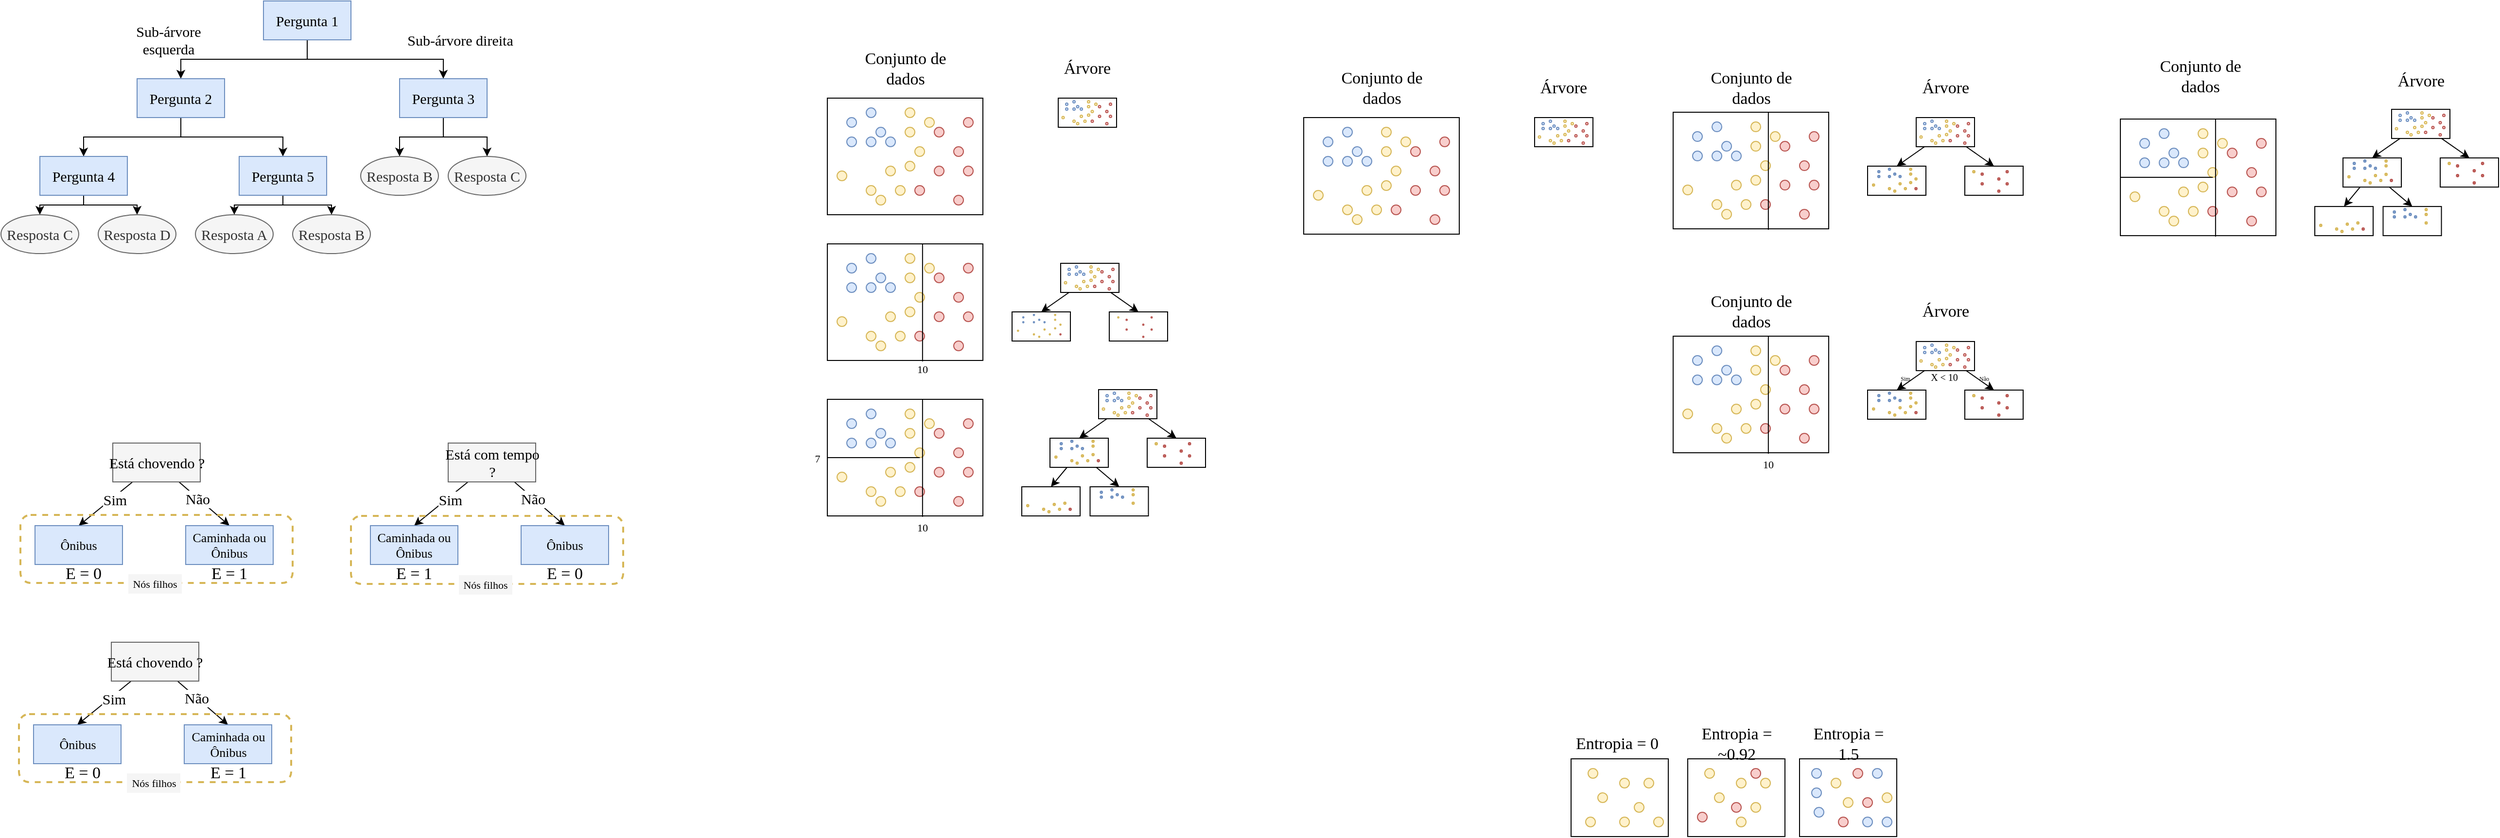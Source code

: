 <mxfile version="13.0.3" type="device"><diagram id="yzFMEelbJLc2k5onZ2gT" name="Page-1"><mxGraphModel dx="2755" dy="1680" grid="1" gridSize="10" guides="1" tooltips="1" connect="1" arrows="1" fold="1" page="1" pageScale="1" pageWidth="827" pageHeight="1169" math="0" shadow="0" extFonts="Teko^https://fonts.googleapis.com/css?family=Teko"><root><mxCell id="0"/><mxCell id="1" parent="0"/><mxCell id="6tjcCGcOqms5X8EDLdVb-56" style="edgeStyle=orthogonalEdgeStyle;rounded=0;orthogonalLoop=1;jettySize=auto;html=1;entryX=0.5;entryY=0;entryDx=0;entryDy=0;" edge="1" parent="1" source="6tjcCGcOqms5X8EDLdVb-53" target="6tjcCGcOqms5X8EDLdVb-55"><mxGeometry relative="1" as="geometry"><Array as="points"><mxPoint x="425" y="80"/><mxPoint x="295" y="80"/></Array></mxGeometry></mxCell><mxCell id="6tjcCGcOqms5X8EDLdVb-57" style="edgeStyle=orthogonalEdgeStyle;rounded=0;orthogonalLoop=1;jettySize=auto;html=1;entryX=0.5;entryY=0;entryDx=0;entryDy=0;" edge="1" parent="1" source="6tjcCGcOqms5X8EDLdVb-53" target="6tjcCGcOqms5X8EDLdVb-54"><mxGeometry relative="1" as="geometry"><Array as="points"><mxPoint x="425" y="80"/><mxPoint x="565" y="80"/></Array></mxGeometry></mxCell><mxCell id="6tjcCGcOqms5X8EDLdVb-53" value="&lt;font face=&quot;Teko&quot; style=&quot;font-size: 15px&quot;&gt;Pergunta 1&lt;/font&gt;" style="rounded=0;whiteSpace=wrap;html=1;fillColor=#dae8fc;strokeColor=#6c8ebf;" vertex="1" parent="1"><mxGeometry x="380" y="20" width="90" height="40" as="geometry"/></mxCell><mxCell id="6tjcCGcOqms5X8EDLdVb-59" style="edgeStyle=orthogonalEdgeStyle;rounded=0;orthogonalLoop=1;jettySize=auto;html=1;entryX=0.5;entryY=0;entryDx=0;entryDy=0;" edge="1" parent="1" source="6tjcCGcOqms5X8EDLdVb-54" target="6tjcCGcOqms5X8EDLdVb-58"><mxGeometry relative="1" as="geometry"/></mxCell><mxCell id="6tjcCGcOqms5X8EDLdVb-61" style="edgeStyle=orthogonalEdgeStyle;rounded=0;orthogonalLoop=1;jettySize=auto;html=1;entryX=0.5;entryY=0;entryDx=0;entryDy=0;" edge="1" parent="1" source="6tjcCGcOqms5X8EDLdVb-54" target="6tjcCGcOqms5X8EDLdVb-60"><mxGeometry relative="1" as="geometry"/></mxCell><mxCell id="6tjcCGcOqms5X8EDLdVb-54" value="&lt;font face=&quot;Teko&quot; style=&quot;font-size: 15px&quot;&gt;Pergunta 3&lt;/font&gt;" style="rounded=0;whiteSpace=wrap;html=1;fillColor=#dae8fc;strokeColor=#6c8ebf;" vertex="1" parent="1"><mxGeometry x="520" y="100" width="90" height="40" as="geometry"/></mxCell><mxCell id="6tjcCGcOqms5X8EDLdVb-68" style="edgeStyle=orthogonalEdgeStyle;rounded=0;orthogonalLoop=1;jettySize=auto;html=1;entryX=0.5;entryY=0;entryDx=0;entryDy=0;" edge="1" parent="1" source="6tjcCGcOqms5X8EDLdVb-55" target="6tjcCGcOqms5X8EDLdVb-62"><mxGeometry relative="1" as="geometry"><Array as="points"><mxPoint x="295" y="160"/><mxPoint x="400" y="160"/></Array></mxGeometry></mxCell><mxCell id="6tjcCGcOqms5X8EDLdVb-69" style="edgeStyle=orthogonalEdgeStyle;rounded=0;orthogonalLoop=1;jettySize=auto;html=1;" edge="1" parent="1" source="6tjcCGcOqms5X8EDLdVb-55" target="6tjcCGcOqms5X8EDLdVb-63"><mxGeometry relative="1" as="geometry"><Array as="points"><mxPoint x="295" y="160"/><mxPoint x="195" y="160"/></Array></mxGeometry></mxCell><mxCell id="6tjcCGcOqms5X8EDLdVb-55" value="Pergunta 2" style="rounded=0;whiteSpace=wrap;html=1;fillColor=#dae8fc;strokeColor=#6c8ebf;fontFamily=Teko;fontSize=15;" vertex="1" parent="1"><mxGeometry x="250" y="100" width="90" height="40" as="geometry"/></mxCell><mxCell id="6tjcCGcOqms5X8EDLdVb-58" value="&lt;font style=&quot;font-size: 15px;&quot;&gt;Resposta C&lt;/font&gt;" style="ellipse;whiteSpace=wrap;html=1;fillColor=#f5f5f5;strokeColor=#666666;fontColor=#333333;fontSize=15;fontFamily=Teko;" vertex="1" parent="1"><mxGeometry x="570" y="180" width="80" height="40" as="geometry"/></mxCell><mxCell id="6tjcCGcOqms5X8EDLdVb-60" value="&lt;font style=&quot;font-size: 15px;&quot;&gt;Resposta B&lt;/font&gt;" style="ellipse;whiteSpace=wrap;html=1;fillColor=#f5f5f5;strokeColor=#666666;fontColor=#333333;fontSize=15;fontFamily=Teko;" vertex="1" parent="1"><mxGeometry x="480" y="180" width="80" height="40" as="geometry"/></mxCell><mxCell id="6tjcCGcOqms5X8EDLdVb-66" style="edgeStyle=orthogonalEdgeStyle;rounded=0;orthogonalLoop=1;jettySize=auto;html=1;entryX=0.5;entryY=0;entryDx=0;entryDy=0;" edge="1" parent="1" source="6tjcCGcOqms5X8EDLdVb-62" target="6tjcCGcOqms5X8EDLdVb-65"><mxGeometry relative="1" as="geometry"><Array as="points"><mxPoint x="400" y="230"/><mxPoint x="450" y="230"/></Array></mxGeometry></mxCell><mxCell id="6tjcCGcOqms5X8EDLdVb-67" style="edgeStyle=orthogonalEdgeStyle;rounded=0;orthogonalLoop=1;jettySize=auto;html=1;entryX=0.5;entryY=0;entryDx=0;entryDy=0;" edge="1" parent="1" source="6tjcCGcOqms5X8EDLdVb-62" target="6tjcCGcOqms5X8EDLdVb-64"><mxGeometry relative="1" as="geometry"><Array as="points"><mxPoint x="400" y="230"/><mxPoint x="350" y="230"/></Array></mxGeometry></mxCell><mxCell id="6tjcCGcOqms5X8EDLdVb-62" value="&lt;font face=&quot;Teko&quot; style=&quot;font-size: 15px&quot;&gt;Pergunta 5&lt;/font&gt;" style="rounded=0;whiteSpace=wrap;html=1;fillColor=#dae8fc;strokeColor=#6c8ebf;" vertex="1" parent="1"><mxGeometry x="355" y="180" width="90" height="40" as="geometry"/></mxCell><mxCell id="6tjcCGcOqms5X8EDLdVb-73" style="edgeStyle=orthogonalEdgeStyle;rounded=0;orthogonalLoop=1;jettySize=auto;html=1;entryX=0.5;entryY=0;entryDx=0;entryDy=0;" edge="1" parent="1" source="6tjcCGcOqms5X8EDLdVb-63" target="6tjcCGcOqms5X8EDLdVb-72"><mxGeometry relative="1" as="geometry"><Array as="points"><mxPoint x="195" y="230"/><mxPoint x="250" y="230"/></Array></mxGeometry></mxCell><mxCell id="6tjcCGcOqms5X8EDLdVb-74" style="edgeStyle=orthogonalEdgeStyle;rounded=0;orthogonalLoop=1;jettySize=auto;html=1;entryX=0.5;entryY=0;entryDx=0;entryDy=0;" edge="1" parent="1" source="6tjcCGcOqms5X8EDLdVb-63" target="6tjcCGcOqms5X8EDLdVb-71"><mxGeometry relative="1" as="geometry"><Array as="points"><mxPoint x="195" y="230"/><mxPoint x="150" y="230"/></Array></mxGeometry></mxCell><mxCell id="6tjcCGcOqms5X8EDLdVb-63" value="&lt;font face=&quot;Teko&quot; style=&quot;font-size: 15px&quot;&gt;Pergunta 4&lt;/font&gt;" style="rounded=0;whiteSpace=wrap;html=1;fillColor=#dae8fc;strokeColor=#6c8ebf;" vertex="1" parent="1"><mxGeometry x="150" y="180" width="90" height="40" as="geometry"/></mxCell><mxCell id="6tjcCGcOqms5X8EDLdVb-64" value="&lt;font style=&quot;font-size: 15px;&quot;&gt;Resposta A&lt;/font&gt;" style="ellipse;whiteSpace=wrap;html=1;fillColor=#f5f5f5;strokeColor=#666666;fontColor=#333333;fontSize=15;fontFamily=Teko;" vertex="1" parent="1"><mxGeometry x="310" y="240" width="80" height="40" as="geometry"/></mxCell><mxCell id="6tjcCGcOqms5X8EDLdVb-65" value="&lt;font style=&quot;font-size: 15px;&quot;&gt;Resposta B&lt;/font&gt;" style="ellipse;whiteSpace=wrap;html=1;fillColor=#f5f5f5;strokeColor=#666666;fontColor=#333333;fontSize=15;fontFamily=Teko;" vertex="1" parent="1"><mxGeometry x="410" y="240" width="80" height="40" as="geometry"/></mxCell><mxCell id="6tjcCGcOqms5X8EDLdVb-71" value="&lt;font style=&quot;font-size: 15px;&quot;&gt;Resposta C&lt;/font&gt;" style="ellipse;whiteSpace=wrap;html=1;fillColor=#f5f5f5;strokeColor=#666666;fontColor=#333333;fontSize=15;fontFamily=Teko;" vertex="1" parent="1"><mxGeometry x="110" y="240" width="80" height="40" as="geometry"/></mxCell><mxCell id="6tjcCGcOqms5X8EDLdVb-72" value="&lt;font style=&quot;font-size: 15px;&quot;&gt;Resposta D&lt;/font&gt;" style="ellipse;whiteSpace=wrap;html=1;fillColor=#f5f5f5;strokeColor=#666666;fontColor=#333333;fontSize=15;fontFamily=Teko;" vertex="1" parent="1"><mxGeometry x="210" y="240" width="80" height="40" as="geometry"/></mxCell><mxCell id="6tjcCGcOqms5X8EDLdVb-75" value="&lt;font style=&quot;font-size: 15px&quot;&gt;Sub-árvore esquerda&lt;/font&gt;" style="text;html=1;strokeColor=none;fillColor=none;align=center;verticalAlign=middle;whiteSpace=wrap;rounded=0;fontFamily=Teko;FType=g;" vertex="1" parent="1"><mxGeometry x="220" y="50" width="125" height="20" as="geometry"/></mxCell><mxCell id="6tjcCGcOqms5X8EDLdVb-76" value="&lt;font face=&quot;Teko&quot; style=&quot;font-size: 15px&quot;&gt;Sub-árvore direita&lt;/font&gt;" style="text;html=1;strokeColor=none;fillColor=none;align=center;verticalAlign=middle;whiteSpace=wrap;rounded=0;" vertex="1" parent="1"><mxGeometry x="520" y="50" width="125" height="20" as="geometry"/></mxCell><mxCell id="6tjcCGcOqms5X8EDLdVb-79" value="" style="rounded=0;whiteSpace=wrap;html=1;fontFamily=Teko;fontSize=15;" vertex="1" parent="1"><mxGeometry x="960" y="120" width="160" height="120" as="geometry"/></mxCell><mxCell id="6tjcCGcOqms5X8EDLdVb-80" value="" style="ellipse;whiteSpace=wrap;html=1;aspect=fixed;fontFamily=Teko;fontSize=15;fillColor=#dae8fc;strokeColor=#6c8ebf;" vertex="1" parent="1"><mxGeometry x="980" y="140" width="10" height="10" as="geometry"/></mxCell><mxCell id="6tjcCGcOqms5X8EDLdVb-81" value="" style="ellipse;whiteSpace=wrap;html=1;aspect=fixed;fontFamily=Teko;fontSize=15;fillColor=#dae8fc;strokeColor=#6c8ebf;" vertex="1" parent="1"><mxGeometry x="980" y="160" width="10" height="10" as="geometry"/></mxCell><mxCell id="6tjcCGcOqms5X8EDLdVb-82" value="" style="ellipse;whiteSpace=wrap;html=1;aspect=fixed;fontFamily=Teko;fontSize=15;fillColor=#dae8fc;strokeColor=#6c8ebf;" vertex="1" parent="1"><mxGeometry x="1000" y="160" width="10" height="10" as="geometry"/></mxCell><mxCell id="6tjcCGcOqms5X8EDLdVb-83" value="" style="ellipse;whiteSpace=wrap;html=1;aspect=fixed;fontFamily=Teko;fontSize=15;fillColor=#dae8fc;strokeColor=#6c8ebf;" vertex="1" parent="1"><mxGeometry x="1000" y="130" width="10" height="10" as="geometry"/></mxCell><mxCell id="6tjcCGcOqms5X8EDLdVb-84" value="" style="ellipse;whiteSpace=wrap;html=1;aspect=fixed;fontFamily=Teko;fontSize=15;fillColor=#dae8fc;strokeColor=#6c8ebf;" vertex="1" parent="1"><mxGeometry x="1010" y="150" width="10" height="10" as="geometry"/></mxCell><mxCell id="6tjcCGcOqms5X8EDLdVb-85" value="" style="ellipse;whiteSpace=wrap;html=1;aspect=fixed;fontFamily=Teko;fontSize=15;fillColor=#dae8fc;strokeColor=#6c8ebf;" vertex="1" parent="1"><mxGeometry x="1020" y="160" width="10" height="10" as="geometry"/></mxCell><mxCell id="6tjcCGcOqms5X8EDLdVb-86" value="" style="ellipse;whiteSpace=wrap;html=1;aspect=fixed;fontFamily=Teko;fontSize=15;fillColor=#f8cecc;strokeColor=#b85450;" vertex="1" parent="1"><mxGeometry x="1100" y="140" width="10" height="10" as="geometry"/></mxCell><mxCell id="6tjcCGcOqms5X8EDLdVb-87" value="" style="ellipse;whiteSpace=wrap;html=1;aspect=fixed;fontFamily=Teko;fontSize=15;fillColor=#f8cecc;strokeColor=#b85450;" vertex="1" parent="1"><mxGeometry x="1090" y="170" width="10" height="10" as="geometry"/></mxCell><mxCell id="6tjcCGcOqms5X8EDLdVb-88" value="" style="ellipse;whiteSpace=wrap;html=1;aspect=fixed;fontFamily=Teko;fontSize=15;fillColor=#f8cecc;strokeColor=#b85450;" vertex="1" parent="1"><mxGeometry x="1070" y="150" width="10" height="10" as="geometry"/></mxCell><mxCell id="6tjcCGcOqms5X8EDLdVb-89" value="" style="ellipse;whiteSpace=wrap;html=1;aspect=fixed;fontFamily=Teko;fontSize=15;fillColor=#f8cecc;strokeColor=#b85450;" vertex="1" parent="1"><mxGeometry x="1100" y="190" width="10" height="10" as="geometry"/></mxCell><mxCell id="6tjcCGcOqms5X8EDLdVb-90" value="" style="ellipse;whiteSpace=wrap;html=1;aspect=fixed;fontFamily=Teko;fontSize=15;fillColor=#f8cecc;strokeColor=#b85450;" vertex="1" parent="1"><mxGeometry x="1070" y="190" width="10" height="10" as="geometry"/></mxCell><mxCell id="6tjcCGcOqms5X8EDLdVb-91" value="" style="ellipse;whiteSpace=wrap;html=1;aspect=fixed;fontFamily=Teko;fontSize=15;fillColor=#f8cecc;strokeColor=#b85450;" vertex="1" parent="1"><mxGeometry x="1090" y="220" width="10" height="10" as="geometry"/></mxCell><mxCell id="6tjcCGcOqms5X8EDLdVb-92" value="" style="ellipse;whiteSpace=wrap;html=1;aspect=fixed;fontFamily=Teko;fontSize=15;fillColor=#f8cecc;strokeColor=#b85450;" vertex="1" parent="1"><mxGeometry x="1050" y="210" width="10" height="10" as="geometry"/></mxCell><mxCell id="6tjcCGcOqms5X8EDLdVb-93" value="" style="ellipse;whiteSpace=wrap;html=1;aspect=fixed;fontFamily=Teko;fontSize=15;fillColor=#fff2cc;strokeColor=#d6b656;" vertex="1" parent="1"><mxGeometry x="1020" y="190" width="10" height="10" as="geometry"/></mxCell><mxCell id="6tjcCGcOqms5X8EDLdVb-94" value="" style="ellipse;whiteSpace=wrap;html=1;aspect=fixed;fontFamily=Teko;fontSize=15;fillColor=#fff2cc;strokeColor=#d6b656;" vertex="1" parent="1"><mxGeometry x="1030" y="210" width="10" height="10" as="geometry"/></mxCell><mxCell id="6tjcCGcOqms5X8EDLdVb-95" value="" style="ellipse;whiteSpace=wrap;html=1;aspect=fixed;fontFamily=Teko;fontSize=15;fillColor=#fff2cc;strokeColor=#d6b656;" vertex="1" parent="1"><mxGeometry x="1000" y="210" width="10" height="10" as="geometry"/></mxCell><mxCell id="6tjcCGcOqms5X8EDLdVb-96" value="" style="ellipse;whiteSpace=wrap;html=1;aspect=fixed;fontFamily=Teko;fontSize=15;fillColor=#fff2cc;strokeColor=#d6b656;" vertex="1" parent="1"><mxGeometry x="1010" y="220" width="10" height="10" as="geometry"/></mxCell><mxCell id="6tjcCGcOqms5X8EDLdVb-97" value="" style="ellipse;whiteSpace=wrap;html=1;aspect=fixed;fontFamily=Teko;fontSize=15;fillColor=#fff2cc;strokeColor=#d6b656;" vertex="1" parent="1"><mxGeometry x="970" y="195" width="10" height="10" as="geometry"/></mxCell><mxCell id="6tjcCGcOqms5X8EDLdVb-98" value="" style="ellipse;whiteSpace=wrap;html=1;aspect=fixed;fontFamily=Teko;fontSize=15;fillColor=#fff2cc;strokeColor=#d6b656;" vertex="1" parent="1"><mxGeometry x="1040" y="185" width="10" height="10" as="geometry"/></mxCell><mxCell id="6tjcCGcOqms5X8EDLdVb-99" value="" style="ellipse;whiteSpace=wrap;html=1;aspect=fixed;fontFamily=Teko;fontSize=15;fillColor=#fff2cc;strokeColor=#d6b656;" vertex="1" parent="1"><mxGeometry x="1050" y="170" width="10" height="10" as="geometry"/></mxCell><mxCell id="6tjcCGcOqms5X8EDLdVb-100" value="" style="ellipse;whiteSpace=wrap;html=1;aspect=fixed;fontFamily=Teko;fontSize=15;fillColor=#fff2cc;strokeColor=#d6b656;" vertex="1" parent="1"><mxGeometry x="1040" y="150" width="10" height="10" as="geometry"/></mxCell><mxCell id="6tjcCGcOqms5X8EDLdVb-101" value="" style="ellipse;whiteSpace=wrap;html=1;aspect=fixed;fontFamily=Teko;fontSize=15;fillColor=#fff2cc;strokeColor=#d6b656;" vertex="1" parent="1"><mxGeometry x="1060" y="140" width="10" height="10" as="geometry"/></mxCell><mxCell id="6tjcCGcOqms5X8EDLdVb-102" value="" style="ellipse;whiteSpace=wrap;html=1;aspect=fixed;fontFamily=Teko;fontSize=15;fillColor=#fff2cc;strokeColor=#d6b656;" vertex="1" parent="1"><mxGeometry x="1040" y="130" width="10" height="10" as="geometry"/></mxCell><mxCell id="6tjcCGcOqms5X8EDLdVb-103" value="&lt;font style=&quot;font-size: 17px&quot;&gt;Conjunto de dados&lt;/font&gt;" style="text;html=1;strokeColor=none;fillColor=none;align=center;verticalAlign=middle;whiteSpace=wrap;rounded=0;fontFamily=Teko;fontSize=15;" vertex="1" parent="1"><mxGeometry x="992.5" y="80" width="95" height="20" as="geometry"/></mxCell><mxCell id="6tjcCGcOqms5X8EDLdVb-104" value="&lt;font style=&quot;font-size: 17px&quot;&gt;Árvore&lt;/font&gt;" style="text;html=1;strokeColor=none;fillColor=none;align=center;verticalAlign=middle;whiteSpace=wrap;rounded=0;fontFamily=Teko;fontSize=15;" vertex="1" parent="1"><mxGeometry x="1180" y="80" width="95" height="20" as="geometry"/></mxCell><mxCell id="6tjcCGcOqms5X8EDLdVb-129" value="" style="group" vertex="1" connectable="0" parent="1"><mxGeometry x="1197.5" y="120" width="60" height="30" as="geometry"/></mxCell><mxCell id="6tjcCGcOqms5X8EDLdVb-105" value="" style="rounded=0;whiteSpace=wrap;html=1;fontFamily=Teko;fontSize=15;" vertex="1" parent="6tjcCGcOqms5X8EDLdVb-129"><mxGeometry width="60" height="30" as="geometry"/></mxCell><mxCell id="6tjcCGcOqms5X8EDLdVb-106" value="" style="ellipse;whiteSpace=wrap;html=1;aspect=fixed;fontFamily=Teko;fontSize=15;fillColor=#dae8fc;strokeColor=#6c8ebf;" vertex="1" parent="6tjcCGcOqms5X8EDLdVb-129"><mxGeometry x="7.5" y="5" width="2.5" height="2.5" as="geometry"/></mxCell><mxCell id="6tjcCGcOqms5X8EDLdVb-107" value="" style="ellipse;whiteSpace=wrap;html=1;aspect=fixed;fontFamily=Teko;fontSize=15;fillColor=#dae8fc;strokeColor=#6c8ebf;" vertex="1" parent="6tjcCGcOqms5X8EDLdVb-129"><mxGeometry x="7.5" y="10" width="2.5" height="2.5" as="geometry"/></mxCell><mxCell id="6tjcCGcOqms5X8EDLdVb-108" value="" style="ellipse;whiteSpace=wrap;html=1;aspect=fixed;fontFamily=Teko;fontSize=15;fillColor=#dae8fc;strokeColor=#6c8ebf;" vertex="1" parent="6tjcCGcOqms5X8EDLdVb-129"><mxGeometry x="15" y="10" width="2.5" height="2.5" as="geometry"/></mxCell><mxCell id="6tjcCGcOqms5X8EDLdVb-109" value="" style="ellipse;whiteSpace=wrap;html=1;aspect=fixed;fontFamily=Teko;fontSize=15;fillColor=#dae8fc;strokeColor=#6c8ebf;" vertex="1" parent="6tjcCGcOqms5X8EDLdVb-129"><mxGeometry x="15" y="2.5" width="2.5" height="2.5" as="geometry"/></mxCell><mxCell id="6tjcCGcOqms5X8EDLdVb-110" value="" style="ellipse;whiteSpace=wrap;html=1;aspect=fixed;fontFamily=Teko;fontSize=15;fillColor=#dae8fc;strokeColor=#6c8ebf;" vertex="1" parent="6tjcCGcOqms5X8EDLdVb-129"><mxGeometry x="18.75" y="7.5" width="2.5" height="2.5" as="geometry"/></mxCell><mxCell id="6tjcCGcOqms5X8EDLdVb-111" value="" style="ellipse;whiteSpace=wrap;html=1;aspect=fixed;fontFamily=Teko;fontSize=15;fillColor=#dae8fc;strokeColor=#6c8ebf;" vertex="1" parent="6tjcCGcOqms5X8EDLdVb-129"><mxGeometry x="22.5" y="10" width="2.5" height="2.5" as="geometry"/></mxCell><mxCell id="6tjcCGcOqms5X8EDLdVb-112" value="" style="ellipse;whiteSpace=wrap;html=1;aspect=fixed;fontFamily=Teko;fontSize=15;fillColor=#f8cecc;strokeColor=#b85450;" vertex="1" parent="6tjcCGcOqms5X8EDLdVb-129"><mxGeometry x="52.5" y="5" width="2.5" height="2.5" as="geometry"/></mxCell><mxCell id="6tjcCGcOqms5X8EDLdVb-113" value="" style="ellipse;whiteSpace=wrap;html=1;aspect=fixed;fontFamily=Teko;fontSize=15;fillColor=#f8cecc;strokeColor=#b85450;" vertex="1" parent="6tjcCGcOqms5X8EDLdVb-129"><mxGeometry x="48.75" y="12.5" width="2.5" height="2.5" as="geometry"/></mxCell><mxCell id="6tjcCGcOqms5X8EDLdVb-114" value="" style="ellipse;whiteSpace=wrap;html=1;aspect=fixed;fontFamily=Teko;fontSize=15;fillColor=#f8cecc;strokeColor=#b85450;" vertex="1" parent="6tjcCGcOqms5X8EDLdVb-129"><mxGeometry x="41.25" y="7.5" width="2.5" height="2.5" as="geometry"/></mxCell><mxCell id="6tjcCGcOqms5X8EDLdVb-115" value="" style="ellipse;whiteSpace=wrap;html=1;aspect=fixed;fontFamily=Teko;fontSize=15;fillColor=#f8cecc;strokeColor=#b85450;" vertex="1" parent="6tjcCGcOqms5X8EDLdVb-129"><mxGeometry x="52.5" y="17.5" width="2.5" height="2.5" as="geometry"/></mxCell><mxCell id="6tjcCGcOqms5X8EDLdVb-116" value="" style="ellipse;whiteSpace=wrap;html=1;aspect=fixed;fontFamily=Teko;fontSize=15;fillColor=#f8cecc;strokeColor=#b85450;" vertex="1" parent="6tjcCGcOqms5X8EDLdVb-129"><mxGeometry x="41.25" y="17.5" width="2.5" height="2.5" as="geometry"/></mxCell><mxCell id="6tjcCGcOqms5X8EDLdVb-117" value="" style="ellipse;whiteSpace=wrap;html=1;aspect=fixed;fontFamily=Teko;fontSize=15;fillColor=#f8cecc;strokeColor=#b85450;" vertex="1" parent="6tjcCGcOqms5X8EDLdVb-129"><mxGeometry x="48.75" y="25" width="2.5" height="2.5" as="geometry"/></mxCell><mxCell id="6tjcCGcOqms5X8EDLdVb-118" value="" style="ellipse;whiteSpace=wrap;html=1;aspect=fixed;fontFamily=Teko;fontSize=15;fillColor=#f8cecc;strokeColor=#b85450;" vertex="1" parent="6tjcCGcOqms5X8EDLdVb-129"><mxGeometry x="33.75" y="22.5" width="2.5" height="2.5" as="geometry"/></mxCell><mxCell id="6tjcCGcOqms5X8EDLdVb-119" value="" style="ellipse;whiteSpace=wrap;html=1;aspect=fixed;fontFamily=Teko;fontSize=15;fillColor=#fff2cc;strokeColor=#d6b656;" vertex="1" parent="6tjcCGcOqms5X8EDLdVb-129"><mxGeometry x="22.5" y="17.5" width="2.5" height="2.5" as="geometry"/></mxCell><mxCell id="6tjcCGcOqms5X8EDLdVb-120" value="" style="ellipse;whiteSpace=wrap;html=1;aspect=fixed;fontFamily=Teko;fontSize=15;fillColor=#fff2cc;strokeColor=#d6b656;" vertex="1" parent="6tjcCGcOqms5X8EDLdVb-129"><mxGeometry x="26.25" y="22.5" width="2.5" height="2.5" as="geometry"/></mxCell><mxCell id="6tjcCGcOqms5X8EDLdVb-121" value="" style="ellipse;whiteSpace=wrap;html=1;aspect=fixed;fontFamily=Teko;fontSize=15;fillColor=#fff2cc;strokeColor=#d6b656;" vertex="1" parent="6tjcCGcOqms5X8EDLdVb-129"><mxGeometry x="15" y="22.5" width="2.5" height="2.5" as="geometry"/></mxCell><mxCell id="6tjcCGcOqms5X8EDLdVb-122" value="" style="ellipse;whiteSpace=wrap;html=1;aspect=fixed;fontFamily=Teko;fontSize=15;fillColor=#fff2cc;strokeColor=#d6b656;" vertex="1" parent="6tjcCGcOqms5X8EDLdVb-129"><mxGeometry x="18.75" y="25" width="2.5" height="2.5" as="geometry"/></mxCell><mxCell id="6tjcCGcOqms5X8EDLdVb-123" value="" style="ellipse;whiteSpace=wrap;html=1;aspect=fixed;fontFamily=Teko;fontSize=15;fillColor=#fff2cc;strokeColor=#d6b656;" vertex="1" parent="6tjcCGcOqms5X8EDLdVb-129"><mxGeometry x="3.75" y="18.75" width="2.5" height="2.5" as="geometry"/></mxCell><mxCell id="6tjcCGcOqms5X8EDLdVb-124" value="" style="ellipse;whiteSpace=wrap;html=1;aspect=fixed;fontFamily=Teko;fontSize=15;fillColor=#fff2cc;strokeColor=#d6b656;" vertex="1" parent="6tjcCGcOqms5X8EDLdVb-129"><mxGeometry x="30" y="16.25" width="2.5" height="2.5" as="geometry"/></mxCell><mxCell id="6tjcCGcOqms5X8EDLdVb-125" value="" style="ellipse;whiteSpace=wrap;html=1;aspect=fixed;fontFamily=Teko;fontSize=15;fillColor=#fff2cc;strokeColor=#d6b656;" vertex="1" parent="6tjcCGcOqms5X8EDLdVb-129"><mxGeometry x="33.75" y="12.5" width="2.5" height="2.5" as="geometry"/></mxCell><mxCell id="6tjcCGcOqms5X8EDLdVb-126" value="" style="ellipse;whiteSpace=wrap;html=1;aspect=fixed;fontFamily=Teko;fontSize=15;fillColor=#fff2cc;strokeColor=#d6b656;" vertex="1" parent="6tjcCGcOqms5X8EDLdVb-129"><mxGeometry x="30" y="7.5" width="2.5" height="2.5" as="geometry"/></mxCell><mxCell id="6tjcCGcOqms5X8EDLdVb-127" value="" style="ellipse;whiteSpace=wrap;html=1;aspect=fixed;fontFamily=Teko;fontSize=15;fillColor=#fff2cc;strokeColor=#d6b656;" vertex="1" parent="6tjcCGcOqms5X8EDLdVb-129"><mxGeometry x="37.5" y="5" width="2.5" height="2.5" as="geometry"/></mxCell><mxCell id="6tjcCGcOqms5X8EDLdVb-128" value="" style="ellipse;whiteSpace=wrap;html=1;aspect=fixed;fontFamily=Teko;fontSize=15;fillColor=#fff2cc;strokeColor=#d6b656;" vertex="1" parent="6tjcCGcOqms5X8EDLdVb-129"><mxGeometry x="30" y="2.5" width="2.5" height="2.5" as="geometry"/></mxCell><mxCell id="6tjcCGcOqms5X8EDLdVb-155" value="" style="rounded=0;whiteSpace=wrap;html=1;fontFamily=Teko;fontSize=15;" vertex="1" parent="1"><mxGeometry x="960" y="270" width="160" height="120" as="geometry"/></mxCell><mxCell id="6tjcCGcOqms5X8EDLdVb-156" value="" style="ellipse;whiteSpace=wrap;html=1;aspect=fixed;fontFamily=Teko;fontSize=15;fillColor=#dae8fc;strokeColor=#6c8ebf;" vertex="1" parent="1"><mxGeometry x="980" y="290" width="10" height="10" as="geometry"/></mxCell><mxCell id="6tjcCGcOqms5X8EDLdVb-157" value="" style="ellipse;whiteSpace=wrap;html=1;aspect=fixed;fontFamily=Teko;fontSize=15;fillColor=#dae8fc;strokeColor=#6c8ebf;" vertex="1" parent="1"><mxGeometry x="980" y="310" width="10" height="10" as="geometry"/></mxCell><mxCell id="6tjcCGcOqms5X8EDLdVb-158" value="" style="ellipse;whiteSpace=wrap;html=1;aspect=fixed;fontFamily=Teko;fontSize=15;fillColor=#dae8fc;strokeColor=#6c8ebf;" vertex="1" parent="1"><mxGeometry x="1000" y="310" width="10" height="10" as="geometry"/></mxCell><mxCell id="6tjcCGcOqms5X8EDLdVb-159" value="" style="ellipse;whiteSpace=wrap;html=1;aspect=fixed;fontFamily=Teko;fontSize=15;fillColor=#dae8fc;strokeColor=#6c8ebf;" vertex="1" parent="1"><mxGeometry x="1000" y="280" width="10" height="10" as="geometry"/></mxCell><mxCell id="6tjcCGcOqms5X8EDLdVb-160" value="" style="ellipse;whiteSpace=wrap;html=1;aspect=fixed;fontFamily=Teko;fontSize=15;fillColor=#dae8fc;strokeColor=#6c8ebf;" vertex="1" parent="1"><mxGeometry x="1010" y="300" width="10" height="10" as="geometry"/></mxCell><mxCell id="6tjcCGcOqms5X8EDLdVb-161" value="" style="ellipse;whiteSpace=wrap;html=1;aspect=fixed;fontFamily=Teko;fontSize=15;fillColor=#dae8fc;strokeColor=#6c8ebf;" vertex="1" parent="1"><mxGeometry x="1020" y="310" width="10" height="10" as="geometry"/></mxCell><mxCell id="6tjcCGcOqms5X8EDLdVb-162" value="" style="ellipse;whiteSpace=wrap;html=1;aspect=fixed;fontFamily=Teko;fontSize=15;fillColor=#f8cecc;strokeColor=#b85450;" vertex="1" parent="1"><mxGeometry x="1100" y="290" width="10" height="10" as="geometry"/></mxCell><mxCell id="6tjcCGcOqms5X8EDLdVb-163" value="" style="ellipse;whiteSpace=wrap;html=1;aspect=fixed;fontFamily=Teko;fontSize=15;fillColor=#f8cecc;strokeColor=#b85450;" vertex="1" parent="1"><mxGeometry x="1090" y="320" width="10" height="10" as="geometry"/></mxCell><mxCell id="6tjcCGcOqms5X8EDLdVb-164" value="" style="ellipse;whiteSpace=wrap;html=1;aspect=fixed;fontFamily=Teko;fontSize=15;fillColor=#f8cecc;strokeColor=#b85450;" vertex="1" parent="1"><mxGeometry x="1070" y="300" width="10" height="10" as="geometry"/></mxCell><mxCell id="6tjcCGcOqms5X8EDLdVb-165" value="" style="ellipse;whiteSpace=wrap;html=1;aspect=fixed;fontFamily=Teko;fontSize=15;fillColor=#f8cecc;strokeColor=#b85450;" vertex="1" parent="1"><mxGeometry x="1100" y="340" width="10" height="10" as="geometry"/></mxCell><mxCell id="6tjcCGcOqms5X8EDLdVb-166" value="" style="ellipse;whiteSpace=wrap;html=1;aspect=fixed;fontFamily=Teko;fontSize=15;fillColor=#f8cecc;strokeColor=#b85450;" vertex="1" parent="1"><mxGeometry x="1070" y="340" width="10" height="10" as="geometry"/></mxCell><mxCell id="6tjcCGcOqms5X8EDLdVb-167" value="" style="ellipse;whiteSpace=wrap;html=1;aspect=fixed;fontFamily=Teko;fontSize=15;fillColor=#f8cecc;strokeColor=#b85450;" vertex="1" parent="1"><mxGeometry x="1090" y="370" width="10" height="10" as="geometry"/></mxCell><mxCell id="6tjcCGcOqms5X8EDLdVb-168" value="" style="ellipse;whiteSpace=wrap;html=1;aspect=fixed;fontFamily=Teko;fontSize=15;fillColor=#f8cecc;strokeColor=#b85450;" vertex="1" parent="1"><mxGeometry x="1050" y="360" width="10" height="10" as="geometry"/></mxCell><mxCell id="6tjcCGcOqms5X8EDLdVb-169" value="" style="ellipse;whiteSpace=wrap;html=1;aspect=fixed;fontFamily=Teko;fontSize=15;fillColor=#fff2cc;strokeColor=#d6b656;" vertex="1" parent="1"><mxGeometry x="1020" y="340" width="10" height="10" as="geometry"/></mxCell><mxCell id="6tjcCGcOqms5X8EDLdVb-170" value="" style="ellipse;whiteSpace=wrap;html=1;aspect=fixed;fontFamily=Teko;fontSize=15;fillColor=#fff2cc;strokeColor=#d6b656;" vertex="1" parent="1"><mxGeometry x="1030" y="360" width="10" height="10" as="geometry"/></mxCell><mxCell id="6tjcCGcOqms5X8EDLdVb-171" value="" style="ellipse;whiteSpace=wrap;html=1;aspect=fixed;fontFamily=Teko;fontSize=15;fillColor=#fff2cc;strokeColor=#d6b656;" vertex="1" parent="1"><mxGeometry x="1000" y="360" width="10" height="10" as="geometry"/></mxCell><mxCell id="6tjcCGcOqms5X8EDLdVb-172" value="" style="ellipse;whiteSpace=wrap;html=1;aspect=fixed;fontFamily=Teko;fontSize=15;fillColor=#fff2cc;strokeColor=#d6b656;" vertex="1" parent="1"><mxGeometry x="1010" y="370" width="10" height="10" as="geometry"/></mxCell><mxCell id="6tjcCGcOqms5X8EDLdVb-173" value="" style="ellipse;whiteSpace=wrap;html=1;aspect=fixed;fontFamily=Teko;fontSize=15;fillColor=#fff2cc;strokeColor=#d6b656;" vertex="1" parent="1"><mxGeometry x="970" y="345" width="10" height="10" as="geometry"/></mxCell><mxCell id="6tjcCGcOqms5X8EDLdVb-174" value="" style="ellipse;whiteSpace=wrap;html=1;aspect=fixed;fontFamily=Teko;fontSize=15;fillColor=#fff2cc;strokeColor=#d6b656;" vertex="1" parent="1"><mxGeometry x="1040" y="335" width="10" height="10" as="geometry"/></mxCell><mxCell id="6tjcCGcOqms5X8EDLdVb-175" value="" style="ellipse;whiteSpace=wrap;html=1;aspect=fixed;fontFamily=Teko;fontSize=15;fillColor=#fff2cc;strokeColor=#d6b656;" vertex="1" parent="1"><mxGeometry x="1050" y="320" width="10" height="10" as="geometry"/></mxCell><mxCell id="6tjcCGcOqms5X8EDLdVb-176" value="" style="ellipse;whiteSpace=wrap;html=1;aspect=fixed;fontFamily=Teko;fontSize=15;fillColor=#fff2cc;strokeColor=#d6b656;" vertex="1" parent="1"><mxGeometry x="1040" y="300" width="10" height="10" as="geometry"/></mxCell><mxCell id="6tjcCGcOqms5X8EDLdVb-177" value="" style="ellipse;whiteSpace=wrap;html=1;aspect=fixed;fontFamily=Teko;fontSize=15;fillColor=#fff2cc;strokeColor=#d6b656;" vertex="1" parent="1"><mxGeometry x="1060" y="290" width="10" height="10" as="geometry"/></mxCell><mxCell id="6tjcCGcOqms5X8EDLdVb-178" value="" style="ellipse;whiteSpace=wrap;html=1;aspect=fixed;fontFamily=Teko;fontSize=15;fillColor=#fff2cc;strokeColor=#d6b656;" vertex="1" parent="1"><mxGeometry x="1040" y="280" width="10" height="10" as="geometry"/></mxCell><mxCell id="6tjcCGcOqms5X8EDLdVb-179" value="" style="endArrow=none;html=1;fontFamily=Teko;fontSize=15;exitX=0.612;exitY=1.008;exitDx=0;exitDy=0;exitPerimeter=0;entryX=0.612;entryY=0;entryDx=0;entryDy=0;entryPerimeter=0;" edge="1" parent="1" source="6tjcCGcOqms5X8EDLdVb-155" target="6tjcCGcOqms5X8EDLdVb-155"><mxGeometry width="50" height="50" relative="1" as="geometry"><mxPoint x="1140" y="370" as="sourcePoint"/><mxPoint x="1190" y="320" as="targetPoint"/></mxGeometry></mxCell><mxCell id="6tjcCGcOqms5X8EDLdVb-260" value="" style="group" vertex="1" connectable="0" parent="1"><mxGeometry x="1150" y="340" width="60" height="30" as="geometry"/></mxCell><mxCell id="6tjcCGcOqms5X8EDLdVb-259" value="" style="group" vertex="1" connectable="0" parent="6tjcCGcOqms5X8EDLdVb-260"><mxGeometry width="60" height="30" as="geometry"/></mxCell><mxCell id="6tjcCGcOqms5X8EDLdVb-257" value="" style="group" vertex="1" connectable="0" parent="6tjcCGcOqms5X8EDLdVb-259"><mxGeometry width="60" height="30" as="geometry"/></mxCell><mxCell id="6tjcCGcOqms5X8EDLdVb-230" value="" style="rounded=0;whiteSpace=wrap;html=1;fontFamily=Teko;fontSize=15;" vertex="1" parent="6tjcCGcOqms5X8EDLdVb-257"><mxGeometry width="60" height="30" as="geometry"/></mxCell><mxCell id="6tjcCGcOqms5X8EDLdVb-231" value="" style="ellipse;whiteSpace=wrap;html=1;aspect=fixed;fontFamily=Teko;fontSize=15;fillColor=#dae8fc;strokeColor=#6c8ebf;" vertex="1" parent="6tjcCGcOqms5X8EDLdVb-257"><mxGeometry x="10.909" y="5" width="1.364" height="1.364" as="geometry"/></mxCell><mxCell id="6tjcCGcOqms5X8EDLdVb-232" value="" style="ellipse;whiteSpace=wrap;html=1;aspect=fixed;fontFamily=Teko;fontSize=15;fillColor=#dae8fc;strokeColor=#6c8ebf;" vertex="1" parent="6tjcCGcOqms5X8EDLdVb-257"><mxGeometry x="10.909" y="10" width="1.364" height="1.364" as="geometry"/></mxCell><mxCell id="6tjcCGcOqms5X8EDLdVb-233" value="" style="ellipse;whiteSpace=wrap;html=1;aspect=fixed;fontFamily=Teko;fontSize=15;fillColor=#dae8fc;strokeColor=#6c8ebf;" vertex="1" parent="6tjcCGcOqms5X8EDLdVb-257"><mxGeometry x="21.818" y="10" width="1.364" height="1.364" as="geometry"/></mxCell><mxCell id="6tjcCGcOqms5X8EDLdVb-234" value="" style="ellipse;whiteSpace=wrap;html=1;aspect=fixed;fontFamily=Teko;fontSize=15;fillColor=#dae8fc;strokeColor=#6c8ebf;" vertex="1" parent="6tjcCGcOqms5X8EDLdVb-257"><mxGeometry x="21.818" y="2.5" width="1.364" height="1.364" as="geometry"/></mxCell><mxCell id="6tjcCGcOqms5X8EDLdVb-235" value="" style="ellipse;whiteSpace=wrap;html=1;aspect=fixed;fontFamily=Teko;fontSize=15;fillColor=#dae8fc;strokeColor=#6c8ebf;" vertex="1" parent="6tjcCGcOqms5X8EDLdVb-257"><mxGeometry x="27.273" y="7.5" width="1.364" height="1.364" as="geometry"/></mxCell><mxCell id="6tjcCGcOqms5X8EDLdVb-236" value="" style="ellipse;whiteSpace=wrap;html=1;aspect=fixed;fontFamily=Teko;fontSize=15;fillColor=#dae8fc;strokeColor=#6c8ebf;" vertex="1" parent="6tjcCGcOqms5X8EDLdVb-257"><mxGeometry x="32.727" y="10" width="1.364" height="1.364" as="geometry"/></mxCell><mxCell id="6tjcCGcOqms5X8EDLdVb-243" value="" style="ellipse;whiteSpace=wrap;html=1;aspect=fixed;fontFamily=Teko;fontSize=15;fillColor=#f8cecc;strokeColor=#b85450;" vertex="1" parent="6tjcCGcOqms5X8EDLdVb-257"><mxGeometry x="49.091" y="22.5" width="1.364" height="1.364" as="geometry"/></mxCell><mxCell id="6tjcCGcOqms5X8EDLdVb-244" value="" style="ellipse;whiteSpace=wrap;html=1;aspect=fixed;fontFamily=Teko;fontSize=15;fillColor=#fff2cc;strokeColor=#d6b656;" vertex="1" parent="6tjcCGcOqms5X8EDLdVb-257"><mxGeometry x="32.727" y="17.5" width="1.364" height="1.364" as="geometry"/></mxCell><mxCell id="6tjcCGcOqms5X8EDLdVb-245" value="" style="ellipse;whiteSpace=wrap;html=1;aspect=fixed;fontFamily=Teko;fontSize=15;fillColor=#fff2cc;strokeColor=#d6b656;" vertex="1" parent="6tjcCGcOqms5X8EDLdVb-257"><mxGeometry x="38.182" y="22.5" width="1.364" height="1.364" as="geometry"/></mxCell><mxCell id="6tjcCGcOqms5X8EDLdVb-246" value="" style="ellipse;whiteSpace=wrap;html=1;aspect=fixed;fontFamily=Teko;fontSize=15;fillColor=#fff2cc;strokeColor=#d6b656;" vertex="1" parent="6tjcCGcOqms5X8EDLdVb-257"><mxGeometry x="21.818" y="22.5" width="1.364" height="1.364" as="geometry"/></mxCell><mxCell id="6tjcCGcOqms5X8EDLdVb-247" value="" style="ellipse;whiteSpace=wrap;html=1;aspect=fixed;fontFamily=Teko;fontSize=15;fillColor=#fff2cc;strokeColor=#d6b656;" vertex="1" parent="6tjcCGcOqms5X8EDLdVb-257"><mxGeometry x="27.273" y="25" width="1.364" height="1.364" as="geometry"/></mxCell><mxCell id="6tjcCGcOqms5X8EDLdVb-248" value="" style="ellipse;whiteSpace=wrap;html=1;aspect=fixed;fontFamily=Teko;fontSize=15;fillColor=#fff2cc;strokeColor=#d6b656;" vertex="1" parent="6tjcCGcOqms5X8EDLdVb-257"><mxGeometry x="5.455" y="18.75" width="1.364" height="1.364" as="geometry"/></mxCell><mxCell id="6tjcCGcOqms5X8EDLdVb-249" value="" style="ellipse;whiteSpace=wrap;html=1;aspect=fixed;fontFamily=Teko;fontSize=15;fillColor=#fff2cc;strokeColor=#d6b656;" vertex="1" parent="6tjcCGcOqms5X8EDLdVb-257"><mxGeometry x="43.636" y="16.25" width="1.364" height="1.364" as="geometry"/></mxCell><mxCell id="6tjcCGcOqms5X8EDLdVb-250" value="" style="ellipse;whiteSpace=wrap;html=1;aspect=fixed;fontFamily=Teko;fontSize=15;fillColor=#fff2cc;strokeColor=#d6b656;" vertex="1" parent="6tjcCGcOqms5X8EDLdVb-257"><mxGeometry x="49.091" y="12.5" width="1.364" height="1.364" as="geometry"/></mxCell><mxCell id="6tjcCGcOqms5X8EDLdVb-251" value="" style="ellipse;whiteSpace=wrap;html=1;aspect=fixed;fontFamily=Teko;fontSize=15;fillColor=#fff2cc;strokeColor=#d6b656;" vertex="1" parent="6tjcCGcOqms5X8EDLdVb-257"><mxGeometry x="43.636" y="7.5" width="1.364" height="1.364" as="geometry"/></mxCell><mxCell id="6tjcCGcOqms5X8EDLdVb-253" value="" style="ellipse;whiteSpace=wrap;html=1;aspect=fixed;fontFamily=Teko;fontSize=15;fillColor=#fff2cc;strokeColor=#d6b656;" vertex="1" parent="6tjcCGcOqms5X8EDLdVb-257"><mxGeometry x="43.636" y="2.5" width="1.364" height="1.364" as="geometry"/></mxCell><mxCell id="6tjcCGcOqms5X8EDLdVb-288" value="" style="group" vertex="1" connectable="0" parent="1"><mxGeometry x="1200" y="290" width="60" height="30" as="geometry"/></mxCell><mxCell id="6tjcCGcOqms5X8EDLdVb-289" value="" style="rounded=0;whiteSpace=wrap;html=1;fontFamily=Teko;fontSize=15;" vertex="1" parent="6tjcCGcOqms5X8EDLdVb-288"><mxGeometry width="60" height="30" as="geometry"/></mxCell><mxCell id="6tjcCGcOqms5X8EDLdVb-290" value="" style="ellipse;whiteSpace=wrap;html=1;aspect=fixed;fontFamily=Teko;fontSize=15;fillColor=#dae8fc;strokeColor=#6c8ebf;" vertex="1" parent="6tjcCGcOqms5X8EDLdVb-288"><mxGeometry x="7.5" y="5" width="2.5" height="2.5" as="geometry"/></mxCell><mxCell id="6tjcCGcOqms5X8EDLdVb-291" value="" style="ellipse;whiteSpace=wrap;html=1;aspect=fixed;fontFamily=Teko;fontSize=15;fillColor=#dae8fc;strokeColor=#6c8ebf;" vertex="1" parent="6tjcCGcOqms5X8EDLdVb-288"><mxGeometry x="7.5" y="10" width="2.5" height="2.5" as="geometry"/></mxCell><mxCell id="6tjcCGcOqms5X8EDLdVb-292" value="" style="ellipse;whiteSpace=wrap;html=1;aspect=fixed;fontFamily=Teko;fontSize=15;fillColor=#dae8fc;strokeColor=#6c8ebf;" vertex="1" parent="6tjcCGcOqms5X8EDLdVb-288"><mxGeometry x="15" y="10" width="2.5" height="2.5" as="geometry"/></mxCell><mxCell id="6tjcCGcOqms5X8EDLdVb-293" value="" style="ellipse;whiteSpace=wrap;html=1;aspect=fixed;fontFamily=Teko;fontSize=15;fillColor=#dae8fc;strokeColor=#6c8ebf;" vertex="1" parent="6tjcCGcOqms5X8EDLdVb-288"><mxGeometry x="15" y="2.5" width="2.5" height="2.5" as="geometry"/></mxCell><mxCell id="6tjcCGcOqms5X8EDLdVb-294" value="" style="ellipse;whiteSpace=wrap;html=1;aspect=fixed;fontFamily=Teko;fontSize=15;fillColor=#dae8fc;strokeColor=#6c8ebf;" vertex="1" parent="6tjcCGcOqms5X8EDLdVb-288"><mxGeometry x="18.75" y="7.5" width="2.5" height="2.5" as="geometry"/></mxCell><mxCell id="6tjcCGcOqms5X8EDLdVb-295" value="" style="ellipse;whiteSpace=wrap;html=1;aspect=fixed;fontFamily=Teko;fontSize=15;fillColor=#dae8fc;strokeColor=#6c8ebf;" vertex="1" parent="6tjcCGcOqms5X8EDLdVb-288"><mxGeometry x="22.5" y="10" width="2.5" height="2.5" as="geometry"/></mxCell><mxCell id="6tjcCGcOqms5X8EDLdVb-296" value="" style="ellipse;whiteSpace=wrap;html=1;aspect=fixed;fontFamily=Teko;fontSize=15;fillColor=#f8cecc;strokeColor=#b85450;" vertex="1" parent="6tjcCGcOqms5X8EDLdVb-288"><mxGeometry x="52.5" y="5" width="2.5" height="2.5" as="geometry"/></mxCell><mxCell id="6tjcCGcOqms5X8EDLdVb-297" value="" style="ellipse;whiteSpace=wrap;html=1;aspect=fixed;fontFamily=Teko;fontSize=15;fillColor=#f8cecc;strokeColor=#b85450;" vertex="1" parent="6tjcCGcOqms5X8EDLdVb-288"><mxGeometry x="48.75" y="12.5" width="2.5" height="2.5" as="geometry"/></mxCell><mxCell id="6tjcCGcOqms5X8EDLdVb-298" value="" style="ellipse;whiteSpace=wrap;html=1;aspect=fixed;fontFamily=Teko;fontSize=15;fillColor=#f8cecc;strokeColor=#b85450;" vertex="1" parent="6tjcCGcOqms5X8EDLdVb-288"><mxGeometry x="41.25" y="7.5" width="2.5" height="2.5" as="geometry"/></mxCell><mxCell id="6tjcCGcOqms5X8EDLdVb-299" value="" style="ellipse;whiteSpace=wrap;html=1;aspect=fixed;fontFamily=Teko;fontSize=15;fillColor=#f8cecc;strokeColor=#b85450;" vertex="1" parent="6tjcCGcOqms5X8EDLdVb-288"><mxGeometry x="52.5" y="17.5" width="2.5" height="2.5" as="geometry"/></mxCell><mxCell id="6tjcCGcOqms5X8EDLdVb-300" value="" style="ellipse;whiteSpace=wrap;html=1;aspect=fixed;fontFamily=Teko;fontSize=15;fillColor=#f8cecc;strokeColor=#b85450;" vertex="1" parent="6tjcCGcOqms5X8EDLdVb-288"><mxGeometry x="41.25" y="17.5" width="2.5" height="2.5" as="geometry"/></mxCell><mxCell id="6tjcCGcOqms5X8EDLdVb-301" value="" style="ellipse;whiteSpace=wrap;html=1;aspect=fixed;fontFamily=Teko;fontSize=15;fillColor=#f8cecc;strokeColor=#b85450;" vertex="1" parent="6tjcCGcOqms5X8EDLdVb-288"><mxGeometry x="48.75" y="25" width="2.5" height="2.5" as="geometry"/></mxCell><mxCell id="6tjcCGcOqms5X8EDLdVb-302" value="" style="ellipse;whiteSpace=wrap;html=1;aspect=fixed;fontFamily=Teko;fontSize=15;fillColor=#f8cecc;strokeColor=#b85450;" vertex="1" parent="6tjcCGcOqms5X8EDLdVb-288"><mxGeometry x="33.75" y="22.5" width="2.5" height="2.5" as="geometry"/></mxCell><mxCell id="6tjcCGcOqms5X8EDLdVb-303" value="" style="ellipse;whiteSpace=wrap;html=1;aspect=fixed;fontFamily=Teko;fontSize=15;fillColor=#fff2cc;strokeColor=#d6b656;" vertex="1" parent="6tjcCGcOqms5X8EDLdVb-288"><mxGeometry x="22.5" y="17.5" width="2.5" height="2.5" as="geometry"/></mxCell><mxCell id="6tjcCGcOqms5X8EDLdVb-304" value="" style="ellipse;whiteSpace=wrap;html=1;aspect=fixed;fontFamily=Teko;fontSize=15;fillColor=#fff2cc;strokeColor=#d6b656;" vertex="1" parent="6tjcCGcOqms5X8EDLdVb-288"><mxGeometry x="26.25" y="22.5" width="2.5" height="2.5" as="geometry"/></mxCell><mxCell id="6tjcCGcOqms5X8EDLdVb-305" value="" style="ellipse;whiteSpace=wrap;html=1;aspect=fixed;fontFamily=Teko;fontSize=15;fillColor=#fff2cc;strokeColor=#d6b656;" vertex="1" parent="6tjcCGcOqms5X8EDLdVb-288"><mxGeometry x="15" y="22.5" width="2.5" height="2.5" as="geometry"/></mxCell><mxCell id="6tjcCGcOqms5X8EDLdVb-306" value="" style="ellipse;whiteSpace=wrap;html=1;aspect=fixed;fontFamily=Teko;fontSize=15;fillColor=#fff2cc;strokeColor=#d6b656;" vertex="1" parent="6tjcCGcOqms5X8EDLdVb-288"><mxGeometry x="18.75" y="25" width="2.5" height="2.5" as="geometry"/></mxCell><mxCell id="6tjcCGcOqms5X8EDLdVb-307" value="" style="ellipse;whiteSpace=wrap;html=1;aspect=fixed;fontFamily=Teko;fontSize=15;fillColor=#fff2cc;strokeColor=#d6b656;" vertex="1" parent="6tjcCGcOqms5X8EDLdVb-288"><mxGeometry x="3.75" y="18.75" width="2.5" height="2.5" as="geometry"/></mxCell><mxCell id="6tjcCGcOqms5X8EDLdVb-308" value="" style="ellipse;whiteSpace=wrap;html=1;aspect=fixed;fontFamily=Teko;fontSize=15;fillColor=#fff2cc;strokeColor=#d6b656;" vertex="1" parent="6tjcCGcOqms5X8EDLdVb-288"><mxGeometry x="30" y="16.25" width="2.5" height="2.5" as="geometry"/></mxCell><mxCell id="6tjcCGcOqms5X8EDLdVb-309" value="" style="ellipse;whiteSpace=wrap;html=1;aspect=fixed;fontFamily=Teko;fontSize=15;fillColor=#fff2cc;strokeColor=#d6b656;" vertex="1" parent="6tjcCGcOqms5X8EDLdVb-288"><mxGeometry x="33.75" y="12.5" width="2.5" height="2.5" as="geometry"/></mxCell><mxCell id="6tjcCGcOqms5X8EDLdVb-310" value="" style="ellipse;whiteSpace=wrap;html=1;aspect=fixed;fontFamily=Teko;fontSize=15;fillColor=#fff2cc;strokeColor=#d6b656;" vertex="1" parent="6tjcCGcOqms5X8EDLdVb-288"><mxGeometry x="30" y="7.5" width="2.5" height="2.5" as="geometry"/></mxCell><mxCell id="6tjcCGcOqms5X8EDLdVb-311" value="" style="ellipse;whiteSpace=wrap;html=1;aspect=fixed;fontFamily=Teko;fontSize=15;fillColor=#fff2cc;strokeColor=#d6b656;" vertex="1" parent="6tjcCGcOqms5X8EDLdVb-288"><mxGeometry x="37.5" y="5" width="2.5" height="2.5" as="geometry"/></mxCell><mxCell id="6tjcCGcOqms5X8EDLdVb-312" value="" style="ellipse;whiteSpace=wrap;html=1;aspect=fixed;fontFamily=Teko;fontSize=15;fillColor=#fff2cc;strokeColor=#d6b656;" vertex="1" parent="6tjcCGcOqms5X8EDLdVb-288"><mxGeometry x="30" y="2.5" width="2.5" height="2.5" as="geometry"/></mxCell><mxCell id="6tjcCGcOqms5X8EDLdVb-313" style="rounded=0;orthogonalLoop=1;jettySize=auto;html=1;entryX=0.5;entryY=0;entryDx=0;entryDy=0;fontFamily=Teko;fontSize=15;" edge="1" parent="1" source="6tjcCGcOqms5X8EDLdVb-289" target="6tjcCGcOqms5X8EDLdVb-230"><mxGeometry relative="1" as="geometry"/></mxCell><mxCell id="6tjcCGcOqms5X8EDLdVb-314" value="" style="group" vertex="1" connectable="0" parent="1"><mxGeometry x="1250" y="340" width="60" height="30" as="geometry"/></mxCell><mxCell id="6tjcCGcOqms5X8EDLdVb-256" value="" style="group" vertex="1" connectable="0" parent="6tjcCGcOqms5X8EDLdVb-314"><mxGeometry width="60" height="30" as="geometry"/></mxCell><mxCell id="6tjcCGcOqms5X8EDLdVb-205" value="" style="rounded=0;whiteSpace=wrap;html=1;fontFamily=Teko;fontSize=15;" vertex="1" parent="6tjcCGcOqms5X8EDLdVb-256"><mxGeometry width="60" height="30" as="geometry"/></mxCell><mxCell id="6tjcCGcOqms5X8EDLdVb-212" value="" style="ellipse;whiteSpace=wrap;html=1;aspect=fixed;fontFamily=Teko;fontSize=15;fillColor=#f8cecc;strokeColor=#b85450;" vertex="1" parent="6tjcCGcOqms5X8EDLdVb-256"><mxGeometry x="42.857" y="5" width="1.429" height="1.429" as="geometry"/></mxCell><mxCell id="6tjcCGcOqms5X8EDLdVb-213" value="" style="ellipse;whiteSpace=wrap;html=1;aspect=fixed;fontFamily=Teko;fontSize=15;fillColor=#f8cecc;strokeColor=#b85450;" vertex="1" parent="6tjcCGcOqms5X8EDLdVb-256"><mxGeometry x="34.286" y="12.5" width="1.429" height="1.429" as="geometry"/></mxCell><mxCell id="6tjcCGcOqms5X8EDLdVb-214" value="" style="ellipse;whiteSpace=wrap;html=1;aspect=fixed;fontFamily=Teko;fontSize=15;fillColor=#f8cecc;strokeColor=#b85450;" vertex="1" parent="6tjcCGcOqms5X8EDLdVb-256"><mxGeometry x="17.143" y="7.5" width="1.429" height="1.429" as="geometry"/></mxCell><mxCell id="6tjcCGcOqms5X8EDLdVb-215" value="" style="ellipse;whiteSpace=wrap;html=1;aspect=fixed;fontFamily=Teko;fontSize=15;fillColor=#f8cecc;strokeColor=#b85450;" vertex="1" parent="6tjcCGcOqms5X8EDLdVb-256"><mxGeometry x="42.857" y="17.5" width="1.429" height="1.429" as="geometry"/></mxCell><mxCell id="6tjcCGcOqms5X8EDLdVb-216" value="" style="ellipse;whiteSpace=wrap;html=1;aspect=fixed;fontFamily=Teko;fontSize=15;fillColor=#f8cecc;strokeColor=#b85450;" vertex="1" parent="6tjcCGcOqms5X8EDLdVb-256"><mxGeometry x="17.143" y="17.5" width="1.429" height="1.429" as="geometry"/></mxCell><mxCell id="6tjcCGcOqms5X8EDLdVb-217" value="" style="ellipse;whiteSpace=wrap;html=1;aspect=fixed;fontFamily=Teko;fontSize=15;fillColor=#f8cecc;strokeColor=#b85450;" vertex="1" parent="6tjcCGcOqms5X8EDLdVb-256"><mxGeometry x="34.286" y="25" width="1.429" height="1.429" as="geometry"/></mxCell><mxCell id="6tjcCGcOqms5X8EDLdVb-227" value="" style="ellipse;whiteSpace=wrap;html=1;aspect=fixed;fontFamily=Teko;fontSize=15;fillColor=#fff2cc;strokeColor=#d6b656;" vertex="1" parent="6tjcCGcOqms5X8EDLdVb-256"><mxGeometry x="8.571" y="5" width="1.429" height="1.429" as="geometry"/></mxCell><mxCell id="6tjcCGcOqms5X8EDLdVb-315" style="edgeStyle=none;rounded=0;orthogonalLoop=1;jettySize=auto;html=1;entryX=0.5;entryY=0;entryDx=0;entryDy=0;fontFamily=Teko;fontSize=15;startSize=6;" edge="1" parent="1" source="6tjcCGcOqms5X8EDLdVb-289" target="6tjcCGcOqms5X8EDLdVb-205"><mxGeometry relative="1" as="geometry"/></mxCell><mxCell id="6tjcCGcOqms5X8EDLdVb-317" value="" style="rounded=0;whiteSpace=wrap;html=1;fontFamily=Teko;fontSize=15;" vertex="1" parent="1"><mxGeometry x="960" y="430" width="160" height="120" as="geometry"/></mxCell><mxCell id="6tjcCGcOqms5X8EDLdVb-318" value="" style="ellipse;whiteSpace=wrap;html=1;aspect=fixed;fontFamily=Teko;fontSize=15;fillColor=#dae8fc;strokeColor=#6c8ebf;" vertex="1" parent="1"><mxGeometry x="980" y="450" width="10" height="10" as="geometry"/></mxCell><mxCell id="6tjcCGcOqms5X8EDLdVb-319" value="" style="ellipse;whiteSpace=wrap;html=1;aspect=fixed;fontFamily=Teko;fontSize=15;fillColor=#dae8fc;strokeColor=#6c8ebf;" vertex="1" parent="1"><mxGeometry x="980" y="470" width="10" height="10" as="geometry"/></mxCell><mxCell id="6tjcCGcOqms5X8EDLdVb-320" value="" style="ellipse;whiteSpace=wrap;html=1;aspect=fixed;fontFamily=Teko;fontSize=15;fillColor=#dae8fc;strokeColor=#6c8ebf;" vertex="1" parent="1"><mxGeometry x="1000" y="470" width="10" height="10" as="geometry"/></mxCell><mxCell id="6tjcCGcOqms5X8EDLdVb-321" value="" style="ellipse;whiteSpace=wrap;html=1;aspect=fixed;fontFamily=Teko;fontSize=15;fillColor=#dae8fc;strokeColor=#6c8ebf;" vertex="1" parent="1"><mxGeometry x="1000" y="440" width="10" height="10" as="geometry"/></mxCell><mxCell id="6tjcCGcOqms5X8EDLdVb-322" value="" style="ellipse;whiteSpace=wrap;html=1;aspect=fixed;fontFamily=Teko;fontSize=15;fillColor=#dae8fc;strokeColor=#6c8ebf;" vertex="1" parent="1"><mxGeometry x="1010" y="460" width="10" height="10" as="geometry"/></mxCell><mxCell id="6tjcCGcOqms5X8EDLdVb-323" value="" style="ellipse;whiteSpace=wrap;html=1;aspect=fixed;fontFamily=Teko;fontSize=15;fillColor=#dae8fc;strokeColor=#6c8ebf;" vertex="1" parent="1"><mxGeometry x="1020" y="470" width="10" height="10" as="geometry"/></mxCell><mxCell id="6tjcCGcOqms5X8EDLdVb-324" value="" style="ellipse;whiteSpace=wrap;html=1;aspect=fixed;fontFamily=Teko;fontSize=15;fillColor=#f8cecc;strokeColor=#b85450;" vertex="1" parent="1"><mxGeometry x="1100" y="450" width="10" height="10" as="geometry"/></mxCell><mxCell id="6tjcCGcOqms5X8EDLdVb-325" value="" style="ellipse;whiteSpace=wrap;html=1;aspect=fixed;fontFamily=Teko;fontSize=15;fillColor=#f8cecc;strokeColor=#b85450;" vertex="1" parent="1"><mxGeometry x="1090" y="480" width="10" height="10" as="geometry"/></mxCell><mxCell id="6tjcCGcOqms5X8EDLdVb-326" value="" style="ellipse;whiteSpace=wrap;html=1;aspect=fixed;fontFamily=Teko;fontSize=15;fillColor=#f8cecc;strokeColor=#b85450;" vertex="1" parent="1"><mxGeometry x="1070" y="460" width="10" height="10" as="geometry"/></mxCell><mxCell id="6tjcCGcOqms5X8EDLdVb-327" value="" style="ellipse;whiteSpace=wrap;html=1;aspect=fixed;fontFamily=Teko;fontSize=15;fillColor=#f8cecc;strokeColor=#b85450;" vertex="1" parent="1"><mxGeometry x="1100" y="500" width="10" height="10" as="geometry"/></mxCell><mxCell id="6tjcCGcOqms5X8EDLdVb-328" value="" style="ellipse;whiteSpace=wrap;html=1;aspect=fixed;fontFamily=Teko;fontSize=15;fillColor=#f8cecc;strokeColor=#b85450;" vertex="1" parent="1"><mxGeometry x="1070" y="500" width="10" height="10" as="geometry"/></mxCell><mxCell id="6tjcCGcOqms5X8EDLdVb-329" value="" style="ellipse;whiteSpace=wrap;html=1;aspect=fixed;fontFamily=Teko;fontSize=15;fillColor=#f8cecc;strokeColor=#b85450;" vertex="1" parent="1"><mxGeometry x="1090" y="530" width="10" height="10" as="geometry"/></mxCell><mxCell id="6tjcCGcOqms5X8EDLdVb-330" value="" style="ellipse;whiteSpace=wrap;html=1;aspect=fixed;fontFamily=Teko;fontSize=15;fillColor=#f8cecc;strokeColor=#b85450;" vertex="1" parent="1"><mxGeometry x="1050" y="520" width="10" height="10" as="geometry"/></mxCell><mxCell id="6tjcCGcOqms5X8EDLdVb-331" value="" style="ellipse;whiteSpace=wrap;html=1;aspect=fixed;fontFamily=Teko;fontSize=15;fillColor=#fff2cc;strokeColor=#d6b656;" vertex="1" parent="1"><mxGeometry x="1020" y="500" width="10" height="10" as="geometry"/></mxCell><mxCell id="6tjcCGcOqms5X8EDLdVb-332" value="" style="ellipse;whiteSpace=wrap;html=1;aspect=fixed;fontFamily=Teko;fontSize=15;fillColor=#fff2cc;strokeColor=#d6b656;" vertex="1" parent="1"><mxGeometry x="1030" y="520" width="10" height="10" as="geometry"/></mxCell><mxCell id="6tjcCGcOqms5X8EDLdVb-333" value="" style="ellipse;whiteSpace=wrap;html=1;aspect=fixed;fontFamily=Teko;fontSize=15;fillColor=#fff2cc;strokeColor=#d6b656;" vertex="1" parent="1"><mxGeometry x="1000" y="520" width="10" height="10" as="geometry"/></mxCell><mxCell id="6tjcCGcOqms5X8EDLdVb-334" value="" style="ellipse;whiteSpace=wrap;html=1;aspect=fixed;fontFamily=Teko;fontSize=15;fillColor=#fff2cc;strokeColor=#d6b656;" vertex="1" parent="1"><mxGeometry x="1010" y="530" width="10" height="10" as="geometry"/></mxCell><mxCell id="6tjcCGcOqms5X8EDLdVb-335" value="" style="ellipse;whiteSpace=wrap;html=1;aspect=fixed;fontFamily=Teko;fontSize=15;fillColor=#fff2cc;strokeColor=#d6b656;" vertex="1" parent="1"><mxGeometry x="970" y="505" width="10" height="10" as="geometry"/></mxCell><mxCell id="6tjcCGcOqms5X8EDLdVb-336" value="" style="ellipse;whiteSpace=wrap;html=1;aspect=fixed;fontFamily=Teko;fontSize=15;fillColor=#fff2cc;strokeColor=#d6b656;" vertex="1" parent="1"><mxGeometry x="1040" y="495" width="10" height="10" as="geometry"/></mxCell><mxCell id="6tjcCGcOqms5X8EDLdVb-337" value="" style="ellipse;whiteSpace=wrap;html=1;aspect=fixed;fontFamily=Teko;fontSize=15;fillColor=#fff2cc;strokeColor=#d6b656;" vertex="1" parent="1"><mxGeometry x="1050" y="480" width="10" height="10" as="geometry"/></mxCell><mxCell id="6tjcCGcOqms5X8EDLdVb-338" value="" style="ellipse;whiteSpace=wrap;html=1;aspect=fixed;fontFamily=Teko;fontSize=15;fillColor=#fff2cc;strokeColor=#d6b656;" vertex="1" parent="1"><mxGeometry x="1040" y="460" width="10" height="10" as="geometry"/></mxCell><mxCell id="6tjcCGcOqms5X8EDLdVb-339" value="" style="ellipse;whiteSpace=wrap;html=1;aspect=fixed;fontFamily=Teko;fontSize=15;fillColor=#fff2cc;strokeColor=#d6b656;" vertex="1" parent="1"><mxGeometry x="1060" y="450" width="10" height="10" as="geometry"/></mxCell><mxCell id="6tjcCGcOqms5X8EDLdVb-340" value="" style="ellipse;whiteSpace=wrap;html=1;aspect=fixed;fontFamily=Teko;fontSize=15;fillColor=#fff2cc;strokeColor=#d6b656;" vertex="1" parent="1"><mxGeometry x="1040" y="440" width="10" height="10" as="geometry"/></mxCell><mxCell id="6tjcCGcOqms5X8EDLdVb-341" value="" style="endArrow=none;html=1;fontFamily=Teko;fontSize=15;exitX=0.612;exitY=1.008;exitDx=0;exitDy=0;exitPerimeter=0;entryX=0.612;entryY=0;entryDx=0;entryDy=0;entryPerimeter=0;" edge="1" parent="1" source="6tjcCGcOqms5X8EDLdVb-317" target="6tjcCGcOqms5X8EDLdVb-317"><mxGeometry width="50" height="50" relative="1" as="geometry"><mxPoint x="1140" y="530" as="sourcePoint"/><mxPoint x="1190" y="480" as="targetPoint"/></mxGeometry></mxCell><mxCell id="6tjcCGcOqms5X8EDLdVb-342" value="" style="endArrow=none;html=1;fontFamily=Teko;fontSize=15;exitX=0;exitY=0.5;exitDx=0;exitDy=0;" edge="1" parent="1" source="6tjcCGcOqms5X8EDLdVb-317"><mxGeometry width="50" height="50" relative="1" as="geometry"><mxPoint x="1030" y="490" as="sourcePoint"/><mxPoint x="1055" y="490" as="targetPoint"/></mxGeometry></mxCell><mxCell id="6tjcCGcOqms5X8EDLdVb-343" value="" style="group" vertex="1" connectable="0" parent="1"><mxGeometry x="1189" y="470" width="60" height="30" as="geometry"/></mxCell><mxCell id="6tjcCGcOqms5X8EDLdVb-344" value="" style="group" vertex="1" connectable="0" parent="6tjcCGcOqms5X8EDLdVb-343"><mxGeometry width="60" height="30" as="geometry"/></mxCell><mxCell id="6tjcCGcOqms5X8EDLdVb-345" value="" style="group" vertex="1" connectable="0" parent="6tjcCGcOqms5X8EDLdVb-344"><mxGeometry width="60" height="30" as="geometry"/></mxCell><mxCell id="6tjcCGcOqms5X8EDLdVb-346" value="" style="rounded=0;whiteSpace=wrap;html=1;fontFamily=Teko;fontSize=15;" vertex="1" parent="6tjcCGcOqms5X8EDLdVb-345"><mxGeometry width="60" height="30" as="geometry"/></mxCell><mxCell id="6tjcCGcOqms5X8EDLdVb-347" value="" style="ellipse;whiteSpace=wrap;html=1;aspect=fixed;fontFamily=Teko;fontSize=15;fillColor=#dae8fc;strokeColor=#6c8ebf;strokeWidth=2;" vertex="1" parent="6tjcCGcOqms5X8EDLdVb-345"><mxGeometry x="10.909" y="5" width="1.364" height="1.364" as="geometry"/></mxCell><mxCell id="6tjcCGcOqms5X8EDLdVb-348" value="" style="ellipse;whiteSpace=wrap;html=1;aspect=fixed;fontFamily=Teko;fontSize=15;fillColor=#dae8fc;strokeColor=#6c8ebf;strokeWidth=2;" vertex="1" parent="6tjcCGcOqms5X8EDLdVb-345"><mxGeometry x="10.909" y="10" width="1.364" height="1.364" as="geometry"/></mxCell><mxCell id="6tjcCGcOqms5X8EDLdVb-349" value="" style="ellipse;whiteSpace=wrap;html=1;aspect=fixed;fontFamily=Teko;fontSize=15;fillColor=#dae8fc;strokeColor=#6c8ebf;strokeWidth=2;" vertex="1" parent="6tjcCGcOqms5X8EDLdVb-345"><mxGeometry x="21.818" y="10" width="1.364" height="1.364" as="geometry"/></mxCell><mxCell id="6tjcCGcOqms5X8EDLdVb-350" value="" style="ellipse;whiteSpace=wrap;html=1;aspect=fixed;fontFamily=Teko;fontSize=15;fillColor=#dae8fc;strokeColor=#6c8ebf;strokeWidth=2;" vertex="1" parent="6tjcCGcOqms5X8EDLdVb-345"><mxGeometry x="21.818" y="2.5" width="1.364" height="1.364" as="geometry"/></mxCell><mxCell id="6tjcCGcOqms5X8EDLdVb-351" value="" style="ellipse;whiteSpace=wrap;html=1;aspect=fixed;fontFamily=Teko;fontSize=15;fillColor=#dae8fc;strokeColor=#6c8ebf;strokeWidth=2;" vertex="1" parent="6tjcCGcOqms5X8EDLdVb-345"><mxGeometry x="27.273" y="7.5" width="1.364" height="1.364" as="geometry"/></mxCell><mxCell id="6tjcCGcOqms5X8EDLdVb-352" value="" style="ellipse;whiteSpace=wrap;html=1;aspect=fixed;fontFamily=Teko;fontSize=15;fillColor=#dae8fc;strokeColor=#6c8ebf;strokeWidth=2;" vertex="1" parent="6tjcCGcOqms5X8EDLdVb-345"><mxGeometry x="32.727" y="10" width="1.364" height="1.364" as="geometry"/></mxCell><mxCell id="6tjcCGcOqms5X8EDLdVb-353" value="" style="ellipse;whiteSpace=wrap;html=1;aspect=fixed;fontFamily=Teko;fontSize=15;fillColor=#f8cecc;strokeColor=#b85450;strokeWidth=2;" vertex="1" parent="6tjcCGcOqms5X8EDLdVb-345"><mxGeometry x="49.091" y="22.5" width="1.364" height="1.364" as="geometry"/></mxCell><mxCell id="6tjcCGcOqms5X8EDLdVb-354" value="" style="ellipse;whiteSpace=wrap;html=1;aspect=fixed;fontFamily=Teko;fontSize=15;fillColor=#fff2cc;strokeColor=#d6b656;strokeWidth=2;" vertex="1" parent="6tjcCGcOqms5X8EDLdVb-345"><mxGeometry x="32.727" y="17.5" width="1.364" height="1.364" as="geometry"/></mxCell><mxCell id="6tjcCGcOqms5X8EDLdVb-355" value="" style="ellipse;whiteSpace=wrap;html=1;aspect=fixed;fontFamily=Teko;fontSize=15;fillColor=#fff2cc;strokeColor=#d6b656;strokeWidth=2;" vertex="1" parent="6tjcCGcOqms5X8EDLdVb-345"><mxGeometry x="38.182" y="22.5" width="1.364" height="1.364" as="geometry"/></mxCell><mxCell id="6tjcCGcOqms5X8EDLdVb-356" value="" style="ellipse;whiteSpace=wrap;html=1;aspect=fixed;fontFamily=Teko;fontSize=15;fillColor=#fff2cc;strokeColor=#d6b656;strokeWidth=2;" vertex="1" parent="6tjcCGcOqms5X8EDLdVb-345"><mxGeometry x="21.818" y="22.5" width="1.364" height="1.364" as="geometry"/></mxCell><mxCell id="6tjcCGcOqms5X8EDLdVb-357" value="" style="ellipse;whiteSpace=wrap;html=1;aspect=fixed;fontFamily=Teko;fontSize=15;fillColor=#fff2cc;strokeColor=#d6b656;strokeWidth=2;" vertex="1" parent="6tjcCGcOqms5X8EDLdVb-345"><mxGeometry x="27.273" y="25" width="1.364" height="1.364" as="geometry"/></mxCell><mxCell id="6tjcCGcOqms5X8EDLdVb-358" value="" style="ellipse;whiteSpace=wrap;html=1;aspect=fixed;fontFamily=Teko;fontSize=15;fillColor=#fff2cc;strokeColor=#d6b656;strokeWidth=2;" vertex="1" parent="6tjcCGcOqms5X8EDLdVb-345"><mxGeometry x="5.455" y="18.75" width="1.364" height="1.364" as="geometry"/></mxCell><mxCell id="6tjcCGcOqms5X8EDLdVb-359" value="" style="ellipse;whiteSpace=wrap;html=1;aspect=fixed;fontFamily=Teko;fontSize=15;fillColor=#fff2cc;strokeColor=#d6b656;strokeWidth=2;" vertex="1" parent="6tjcCGcOqms5X8EDLdVb-345"><mxGeometry x="43.636" y="16.25" width="1.364" height="1.364" as="geometry"/></mxCell><mxCell id="6tjcCGcOqms5X8EDLdVb-361" value="" style="ellipse;whiteSpace=wrap;html=1;aspect=fixed;fontFamily=Teko;fontSize=15;fillColor=#fff2cc;strokeColor=#d6b656;strokeWidth=2;" vertex="1" parent="6tjcCGcOqms5X8EDLdVb-345"><mxGeometry x="43.636" y="7.5" width="1.364" height="1.364" as="geometry"/></mxCell><mxCell id="6tjcCGcOqms5X8EDLdVb-362" value="" style="ellipse;whiteSpace=wrap;html=1;aspect=fixed;fontFamily=Teko;fontSize=15;fillColor=#fff2cc;strokeColor=#d6b656;strokeWidth=2;" vertex="1" parent="6tjcCGcOqms5X8EDLdVb-345"><mxGeometry x="43.636" y="2.5" width="1.364" height="1.364" as="geometry"/></mxCell><mxCell id="6tjcCGcOqms5X8EDLdVb-363" value="" style="group" vertex="1" connectable="0" parent="1"><mxGeometry x="1239" y="420" width="60" height="30" as="geometry"/></mxCell><mxCell id="6tjcCGcOqms5X8EDLdVb-364" value="" style="rounded=0;whiteSpace=wrap;html=1;fontFamily=Teko;fontSize=15;" vertex="1" parent="6tjcCGcOqms5X8EDLdVb-363"><mxGeometry width="60" height="30" as="geometry"/></mxCell><mxCell id="6tjcCGcOqms5X8EDLdVb-365" value="" style="ellipse;whiteSpace=wrap;html=1;aspect=fixed;fontFamily=Teko;fontSize=15;fillColor=#dae8fc;strokeColor=#6c8ebf;" vertex="1" parent="6tjcCGcOqms5X8EDLdVb-363"><mxGeometry x="7.5" y="5" width="2.5" height="2.5" as="geometry"/></mxCell><mxCell id="6tjcCGcOqms5X8EDLdVb-366" value="" style="ellipse;whiteSpace=wrap;html=1;aspect=fixed;fontFamily=Teko;fontSize=15;fillColor=#dae8fc;strokeColor=#6c8ebf;" vertex="1" parent="6tjcCGcOqms5X8EDLdVb-363"><mxGeometry x="7.5" y="10" width="2.5" height="2.5" as="geometry"/></mxCell><mxCell id="6tjcCGcOqms5X8EDLdVb-367" value="" style="ellipse;whiteSpace=wrap;html=1;aspect=fixed;fontFamily=Teko;fontSize=15;fillColor=#dae8fc;strokeColor=#6c8ebf;" vertex="1" parent="6tjcCGcOqms5X8EDLdVb-363"><mxGeometry x="15" y="10" width="2.5" height="2.5" as="geometry"/></mxCell><mxCell id="6tjcCGcOqms5X8EDLdVb-368" value="" style="ellipse;whiteSpace=wrap;html=1;aspect=fixed;fontFamily=Teko;fontSize=15;fillColor=#dae8fc;strokeColor=#6c8ebf;" vertex="1" parent="6tjcCGcOqms5X8EDLdVb-363"><mxGeometry x="15" y="2.5" width="2.5" height="2.5" as="geometry"/></mxCell><mxCell id="6tjcCGcOqms5X8EDLdVb-369" value="" style="ellipse;whiteSpace=wrap;html=1;aspect=fixed;fontFamily=Teko;fontSize=15;fillColor=#dae8fc;strokeColor=#6c8ebf;" vertex="1" parent="6tjcCGcOqms5X8EDLdVb-363"><mxGeometry x="18.75" y="7.5" width="2.5" height="2.5" as="geometry"/></mxCell><mxCell id="6tjcCGcOqms5X8EDLdVb-370" value="" style="ellipse;whiteSpace=wrap;html=1;aspect=fixed;fontFamily=Teko;fontSize=15;fillColor=#dae8fc;strokeColor=#6c8ebf;" vertex="1" parent="6tjcCGcOqms5X8EDLdVb-363"><mxGeometry x="22.5" y="10" width="2.5" height="2.5" as="geometry"/></mxCell><mxCell id="6tjcCGcOqms5X8EDLdVb-371" value="" style="ellipse;whiteSpace=wrap;html=1;aspect=fixed;fontFamily=Teko;fontSize=15;fillColor=#f8cecc;strokeColor=#b85450;" vertex="1" parent="6tjcCGcOqms5X8EDLdVb-363"><mxGeometry x="52.5" y="5" width="2.5" height="2.5" as="geometry"/></mxCell><mxCell id="6tjcCGcOqms5X8EDLdVb-372" value="" style="ellipse;whiteSpace=wrap;html=1;aspect=fixed;fontFamily=Teko;fontSize=15;fillColor=#f8cecc;strokeColor=#b85450;" vertex="1" parent="6tjcCGcOqms5X8EDLdVb-363"><mxGeometry x="48.75" y="12.5" width="2.5" height="2.5" as="geometry"/></mxCell><mxCell id="6tjcCGcOqms5X8EDLdVb-373" value="" style="ellipse;whiteSpace=wrap;html=1;aspect=fixed;fontFamily=Teko;fontSize=15;fillColor=#f8cecc;strokeColor=#b85450;" vertex="1" parent="6tjcCGcOqms5X8EDLdVb-363"><mxGeometry x="41.25" y="7.5" width="2.5" height="2.5" as="geometry"/></mxCell><mxCell id="6tjcCGcOqms5X8EDLdVb-374" value="" style="ellipse;whiteSpace=wrap;html=1;aspect=fixed;fontFamily=Teko;fontSize=15;fillColor=#f8cecc;strokeColor=#b85450;" vertex="1" parent="6tjcCGcOqms5X8EDLdVb-363"><mxGeometry x="52.5" y="17.5" width="2.5" height="2.5" as="geometry"/></mxCell><mxCell id="6tjcCGcOqms5X8EDLdVb-375" value="" style="ellipse;whiteSpace=wrap;html=1;aspect=fixed;fontFamily=Teko;fontSize=15;fillColor=#f8cecc;strokeColor=#b85450;" vertex="1" parent="6tjcCGcOqms5X8EDLdVb-363"><mxGeometry x="41.25" y="17.5" width="2.5" height="2.5" as="geometry"/></mxCell><mxCell id="6tjcCGcOqms5X8EDLdVb-376" value="" style="ellipse;whiteSpace=wrap;html=1;aspect=fixed;fontFamily=Teko;fontSize=15;fillColor=#f8cecc;strokeColor=#b85450;" vertex="1" parent="6tjcCGcOqms5X8EDLdVb-363"><mxGeometry x="48.75" y="25" width="2.5" height="2.5" as="geometry"/></mxCell><mxCell id="6tjcCGcOqms5X8EDLdVb-377" value="" style="ellipse;whiteSpace=wrap;html=1;aspect=fixed;fontFamily=Teko;fontSize=15;fillColor=#f8cecc;strokeColor=#b85450;" vertex="1" parent="6tjcCGcOqms5X8EDLdVb-363"><mxGeometry x="33.75" y="22.5" width="2.5" height="2.5" as="geometry"/></mxCell><mxCell id="6tjcCGcOqms5X8EDLdVb-378" value="" style="ellipse;whiteSpace=wrap;html=1;aspect=fixed;fontFamily=Teko;fontSize=15;fillColor=#fff2cc;strokeColor=#d6b656;" vertex="1" parent="6tjcCGcOqms5X8EDLdVb-363"><mxGeometry x="22.5" y="17.5" width="2.5" height="2.5" as="geometry"/></mxCell><mxCell id="6tjcCGcOqms5X8EDLdVb-379" value="" style="ellipse;whiteSpace=wrap;html=1;aspect=fixed;fontFamily=Teko;fontSize=15;fillColor=#fff2cc;strokeColor=#d6b656;" vertex="1" parent="6tjcCGcOqms5X8EDLdVb-363"><mxGeometry x="26.25" y="22.5" width="2.5" height="2.5" as="geometry"/></mxCell><mxCell id="6tjcCGcOqms5X8EDLdVb-380" value="" style="ellipse;whiteSpace=wrap;html=1;aspect=fixed;fontFamily=Teko;fontSize=15;fillColor=#fff2cc;strokeColor=#d6b656;" vertex="1" parent="6tjcCGcOqms5X8EDLdVb-363"><mxGeometry x="15" y="22.5" width="2.5" height="2.5" as="geometry"/></mxCell><mxCell id="6tjcCGcOqms5X8EDLdVb-381" value="" style="ellipse;whiteSpace=wrap;html=1;aspect=fixed;fontFamily=Teko;fontSize=15;fillColor=#fff2cc;strokeColor=#d6b656;" vertex="1" parent="6tjcCGcOqms5X8EDLdVb-363"><mxGeometry x="18.75" y="25" width="2.5" height="2.5" as="geometry"/></mxCell><mxCell id="6tjcCGcOqms5X8EDLdVb-382" value="" style="ellipse;whiteSpace=wrap;html=1;aspect=fixed;fontFamily=Teko;fontSize=15;fillColor=#fff2cc;strokeColor=#d6b656;" vertex="1" parent="6tjcCGcOqms5X8EDLdVb-363"><mxGeometry x="3.75" y="18.75" width="2.5" height="2.5" as="geometry"/></mxCell><mxCell id="6tjcCGcOqms5X8EDLdVb-383" value="" style="ellipse;whiteSpace=wrap;html=1;aspect=fixed;fontFamily=Teko;fontSize=15;fillColor=#fff2cc;strokeColor=#d6b656;" vertex="1" parent="6tjcCGcOqms5X8EDLdVb-363"><mxGeometry x="30" y="16.25" width="2.5" height="2.5" as="geometry"/></mxCell><mxCell id="6tjcCGcOqms5X8EDLdVb-384" value="" style="ellipse;whiteSpace=wrap;html=1;aspect=fixed;fontFamily=Teko;fontSize=15;fillColor=#fff2cc;strokeColor=#d6b656;" vertex="1" parent="6tjcCGcOqms5X8EDLdVb-363"><mxGeometry x="33.75" y="12.5" width="2.5" height="2.5" as="geometry"/></mxCell><mxCell id="6tjcCGcOqms5X8EDLdVb-385" value="" style="ellipse;whiteSpace=wrap;html=1;aspect=fixed;fontFamily=Teko;fontSize=15;fillColor=#fff2cc;strokeColor=#d6b656;" vertex="1" parent="6tjcCGcOqms5X8EDLdVb-363"><mxGeometry x="30" y="7.5" width="2.5" height="2.5" as="geometry"/></mxCell><mxCell id="6tjcCGcOqms5X8EDLdVb-386" value="" style="ellipse;whiteSpace=wrap;html=1;aspect=fixed;fontFamily=Teko;fontSize=15;fillColor=#fff2cc;strokeColor=#d6b656;" vertex="1" parent="6tjcCGcOqms5X8EDLdVb-363"><mxGeometry x="37.5" y="5" width="2.5" height="2.5" as="geometry"/></mxCell><mxCell id="6tjcCGcOqms5X8EDLdVb-387" value="" style="ellipse;whiteSpace=wrap;html=1;aspect=fixed;fontFamily=Teko;fontSize=15;fillColor=#fff2cc;strokeColor=#d6b656;" vertex="1" parent="6tjcCGcOqms5X8EDLdVb-363"><mxGeometry x="30" y="2.5" width="2.5" height="2.5" as="geometry"/></mxCell><mxCell id="6tjcCGcOqms5X8EDLdVb-388" style="rounded=0;orthogonalLoop=1;jettySize=auto;html=1;entryX=0.5;entryY=0;entryDx=0;entryDy=0;fontFamily=Teko;fontSize=15;" edge="1" parent="1" source="6tjcCGcOqms5X8EDLdVb-364" target="6tjcCGcOqms5X8EDLdVb-346"><mxGeometry relative="1" as="geometry"/></mxCell><mxCell id="6tjcCGcOqms5X8EDLdVb-389" value="" style="group" vertex="1" connectable="0" parent="1"><mxGeometry x="1289" y="470" width="60" height="30" as="geometry"/></mxCell><mxCell id="6tjcCGcOqms5X8EDLdVb-390" value="" style="group" vertex="1" connectable="0" parent="6tjcCGcOqms5X8EDLdVb-389"><mxGeometry width="60" height="30" as="geometry"/></mxCell><mxCell id="6tjcCGcOqms5X8EDLdVb-391" value="" style="rounded=0;whiteSpace=wrap;html=1;fontFamily=Teko;fontSize=15;" vertex="1" parent="6tjcCGcOqms5X8EDLdVb-390"><mxGeometry width="60" height="30" as="geometry"/></mxCell><mxCell id="6tjcCGcOqms5X8EDLdVb-392" value="" style="ellipse;whiteSpace=wrap;html=1;aspect=fixed;fontFamily=Teko;fontSize=15;fillColor=#f8cecc;strokeColor=#b85450;strokeWidth=2;" vertex="1" parent="6tjcCGcOqms5X8EDLdVb-390"><mxGeometry x="42.857" y="5" width="1.429" height="1.429" as="geometry"/></mxCell><mxCell id="6tjcCGcOqms5X8EDLdVb-393" value="" style="ellipse;whiteSpace=wrap;html=1;aspect=fixed;fontFamily=Teko;fontSize=15;fillColor=#f8cecc;strokeColor=#b85450;strokeWidth=2;" vertex="1" parent="6tjcCGcOqms5X8EDLdVb-390"><mxGeometry x="34.286" y="12.5" width="1.429" height="1.429" as="geometry"/></mxCell><mxCell id="6tjcCGcOqms5X8EDLdVb-394" value="" style="ellipse;whiteSpace=wrap;html=1;aspect=fixed;fontFamily=Teko;fontSize=15;fillColor=#f8cecc;strokeColor=#b85450;strokeWidth=2;" vertex="1" parent="6tjcCGcOqms5X8EDLdVb-390"><mxGeometry x="17.143" y="7.5" width="1.429" height="1.429" as="geometry"/></mxCell><mxCell id="6tjcCGcOqms5X8EDLdVb-395" value="" style="ellipse;whiteSpace=wrap;html=1;aspect=fixed;fontFamily=Teko;fontSize=15;fillColor=#f8cecc;strokeColor=#b85450;strokeWidth=2;" vertex="1" parent="6tjcCGcOqms5X8EDLdVb-390"><mxGeometry x="42.857" y="17.5" width="1.429" height="1.429" as="geometry"/></mxCell><mxCell id="6tjcCGcOqms5X8EDLdVb-396" value="" style="ellipse;whiteSpace=wrap;html=1;aspect=fixed;fontFamily=Teko;fontSize=15;fillColor=#f8cecc;strokeColor=#b85450;strokeWidth=2;" vertex="1" parent="6tjcCGcOqms5X8EDLdVb-390"><mxGeometry x="17.143" y="17.5" width="1.429" height="1.429" as="geometry"/></mxCell><mxCell id="6tjcCGcOqms5X8EDLdVb-397" value="" style="ellipse;whiteSpace=wrap;html=1;aspect=fixed;fontFamily=Teko;fontSize=15;fillColor=#f8cecc;strokeColor=#b85450;strokeWidth=2;" vertex="1" parent="6tjcCGcOqms5X8EDLdVb-390"><mxGeometry x="34.286" y="25" width="1.429" height="1.429" as="geometry"/></mxCell><mxCell id="6tjcCGcOqms5X8EDLdVb-398" value="" style="ellipse;whiteSpace=wrap;html=1;aspect=fixed;fontFamily=Teko;fontSize=15;fillColor=#fff2cc;strokeColor=#d6b656;strokeWidth=2;" vertex="1" parent="6tjcCGcOqms5X8EDLdVb-390"><mxGeometry x="8.571" y="5" width="1.429" height="1.429" as="geometry"/></mxCell><mxCell id="6tjcCGcOqms5X8EDLdVb-399" style="edgeStyle=none;rounded=0;orthogonalLoop=1;jettySize=auto;html=1;entryX=0.5;entryY=0;entryDx=0;entryDy=0;fontFamily=Teko;fontSize=15;startSize=6;" edge="1" parent="1" source="6tjcCGcOqms5X8EDLdVb-364" target="6tjcCGcOqms5X8EDLdVb-391"><mxGeometry relative="1" as="geometry"/></mxCell><mxCell id="6tjcCGcOqms5X8EDLdVb-400" value="" style="group" vertex="1" connectable="0" parent="1"><mxGeometry x="1160" y="520" width="60" height="30" as="geometry"/></mxCell><mxCell id="6tjcCGcOqms5X8EDLdVb-401" value="" style="group" vertex="1" connectable="0" parent="6tjcCGcOqms5X8EDLdVb-400"><mxGeometry width="60" height="30" as="geometry"/></mxCell><mxCell id="6tjcCGcOqms5X8EDLdVb-402" value="" style="group" vertex="1" connectable="0" parent="6tjcCGcOqms5X8EDLdVb-401"><mxGeometry width="60" height="30" as="geometry"/></mxCell><mxCell id="6tjcCGcOqms5X8EDLdVb-403" value="" style="rounded=0;whiteSpace=wrap;html=1;fontFamily=Teko;fontSize=15;" vertex="1" parent="6tjcCGcOqms5X8EDLdVb-402"><mxGeometry width="60" height="30" as="geometry"/></mxCell><mxCell id="6tjcCGcOqms5X8EDLdVb-410" value="" style="ellipse;whiteSpace=wrap;html=1;aspect=fixed;fontFamily=Teko;fontSize=15;fillColor=#f8cecc;strokeColor=#b85450;strokeWidth=2;" vertex="1" parent="6tjcCGcOqms5X8EDLdVb-402"><mxGeometry x="49.091" y="22.5" width="1.364" height="1.364" as="geometry"/></mxCell><mxCell id="6tjcCGcOqms5X8EDLdVb-411" value="" style="ellipse;whiteSpace=wrap;html=1;aspect=fixed;fontFamily=Teko;fontSize=15;fillColor=#fff2cc;strokeColor=#d6b656;strokeWidth=2;" vertex="1" parent="6tjcCGcOqms5X8EDLdVb-402"><mxGeometry x="32.727" y="17.5" width="1.364" height="1.364" as="geometry"/></mxCell><mxCell id="6tjcCGcOqms5X8EDLdVb-412" value="" style="ellipse;whiteSpace=wrap;html=1;aspect=fixed;fontFamily=Teko;fontSize=15;fillColor=#fff2cc;strokeColor=#d6b656;strokeWidth=2;" vertex="1" parent="6tjcCGcOqms5X8EDLdVb-402"><mxGeometry x="38.182" y="22.5" width="1.364" height="1.364" as="geometry"/></mxCell><mxCell id="6tjcCGcOqms5X8EDLdVb-413" value="" style="ellipse;whiteSpace=wrap;html=1;aspect=fixed;fontFamily=Teko;fontSize=15;fillColor=#fff2cc;strokeColor=#d6b656;strokeWidth=2;" vertex="1" parent="6tjcCGcOqms5X8EDLdVb-402"><mxGeometry x="21.818" y="22.5" width="1.364" height="1.364" as="geometry"/></mxCell><mxCell id="6tjcCGcOqms5X8EDLdVb-414" value="" style="ellipse;whiteSpace=wrap;html=1;aspect=fixed;fontFamily=Teko;fontSize=15;fillColor=#fff2cc;strokeColor=#d6b656;strokeWidth=2;" vertex="1" parent="6tjcCGcOqms5X8EDLdVb-402"><mxGeometry x="27.273" y="25" width="1.364" height="1.364" as="geometry"/></mxCell><mxCell id="6tjcCGcOqms5X8EDLdVb-415" value="" style="ellipse;whiteSpace=wrap;html=1;aspect=fixed;fontFamily=Teko;fontSize=15;fillColor=#fff2cc;strokeColor=#d6b656;strokeWidth=2;" vertex="1" parent="6tjcCGcOqms5X8EDLdVb-402"><mxGeometry x="5.455" y="18.75" width="1.364" height="1.364" as="geometry"/></mxCell><mxCell id="6tjcCGcOqms5X8EDLdVb-416" value="" style="ellipse;whiteSpace=wrap;html=1;aspect=fixed;fontFamily=Teko;fontSize=15;fillColor=#fff2cc;strokeColor=#d6b656;strokeWidth=2;" vertex="1" parent="6tjcCGcOqms5X8EDLdVb-402"><mxGeometry x="43.636" y="16.25" width="1.364" height="1.364" as="geometry"/></mxCell><mxCell id="6tjcCGcOqms5X8EDLdVb-420" style="edgeStyle=none;rounded=0;orthogonalLoop=1;jettySize=auto;html=1;entryX=0.5;entryY=0;entryDx=0;entryDy=0;startSize=6;fontFamily=Teko;fontSize=15;strokeWidth=1;" edge="1" parent="1" source="6tjcCGcOqms5X8EDLdVb-346" target="6tjcCGcOqms5X8EDLdVb-403"><mxGeometry relative="1" as="geometry"/></mxCell><mxCell id="6tjcCGcOqms5X8EDLdVb-432" value="" style="group" vertex="1" connectable="0" parent="1"><mxGeometry x="1230.25" y="520" width="60" height="30" as="geometry"/></mxCell><mxCell id="6tjcCGcOqms5X8EDLdVb-433" value="" style="group" vertex="1" connectable="0" parent="6tjcCGcOqms5X8EDLdVb-432"><mxGeometry width="60" height="30" as="geometry"/></mxCell><mxCell id="6tjcCGcOqms5X8EDLdVb-434" value="" style="group" vertex="1" connectable="0" parent="6tjcCGcOqms5X8EDLdVb-433"><mxGeometry width="60" height="30" as="geometry"/></mxCell><mxCell id="6tjcCGcOqms5X8EDLdVb-435" value="" style="rounded=0;whiteSpace=wrap;html=1;fontFamily=Teko;fontSize=15;" vertex="1" parent="6tjcCGcOqms5X8EDLdVb-434"><mxGeometry width="60" height="30" as="geometry"/></mxCell><mxCell id="6tjcCGcOqms5X8EDLdVb-436" value="" style="ellipse;whiteSpace=wrap;html=1;aspect=fixed;fontFamily=Teko;fontSize=15;fillColor=#dae8fc;strokeColor=#6c8ebf;strokeWidth=2;" vertex="1" parent="6tjcCGcOqms5X8EDLdVb-434"><mxGeometry x="10.909" y="5" width="1.364" height="1.364" as="geometry"/></mxCell><mxCell id="6tjcCGcOqms5X8EDLdVb-437" value="" style="ellipse;whiteSpace=wrap;html=1;aspect=fixed;fontFamily=Teko;fontSize=15;fillColor=#dae8fc;strokeColor=#6c8ebf;strokeWidth=2;" vertex="1" parent="6tjcCGcOqms5X8EDLdVb-434"><mxGeometry x="10.909" y="10" width="1.364" height="1.364" as="geometry"/></mxCell><mxCell id="6tjcCGcOqms5X8EDLdVb-438" value="" style="ellipse;whiteSpace=wrap;html=1;aspect=fixed;fontFamily=Teko;fontSize=15;fillColor=#dae8fc;strokeColor=#6c8ebf;strokeWidth=2;" vertex="1" parent="6tjcCGcOqms5X8EDLdVb-434"><mxGeometry x="21.818" y="10" width="1.364" height="1.364" as="geometry"/></mxCell><mxCell id="6tjcCGcOqms5X8EDLdVb-439" value="" style="ellipse;whiteSpace=wrap;html=1;aspect=fixed;fontFamily=Teko;fontSize=15;fillColor=#dae8fc;strokeColor=#6c8ebf;strokeWidth=2;" vertex="1" parent="6tjcCGcOqms5X8EDLdVb-434"><mxGeometry x="21.818" y="2.5" width="1.364" height="1.364" as="geometry"/></mxCell><mxCell id="6tjcCGcOqms5X8EDLdVb-440" value="" style="ellipse;whiteSpace=wrap;html=1;aspect=fixed;fontFamily=Teko;fontSize=15;fillColor=#dae8fc;strokeColor=#6c8ebf;strokeWidth=2;" vertex="1" parent="6tjcCGcOqms5X8EDLdVb-434"><mxGeometry x="27.273" y="7.5" width="1.364" height="1.364" as="geometry"/></mxCell><mxCell id="6tjcCGcOqms5X8EDLdVb-441" value="" style="ellipse;whiteSpace=wrap;html=1;aspect=fixed;fontFamily=Teko;fontSize=15;fillColor=#dae8fc;strokeColor=#6c8ebf;strokeWidth=2;" vertex="1" parent="6tjcCGcOqms5X8EDLdVb-434"><mxGeometry x="32.727" y="10" width="1.364" height="1.364" as="geometry"/></mxCell><mxCell id="6tjcCGcOqms5X8EDLdVb-448" value="" style="ellipse;whiteSpace=wrap;html=1;aspect=fixed;fontFamily=Teko;fontSize=15;fillColor=#fff2cc;strokeColor=#d6b656;strokeWidth=2;" vertex="1" parent="6tjcCGcOqms5X8EDLdVb-434"><mxGeometry x="43.636" y="16.25" width="1.364" height="1.364" as="geometry"/></mxCell><mxCell id="6tjcCGcOqms5X8EDLdVb-450" value="" style="ellipse;whiteSpace=wrap;html=1;aspect=fixed;fontFamily=Teko;fontSize=15;fillColor=#fff2cc;strokeColor=#d6b656;strokeWidth=2;" vertex="1" parent="6tjcCGcOqms5X8EDLdVb-434"><mxGeometry x="43.636" y="7.5" width="1.364" height="1.364" as="geometry"/></mxCell><mxCell id="6tjcCGcOqms5X8EDLdVb-451" value="" style="ellipse;whiteSpace=wrap;html=1;aspect=fixed;fontFamily=Teko;fontSize=15;fillColor=#fff2cc;strokeColor=#d6b656;strokeWidth=2;" vertex="1" parent="6tjcCGcOqms5X8EDLdVb-434"><mxGeometry x="43.636" y="2.5" width="1.364" height="1.364" as="geometry"/></mxCell><mxCell id="6tjcCGcOqms5X8EDLdVb-452" style="edgeStyle=none;rounded=0;orthogonalLoop=1;jettySize=auto;html=1;entryX=0.5;entryY=0;entryDx=0;entryDy=0;startSize=6;strokeWidth=1;fontFamily=Teko;fontSize=15;" edge="1" parent="1" source="6tjcCGcOqms5X8EDLdVb-346" target="6tjcCGcOqms5X8EDLdVb-435"><mxGeometry relative="1" as="geometry"/></mxCell><mxCell id="6tjcCGcOqms5X8EDLdVb-453" value="" style="rounded=0;whiteSpace=wrap;html=1;fontFamily=Teko;fontSize=15;" vertex="1" parent="1"><mxGeometry x="1450" y="140" width="160" height="120" as="geometry"/></mxCell><mxCell id="6tjcCGcOqms5X8EDLdVb-454" value="" style="ellipse;whiteSpace=wrap;html=1;aspect=fixed;fontFamily=Teko;fontSize=15;fillColor=#dae8fc;strokeColor=#6c8ebf;" vertex="1" parent="1"><mxGeometry x="1470" y="160" width="10" height="10" as="geometry"/></mxCell><mxCell id="6tjcCGcOqms5X8EDLdVb-455" value="" style="ellipse;whiteSpace=wrap;html=1;aspect=fixed;fontFamily=Teko;fontSize=15;fillColor=#dae8fc;strokeColor=#6c8ebf;" vertex="1" parent="1"><mxGeometry x="1470" y="180" width="10" height="10" as="geometry"/></mxCell><mxCell id="6tjcCGcOqms5X8EDLdVb-456" value="" style="ellipse;whiteSpace=wrap;html=1;aspect=fixed;fontFamily=Teko;fontSize=15;fillColor=#dae8fc;strokeColor=#6c8ebf;" vertex="1" parent="1"><mxGeometry x="1490" y="180" width="10" height="10" as="geometry"/></mxCell><mxCell id="6tjcCGcOqms5X8EDLdVb-457" value="" style="ellipse;whiteSpace=wrap;html=1;aspect=fixed;fontFamily=Teko;fontSize=15;fillColor=#dae8fc;strokeColor=#6c8ebf;" vertex="1" parent="1"><mxGeometry x="1490" y="150" width="10" height="10" as="geometry"/></mxCell><mxCell id="6tjcCGcOqms5X8EDLdVb-458" value="" style="ellipse;whiteSpace=wrap;html=1;aspect=fixed;fontFamily=Teko;fontSize=15;fillColor=#dae8fc;strokeColor=#6c8ebf;" vertex="1" parent="1"><mxGeometry x="1500" y="170" width="10" height="10" as="geometry"/></mxCell><mxCell id="6tjcCGcOqms5X8EDLdVb-459" value="" style="ellipse;whiteSpace=wrap;html=1;aspect=fixed;fontFamily=Teko;fontSize=15;fillColor=#dae8fc;strokeColor=#6c8ebf;" vertex="1" parent="1"><mxGeometry x="1510" y="180" width="10" height="10" as="geometry"/></mxCell><mxCell id="6tjcCGcOqms5X8EDLdVb-460" value="" style="ellipse;whiteSpace=wrap;html=1;aspect=fixed;fontFamily=Teko;fontSize=15;fillColor=#f8cecc;strokeColor=#b85450;" vertex="1" parent="1"><mxGeometry x="1590" y="160" width="10" height="10" as="geometry"/></mxCell><mxCell id="6tjcCGcOqms5X8EDLdVb-461" value="" style="ellipse;whiteSpace=wrap;html=1;aspect=fixed;fontFamily=Teko;fontSize=15;fillColor=#f8cecc;strokeColor=#b85450;" vertex="1" parent="1"><mxGeometry x="1580" y="190" width="10" height="10" as="geometry"/></mxCell><mxCell id="6tjcCGcOqms5X8EDLdVb-462" value="" style="ellipse;whiteSpace=wrap;html=1;aspect=fixed;fontFamily=Teko;fontSize=15;fillColor=#f8cecc;strokeColor=#b85450;" vertex="1" parent="1"><mxGeometry x="1560" y="170" width="10" height="10" as="geometry"/></mxCell><mxCell id="6tjcCGcOqms5X8EDLdVb-463" value="" style="ellipse;whiteSpace=wrap;html=1;aspect=fixed;fontFamily=Teko;fontSize=15;fillColor=#f8cecc;strokeColor=#b85450;" vertex="1" parent="1"><mxGeometry x="1590" y="210" width="10" height="10" as="geometry"/></mxCell><mxCell id="6tjcCGcOqms5X8EDLdVb-464" value="" style="ellipse;whiteSpace=wrap;html=1;aspect=fixed;fontFamily=Teko;fontSize=15;fillColor=#f8cecc;strokeColor=#b85450;" vertex="1" parent="1"><mxGeometry x="1560" y="210" width="10" height="10" as="geometry"/></mxCell><mxCell id="6tjcCGcOqms5X8EDLdVb-465" value="" style="ellipse;whiteSpace=wrap;html=1;aspect=fixed;fontFamily=Teko;fontSize=15;fillColor=#f8cecc;strokeColor=#b85450;" vertex="1" parent="1"><mxGeometry x="1580" y="240" width="10" height="10" as="geometry"/></mxCell><mxCell id="6tjcCGcOqms5X8EDLdVb-466" value="" style="ellipse;whiteSpace=wrap;html=1;aspect=fixed;fontFamily=Teko;fontSize=15;fillColor=#f8cecc;strokeColor=#b85450;" vertex="1" parent="1"><mxGeometry x="1540" y="230" width="10" height="10" as="geometry"/></mxCell><mxCell id="6tjcCGcOqms5X8EDLdVb-467" value="" style="ellipse;whiteSpace=wrap;html=1;aspect=fixed;fontFamily=Teko;fontSize=15;fillColor=#fff2cc;strokeColor=#d6b656;" vertex="1" parent="1"><mxGeometry x="1510" y="210" width="10" height="10" as="geometry"/></mxCell><mxCell id="6tjcCGcOqms5X8EDLdVb-468" value="" style="ellipse;whiteSpace=wrap;html=1;aspect=fixed;fontFamily=Teko;fontSize=15;fillColor=#fff2cc;strokeColor=#d6b656;" vertex="1" parent="1"><mxGeometry x="1520" y="230" width="10" height="10" as="geometry"/></mxCell><mxCell id="6tjcCGcOqms5X8EDLdVb-469" value="" style="ellipse;whiteSpace=wrap;html=1;aspect=fixed;fontFamily=Teko;fontSize=15;fillColor=#fff2cc;strokeColor=#d6b656;" vertex="1" parent="1"><mxGeometry x="1490" y="230" width="10" height="10" as="geometry"/></mxCell><mxCell id="6tjcCGcOqms5X8EDLdVb-470" value="" style="ellipse;whiteSpace=wrap;html=1;aspect=fixed;fontFamily=Teko;fontSize=15;fillColor=#fff2cc;strokeColor=#d6b656;" vertex="1" parent="1"><mxGeometry x="1500" y="240" width="10" height="10" as="geometry"/></mxCell><mxCell id="6tjcCGcOqms5X8EDLdVb-471" value="" style="ellipse;whiteSpace=wrap;html=1;aspect=fixed;fontFamily=Teko;fontSize=15;fillColor=#fff2cc;strokeColor=#d6b656;" vertex="1" parent="1"><mxGeometry x="1460" y="215" width="10" height="10" as="geometry"/></mxCell><mxCell id="6tjcCGcOqms5X8EDLdVb-472" value="" style="ellipse;whiteSpace=wrap;html=1;aspect=fixed;fontFamily=Teko;fontSize=15;fillColor=#fff2cc;strokeColor=#d6b656;" vertex="1" parent="1"><mxGeometry x="1530" y="205" width="10" height="10" as="geometry"/></mxCell><mxCell id="6tjcCGcOqms5X8EDLdVb-473" value="" style="ellipse;whiteSpace=wrap;html=1;aspect=fixed;fontFamily=Teko;fontSize=15;fillColor=#fff2cc;strokeColor=#d6b656;" vertex="1" parent="1"><mxGeometry x="1540" y="190" width="10" height="10" as="geometry"/></mxCell><mxCell id="6tjcCGcOqms5X8EDLdVb-474" value="" style="ellipse;whiteSpace=wrap;html=1;aspect=fixed;fontFamily=Teko;fontSize=15;fillColor=#fff2cc;strokeColor=#d6b656;" vertex="1" parent="1"><mxGeometry x="1530" y="170" width="10" height="10" as="geometry"/></mxCell><mxCell id="6tjcCGcOqms5X8EDLdVb-475" value="" style="ellipse;whiteSpace=wrap;html=1;aspect=fixed;fontFamily=Teko;fontSize=15;fillColor=#fff2cc;strokeColor=#d6b656;" vertex="1" parent="1"><mxGeometry x="1550" y="160" width="10" height="10" as="geometry"/></mxCell><mxCell id="6tjcCGcOqms5X8EDLdVb-476" value="" style="ellipse;whiteSpace=wrap;html=1;aspect=fixed;fontFamily=Teko;fontSize=15;fillColor=#fff2cc;strokeColor=#d6b656;" vertex="1" parent="1"><mxGeometry x="1530" y="150" width="10" height="10" as="geometry"/></mxCell><mxCell id="6tjcCGcOqms5X8EDLdVb-477" value="&lt;font style=&quot;font-size: 17px&quot;&gt;Conjunto de dados&lt;/font&gt;" style="text;html=1;strokeColor=none;fillColor=none;align=center;verticalAlign=middle;whiteSpace=wrap;rounded=0;fontFamily=Teko;fontSize=15;" vertex="1" parent="1"><mxGeometry x="1482.5" y="100" width="95" height="20" as="geometry"/></mxCell><mxCell id="6tjcCGcOqms5X8EDLdVb-478" value="&lt;font style=&quot;font-size: 17px&quot;&gt;Árvore&lt;/font&gt;" style="text;html=1;strokeColor=none;fillColor=none;align=center;verticalAlign=middle;whiteSpace=wrap;rounded=0;fontFamily=Teko;fontSize=15;" vertex="1" parent="1"><mxGeometry x="1670" y="100" width="95" height="20" as="geometry"/></mxCell><mxCell id="6tjcCGcOqms5X8EDLdVb-479" value="" style="group" vertex="1" connectable="0" parent="1"><mxGeometry x="1687.5" y="140" width="60" height="30" as="geometry"/></mxCell><mxCell id="6tjcCGcOqms5X8EDLdVb-480" value="" style="rounded=0;whiteSpace=wrap;html=1;fontFamily=Teko;fontSize=15;" vertex="1" parent="6tjcCGcOqms5X8EDLdVb-479"><mxGeometry width="60" height="30" as="geometry"/></mxCell><mxCell id="6tjcCGcOqms5X8EDLdVb-481" value="" style="ellipse;whiteSpace=wrap;html=1;aspect=fixed;fontFamily=Teko;fontSize=15;fillColor=#dae8fc;strokeColor=#6c8ebf;" vertex="1" parent="6tjcCGcOqms5X8EDLdVb-479"><mxGeometry x="7.5" y="5" width="2.5" height="2.5" as="geometry"/></mxCell><mxCell id="6tjcCGcOqms5X8EDLdVb-482" value="" style="ellipse;whiteSpace=wrap;html=1;aspect=fixed;fontFamily=Teko;fontSize=15;fillColor=#dae8fc;strokeColor=#6c8ebf;" vertex="1" parent="6tjcCGcOqms5X8EDLdVb-479"><mxGeometry x="7.5" y="10" width="2.5" height="2.5" as="geometry"/></mxCell><mxCell id="6tjcCGcOqms5X8EDLdVb-483" value="" style="ellipse;whiteSpace=wrap;html=1;aspect=fixed;fontFamily=Teko;fontSize=15;fillColor=#dae8fc;strokeColor=#6c8ebf;" vertex="1" parent="6tjcCGcOqms5X8EDLdVb-479"><mxGeometry x="15" y="10" width="2.5" height="2.5" as="geometry"/></mxCell><mxCell id="6tjcCGcOqms5X8EDLdVb-484" value="" style="ellipse;whiteSpace=wrap;html=1;aspect=fixed;fontFamily=Teko;fontSize=15;fillColor=#dae8fc;strokeColor=#6c8ebf;" vertex="1" parent="6tjcCGcOqms5X8EDLdVb-479"><mxGeometry x="15" y="2.5" width="2.5" height="2.5" as="geometry"/></mxCell><mxCell id="6tjcCGcOqms5X8EDLdVb-485" value="" style="ellipse;whiteSpace=wrap;html=1;aspect=fixed;fontFamily=Teko;fontSize=15;fillColor=#dae8fc;strokeColor=#6c8ebf;" vertex="1" parent="6tjcCGcOqms5X8EDLdVb-479"><mxGeometry x="18.75" y="7.5" width="2.5" height="2.5" as="geometry"/></mxCell><mxCell id="6tjcCGcOqms5X8EDLdVb-486" value="" style="ellipse;whiteSpace=wrap;html=1;aspect=fixed;fontFamily=Teko;fontSize=15;fillColor=#dae8fc;strokeColor=#6c8ebf;" vertex="1" parent="6tjcCGcOqms5X8EDLdVb-479"><mxGeometry x="22.5" y="10" width="2.5" height="2.5" as="geometry"/></mxCell><mxCell id="6tjcCGcOqms5X8EDLdVb-487" value="" style="ellipse;whiteSpace=wrap;html=1;aspect=fixed;fontFamily=Teko;fontSize=15;fillColor=#f8cecc;strokeColor=#b85450;" vertex="1" parent="6tjcCGcOqms5X8EDLdVb-479"><mxGeometry x="52.5" y="5" width="2.5" height="2.5" as="geometry"/></mxCell><mxCell id="6tjcCGcOqms5X8EDLdVb-488" value="" style="ellipse;whiteSpace=wrap;html=1;aspect=fixed;fontFamily=Teko;fontSize=15;fillColor=#f8cecc;strokeColor=#b85450;" vertex="1" parent="6tjcCGcOqms5X8EDLdVb-479"><mxGeometry x="48.75" y="12.5" width="2.5" height="2.5" as="geometry"/></mxCell><mxCell id="6tjcCGcOqms5X8EDLdVb-489" value="" style="ellipse;whiteSpace=wrap;html=1;aspect=fixed;fontFamily=Teko;fontSize=15;fillColor=#f8cecc;strokeColor=#b85450;" vertex="1" parent="6tjcCGcOqms5X8EDLdVb-479"><mxGeometry x="41.25" y="7.5" width="2.5" height="2.5" as="geometry"/></mxCell><mxCell id="6tjcCGcOqms5X8EDLdVb-490" value="" style="ellipse;whiteSpace=wrap;html=1;aspect=fixed;fontFamily=Teko;fontSize=15;fillColor=#f8cecc;strokeColor=#b85450;" vertex="1" parent="6tjcCGcOqms5X8EDLdVb-479"><mxGeometry x="52.5" y="17.5" width="2.5" height="2.5" as="geometry"/></mxCell><mxCell id="6tjcCGcOqms5X8EDLdVb-491" value="" style="ellipse;whiteSpace=wrap;html=1;aspect=fixed;fontFamily=Teko;fontSize=15;fillColor=#f8cecc;strokeColor=#b85450;" vertex="1" parent="6tjcCGcOqms5X8EDLdVb-479"><mxGeometry x="41.25" y="17.5" width="2.5" height="2.5" as="geometry"/></mxCell><mxCell id="6tjcCGcOqms5X8EDLdVb-492" value="" style="ellipse;whiteSpace=wrap;html=1;aspect=fixed;fontFamily=Teko;fontSize=15;fillColor=#f8cecc;strokeColor=#b85450;" vertex="1" parent="6tjcCGcOqms5X8EDLdVb-479"><mxGeometry x="48.75" y="25" width="2.5" height="2.5" as="geometry"/></mxCell><mxCell id="6tjcCGcOqms5X8EDLdVb-493" value="" style="ellipse;whiteSpace=wrap;html=1;aspect=fixed;fontFamily=Teko;fontSize=15;fillColor=#f8cecc;strokeColor=#b85450;" vertex="1" parent="6tjcCGcOqms5X8EDLdVb-479"><mxGeometry x="33.75" y="22.5" width="2.5" height="2.5" as="geometry"/></mxCell><mxCell id="6tjcCGcOqms5X8EDLdVb-494" value="" style="ellipse;whiteSpace=wrap;html=1;aspect=fixed;fontFamily=Teko;fontSize=15;fillColor=#fff2cc;strokeColor=#d6b656;" vertex="1" parent="6tjcCGcOqms5X8EDLdVb-479"><mxGeometry x="22.5" y="17.5" width="2.5" height="2.5" as="geometry"/></mxCell><mxCell id="6tjcCGcOqms5X8EDLdVb-495" value="" style="ellipse;whiteSpace=wrap;html=1;aspect=fixed;fontFamily=Teko;fontSize=15;fillColor=#fff2cc;strokeColor=#d6b656;" vertex="1" parent="6tjcCGcOqms5X8EDLdVb-479"><mxGeometry x="26.25" y="22.5" width="2.5" height="2.5" as="geometry"/></mxCell><mxCell id="6tjcCGcOqms5X8EDLdVb-496" value="" style="ellipse;whiteSpace=wrap;html=1;aspect=fixed;fontFamily=Teko;fontSize=15;fillColor=#fff2cc;strokeColor=#d6b656;" vertex="1" parent="6tjcCGcOqms5X8EDLdVb-479"><mxGeometry x="15" y="22.5" width="2.5" height="2.5" as="geometry"/></mxCell><mxCell id="6tjcCGcOqms5X8EDLdVb-497" value="" style="ellipse;whiteSpace=wrap;html=1;aspect=fixed;fontFamily=Teko;fontSize=15;fillColor=#fff2cc;strokeColor=#d6b656;" vertex="1" parent="6tjcCGcOqms5X8EDLdVb-479"><mxGeometry x="18.75" y="25" width="2.5" height="2.5" as="geometry"/></mxCell><mxCell id="6tjcCGcOqms5X8EDLdVb-498" value="" style="ellipse;whiteSpace=wrap;html=1;aspect=fixed;fontFamily=Teko;fontSize=15;fillColor=#fff2cc;strokeColor=#d6b656;" vertex="1" parent="6tjcCGcOqms5X8EDLdVb-479"><mxGeometry x="3.75" y="18.75" width="2.5" height="2.5" as="geometry"/></mxCell><mxCell id="6tjcCGcOqms5X8EDLdVb-499" value="" style="ellipse;whiteSpace=wrap;html=1;aspect=fixed;fontFamily=Teko;fontSize=15;fillColor=#fff2cc;strokeColor=#d6b656;" vertex="1" parent="6tjcCGcOqms5X8EDLdVb-479"><mxGeometry x="30" y="16.25" width="2.5" height="2.5" as="geometry"/></mxCell><mxCell id="6tjcCGcOqms5X8EDLdVb-500" value="" style="ellipse;whiteSpace=wrap;html=1;aspect=fixed;fontFamily=Teko;fontSize=15;fillColor=#fff2cc;strokeColor=#d6b656;" vertex="1" parent="6tjcCGcOqms5X8EDLdVb-479"><mxGeometry x="33.75" y="12.5" width="2.5" height="2.5" as="geometry"/></mxCell><mxCell id="6tjcCGcOqms5X8EDLdVb-501" value="" style="ellipse;whiteSpace=wrap;html=1;aspect=fixed;fontFamily=Teko;fontSize=15;fillColor=#fff2cc;strokeColor=#d6b656;" vertex="1" parent="6tjcCGcOqms5X8EDLdVb-479"><mxGeometry x="30" y="7.5" width="2.5" height="2.5" as="geometry"/></mxCell><mxCell id="6tjcCGcOqms5X8EDLdVb-502" value="" style="ellipse;whiteSpace=wrap;html=1;aspect=fixed;fontFamily=Teko;fontSize=15;fillColor=#fff2cc;strokeColor=#d6b656;" vertex="1" parent="6tjcCGcOqms5X8EDLdVb-479"><mxGeometry x="37.5" y="5" width="2.5" height="2.5" as="geometry"/></mxCell><mxCell id="6tjcCGcOqms5X8EDLdVb-503" value="" style="ellipse;whiteSpace=wrap;html=1;aspect=fixed;fontFamily=Teko;fontSize=15;fillColor=#fff2cc;strokeColor=#d6b656;" vertex="1" parent="6tjcCGcOqms5X8EDLdVb-479"><mxGeometry x="30" y="2.5" width="2.5" height="2.5" as="geometry"/></mxCell><mxCell id="6tjcCGcOqms5X8EDLdVb-504" value="" style="rounded=0;whiteSpace=wrap;html=1;fontFamily=Teko;fontSize=15;" vertex="1" parent="1"><mxGeometry x="2290" y="141.54" width="160" height="120" as="geometry"/></mxCell><mxCell id="6tjcCGcOqms5X8EDLdVb-505" value="" style="ellipse;whiteSpace=wrap;html=1;aspect=fixed;fontFamily=Teko;fontSize=15;fillColor=#dae8fc;strokeColor=#6c8ebf;" vertex="1" parent="1"><mxGeometry x="2310" y="161.54" width="10" height="10" as="geometry"/></mxCell><mxCell id="6tjcCGcOqms5X8EDLdVb-506" value="" style="ellipse;whiteSpace=wrap;html=1;aspect=fixed;fontFamily=Teko;fontSize=15;fillColor=#dae8fc;strokeColor=#6c8ebf;" vertex="1" parent="1"><mxGeometry x="2310" y="181.54" width="10" height="10" as="geometry"/></mxCell><mxCell id="6tjcCGcOqms5X8EDLdVb-507" value="" style="ellipse;whiteSpace=wrap;html=1;aspect=fixed;fontFamily=Teko;fontSize=15;fillColor=#dae8fc;strokeColor=#6c8ebf;" vertex="1" parent="1"><mxGeometry x="2330" y="181.54" width="10" height="10" as="geometry"/></mxCell><mxCell id="6tjcCGcOqms5X8EDLdVb-508" value="" style="ellipse;whiteSpace=wrap;html=1;aspect=fixed;fontFamily=Teko;fontSize=15;fillColor=#dae8fc;strokeColor=#6c8ebf;" vertex="1" parent="1"><mxGeometry x="2330" y="151.54" width="10" height="10" as="geometry"/></mxCell><mxCell id="6tjcCGcOqms5X8EDLdVb-509" value="" style="ellipse;whiteSpace=wrap;html=1;aspect=fixed;fontFamily=Teko;fontSize=15;fillColor=#dae8fc;strokeColor=#6c8ebf;" vertex="1" parent="1"><mxGeometry x="2340" y="171.54" width="10" height="10" as="geometry"/></mxCell><mxCell id="6tjcCGcOqms5X8EDLdVb-510" value="" style="ellipse;whiteSpace=wrap;html=1;aspect=fixed;fontFamily=Teko;fontSize=15;fillColor=#dae8fc;strokeColor=#6c8ebf;" vertex="1" parent="1"><mxGeometry x="2350" y="181.54" width="10" height="10" as="geometry"/></mxCell><mxCell id="6tjcCGcOqms5X8EDLdVb-511" value="" style="ellipse;whiteSpace=wrap;html=1;aspect=fixed;fontFamily=Teko;fontSize=15;fillColor=#f8cecc;strokeColor=#b85450;" vertex="1" parent="1"><mxGeometry x="2430" y="161.54" width="10" height="10" as="geometry"/></mxCell><mxCell id="6tjcCGcOqms5X8EDLdVb-512" value="" style="ellipse;whiteSpace=wrap;html=1;aspect=fixed;fontFamily=Teko;fontSize=15;fillColor=#f8cecc;strokeColor=#b85450;" vertex="1" parent="1"><mxGeometry x="2420" y="191.54" width="10" height="10" as="geometry"/></mxCell><mxCell id="6tjcCGcOqms5X8EDLdVb-513" value="" style="ellipse;whiteSpace=wrap;html=1;aspect=fixed;fontFamily=Teko;fontSize=15;fillColor=#f8cecc;strokeColor=#b85450;" vertex="1" parent="1"><mxGeometry x="2400" y="171.54" width="10" height="10" as="geometry"/></mxCell><mxCell id="6tjcCGcOqms5X8EDLdVb-514" value="" style="ellipse;whiteSpace=wrap;html=1;aspect=fixed;fontFamily=Teko;fontSize=15;fillColor=#f8cecc;strokeColor=#b85450;" vertex="1" parent="1"><mxGeometry x="2430" y="211.54" width="10" height="10" as="geometry"/></mxCell><mxCell id="6tjcCGcOqms5X8EDLdVb-515" value="" style="ellipse;whiteSpace=wrap;html=1;aspect=fixed;fontFamily=Teko;fontSize=15;fillColor=#f8cecc;strokeColor=#b85450;" vertex="1" parent="1"><mxGeometry x="2400" y="211.54" width="10" height="10" as="geometry"/></mxCell><mxCell id="6tjcCGcOqms5X8EDLdVb-516" value="" style="ellipse;whiteSpace=wrap;html=1;aspect=fixed;fontFamily=Teko;fontSize=15;fillColor=#f8cecc;strokeColor=#b85450;" vertex="1" parent="1"><mxGeometry x="2420" y="241.54" width="10" height="10" as="geometry"/></mxCell><mxCell id="6tjcCGcOqms5X8EDLdVb-517" value="" style="ellipse;whiteSpace=wrap;html=1;aspect=fixed;fontFamily=Teko;fontSize=15;fillColor=#f8cecc;strokeColor=#b85450;" vertex="1" parent="1"><mxGeometry x="2380" y="231.54" width="10" height="10" as="geometry"/></mxCell><mxCell id="6tjcCGcOqms5X8EDLdVb-518" value="" style="ellipse;whiteSpace=wrap;html=1;aspect=fixed;fontFamily=Teko;fontSize=15;fillColor=#fff2cc;strokeColor=#d6b656;" vertex="1" parent="1"><mxGeometry x="2350" y="211.54" width="10" height="10" as="geometry"/></mxCell><mxCell id="6tjcCGcOqms5X8EDLdVb-519" value="" style="ellipse;whiteSpace=wrap;html=1;aspect=fixed;fontFamily=Teko;fontSize=15;fillColor=#fff2cc;strokeColor=#d6b656;" vertex="1" parent="1"><mxGeometry x="2360" y="231.54" width="10" height="10" as="geometry"/></mxCell><mxCell id="6tjcCGcOqms5X8EDLdVb-520" value="" style="ellipse;whiteSpace=wrap;html=1;aspect=fixed;fontFamily=Teko;fontSize=15;fillColor=#fff2cc;strokeColor=#d6b656;" vertex="1" parent="1"><mxGeometry x="2330" y="231.54" width="10" height="10" as="geometry"/></mxCell><mxCell id="6tjcCGcOqms5X8EDLdVb-521" value="" style="ellipse;whiteSpace=wrap;html=1;aspect=fixed;fontFamily=Teko;fontSize=15;fillColor=#fff2cc;strokeColor=#d6b656;" vertex="1" parent="1"><mxGeometry x="2340" y="241.54" width="10" height="10" as="geometry"/></mxCell><mxCell id="6tjcCGcOqms5X8EDLdVb-522" value="" style="ellipse;whiteSpace=wrap;html=1;aspect=fixed;fontFamily=Teko;fontSize=15;fillColor=#fff2cc;strokeColor=#d6b656;" vertex="1" parent="1"><mxGeometry x="2300" y="216.54" width="10" height="10" as="geometry"/></mxCell><mxCell id="6tjcCGcOqms5X8EDLdVb-523" value="" style="ellipse;whiteSpace=wrap;html=1;aspect=fixed;fontFamily=Teko;fontSize=15;fillColor=#fff2cc;strokeColor=#d6b656;" vertex="1" parent="1"><mxGeometry x="2370" y="206.54" width="10" height="10" as="geometry"/></mxCell><mxCell id="6tjcCGcOqms5X8EDLdVb-524" value="" style="ellipse;whiteSpace=wrap;html=1;aspect=fixed;fontFamily=Teko;fontSize=15;fillColor=#fff2cc;strokeColor=#d6b656;" vertex="1" parent="1"><mxGeometry x="2380" y="191.54" width="10" height="10" as="geometry"/></mxCell><mxCell id="6tjcCGcOqms5X8EDLdVb-525" value="" style="ellipse;whiteSpace=wrap;html=1;aspect=fixed;fontFamily=Teko;fontSize=15;fillColor=#fff2cc;strokeColor=#d6b656;" vertex="1" parent="1"><mxGeometry x="2370" y="171.54" width="10" height="10" as="geometry"/></mxCell><mxCell id="6tjcCGcOqms5X8EDLdVb-526" value="" style="ellipse;whiteSpace=wrap;html=1;aspect=fixed;fontFamily=Teko;fontSize=15;fillColor=#fff2cc;strokeColor=#d6b656;" vertex="1" parent="1"><mxGeometry x="2390" y="161.54" width="10" height="10" as="geometry"/></mxCell><mxCell id="6tjcCGcOqms5X8EDLdVb-527" value="" style="ellipse;whiteSpace=wrap;html=1;aspect=fixed;fontFamily=Teko;fontSize=15;fillColor=#fff2cc;strokeColor=#d6b656;" vertex="1" parent="1"><mxGeometry x="2370" y="151.54" width="10" height="10" as="geometry"/></mxCell><mxCell id="6tjcCGcOqms5X8EDLdVb-528" value="" style="endArrow=none;html=1;fontFamily=Teko;fontSize=15;exitX=0.612;exitY=1.008;exitDx=0;exitDy=0;exitPerimeter=0;entryX=0.612;entryY=0;entryDx=0;entryDy=0;entryPerimeter=0;" edge="1" parent="1" source="6tjcCGcOqms5X8EDLdVb-504" target="6tjcCGcOqms5X8EDLdVb-504"><mxGeometry width="50" height="50" relative="1" as="geometry"><mxPoint x="2470" y="241.54" as="sourcePoint"/><mxPoint x="2520" y="191.54" as="targetPoint"/></mxGeometry></mxCell><mxCell id="6tjcCGcOqms5X8EDLdVb-529" value="" style="endArrow=none;html=1;fontFamily=Teko;fontSize=15;exitX=0;exitY=0.5;exitDx=0;exitDy=0;" edge="1" parent="1" source="6tjcCGcOqms5X8EDLdVb-504"><mxGeometry width="50" height="50" relative="1" as="geometry"><mxPoint x="2360" y="201.54" as="sourcePoint"/><mxPoint x="2385" y="201.54" as="targetPoint"/></mxGeometry></mxCell><mxCell id="6tjcCGcOqms5X8EDLdVb-530" value="" style="group" vertex="1" connectable="0" parent="1"><mxGeometry x="2519" y="181.54" width="60" height="30" as="geometry"/></mxCell><mxCell id="6tjcCGcOqms5X8EDLdVb-531" value="" style="group" vertex="1" connectable="0" parent="6tjcCGcOqms5X8EDLdVb-530"><mxGeometry width="60" height="30" as="geometry"/></mxCell><mxCell id="6tjcCGcOqms5X8EDLdVb-532" value="" style="group" vertex="1" connectable="0" parent="6tjcCGcOqms5X8EDLdVb-531"><mxGeometry width="60" height="30" as="geometry"/></mxCell><mxCell id="6tjcCGcOqms5X8EDLdVb-533" value="" style="rounded=0;whiteSpace=wrap;html=1;fontFamily=Teko;fontSize=15;" vertex="1" parent="6tjcCGcOqms5X8EDLdVb-532"><mxGeometry width="60" height="30" as="geometry"/></mxCell><mxCell id="6tjcCGcOqms5X8EDLdVb-534" value="" style="ellipse;whiteSpace=wrap;html=1;aspect=fixed;fontFamily=Teko;fontSize=15;fillColor=#dae8fc;strokeColor=#6c8ebf;strokeWidth=2;" vertex="1" parent="6tjcCGcOqms5X8EDLdVb-532"><mxGeometry x="10.909" y="5" width="1.364" height="1.364" as="geometry"/></mxCell><mxCell id="6tjcCGcOqms5X8EDLdVb-535" value="" style="ellipse;whiteSpace=wrap;html=1;aspect=fixed;fontFamily=Teko;fontSize=15;fillColor=#dae8fc;strokeColor=#6c8ebf;strokeWidth=2;" vertex="1" parent="6tjcCGcOqms5X8EDLdVb-532"><mxGeometry x="10.909" y="10" width="1.364" height="1.364" as="geometry"/></mxCell><mxCell id="6tjcCGcOqms5X8EDLdVb-536" value="" style="ellipse;whiteSpace=wrap;html=1;aspect=fixed;fontFamily=Teko;fontSize=15;fillColor=#dae8fc;strokeColor=#6c8ebf;strokeWidth=2;" vertex="1" parent="6tjcCGcOqms5X8EDLdVb-532"><mxGeometry x="21.818" y="10" width="1.364" height="1.364" as="geometry"/></mxCell><mxCell id="6tjcCGcOqms5X8EDLdVb-537" value="" style="ellipse;whiteSpace=wrap;html=1;aspect=fixed;fontFamily=Teko;fontSize=15;fillColor=#dae8fc;strokeColor=#6c8ebf;strokeWidth=2;" vertex="1" parent="6tjcCGcOqms5X8EDLdVb-532"><mxGeometry x="21.818" y="2.5" width="1.364" height="1.364" as="geometry"/></mxCell><mxCell id="6tjcCGcOqms5X8EDLdVb-538" value="" style="ellipse;whiteSpace=wrap;html=1;aspect=fixed;fontFamily=Teko;fontSize=15;fillColor=#dae8fc;strokeColor=#6c8ebf;strokeWidth=2;" vertex="1" parent="6tjcCGcOqms5X8EDLdVb-532"><mxGeometry x="27.273" y="7.5" width="1.364" height="1.364" as="geometry"/></mxCell><mxCell id="6tjcCGcOqms5X8EDLdVb-539" value="" style="ellipse;whiteSpace=wrap;html=1;aspect=fixed;fontFamily=Teko;fontSize=15;fillColor=#dae8fc;strokeColor=#6c8ebf;strokeWidth=2;" vertex="1" parent="6tjcCGcOqms5X8EDLdVb-532"><mxGeometry x="32.727" y="10" width="1.364" height="1.364" as="geometry"/></mxCell><mxCell id="6tjcCGcOqms5X8EDLdVb-540" value="" style="ellipse;whiteSpace=wrap;html=1;aspect=fixed;fontFamily=Teko;fontSize=15;fillColor=#f8cecc;strokeColor=#b85450;strokeWidth=2;" vertex="1" parent="6tjcCGcOqms5X8EDLdVb-532"><mxGeometry x="49.091" y="22.5" width="1.364" height="1.364" as="geometry"/></mxCell><mxCell id="6tjcCGcOqms5X8EDLdVb-541" value="" style="ellipse;whiteSpace=wrap;html=1;aspect=fixed;fontFamily=Teko;fontSize=15;fillColor=#fff2cc;strokeColor=#d6b656;strokeWidth=2;" vertex="1" parent="6tjcCGcOqms5X8EDLdVb-532"><mxGeometry x="32.727" y="17.5" width="1.364" height="1.364" as="geometry"/></mxCell><mxCell id="6tjcCGcOqms5X8EDLdVb-542" value="" style="ellipse;whiteSpace=wrap;html=1;aspect=fixed;fontFamily=Teko;fontSize=15;fillColor=#fff2cc;strokeColor=#d6b656;strokeWidth=2;" vertex="1" parent="6tjcCGcOqms5X8EDLdVb-532"><mxGeometry x="38.182" y="22.5" width="1.364" height="1.364" as="geometry"/></mxCell><mxCell id="6tjcCGcOqms5X8EDLdVb-543" value="" style="ellipse;whiteSpace=wrap;html=1;aspect=fixed;fontFamily=Teko;fontSize=15;fillColor=#fff2cc;strokeColor=#d6b656;strokeWidth=2;" vertex="1" parent="6tjcCGcOqms5X8EDLdVb-532"><mxGeometry x="21.818" y="22.5" width="1.364" height="1.364" as="geometry"/></mxCell><mxCell id="6tjcCGcOqms5X8EDLdVb-544" value="" style="ellipse;whiteSpace=wrap;html=1;aspect=fixed;fontFamily=Teko;fontSize=15;fillColor=#fff2cc;strokeColor=#d6b656;strokeWidth=2;" vertex="1" parent="6tjcCGcOqms5X8EDLdVb-532"><mxGeometry x="27.273" y="25" width="1.364" height="1.364" as="geometry"/></mxCell><mxCell id="6tjcCGcOqms5X8EDLdVb-545" value="" style="ellipse;whiteSpace=wrap;html=1;aspect=fixed;fontFamily=Teko;fontSize=15;fillColor=#fff2cc;strokeColor=#d6b656;strokeWidth=2;" vertex="1" parent="6tjcCGcOqms5X8EDLdVb-532"><mxGeometry x="5.455" y="18.75" width="1.364" height="1.364" as="geometry"/></mxCell><mxCell id="6tjcCGcOqms5X8EDLdVb-546" value="" style="ellipse;whiteSpace=wrap;html=1;aspect=fixed;fontFamily=Teko;fontSize=15;fillColor=#fff2cc;strokeColor=#d6b656;strokeWidth=2;" vertex="1" parent="6tjcCGcOqms5X8EDLdVb-532"><mxGeometry x="43.636" y="16.25" width="1.364" height="1.364" as="geometry"/></mxCell><mxCell id="6tjcCGcOqms5X8EDLdVb-547" value="" style="ellipse;whiteSpace=wrap;html=1;aspect=fixed;fontFamily=Teko;fontSize=15;fillColor=#fff2cc;strokeColor=#d6b656;strokeWidth=2;" vertex="1" parent="6tjcCGcOqms5X8EDLdVb-532"><mxGeometry x="43.636" y="7.5" width="1.364" height="1.364" as="geometry"/></mxCell><mxCell id="6tjcCGcOqms5X8EDLdVb-548" value="" style="ellipse;whiteSpace=wrap;html=1;aspect=fixed;fontFamily=Teko;fontSize=15;fillColor=#fff2cc;strokeColor=#d6b656;strokeWidth=2;" vertex="1" parent="6tjcCGcOqms5X8EDLdVb-532"><mxGeometry x="43.636" y="2.5" width="1.364" height="1.364" as="geometry"/></mxCell><mxCell id="6tjcCGcOqms5X8EDLdVb-549" value="" style="group" vertex="1" connectable="0" parent="1"><mxGeometry x="2569" y="131.54" width="60" height="30" as="geometry"/></mxCell><mxCell id="6tjcCGcOqms5X8EDLdVb-550" value="" style="rounded=0;whiteSpace=wrap;html=1;fontFamily=Teko;fontSize=15;" vertex="1" parent="6tjcCGcOqms5X8EDLdVb-549"><mxGeometry width="60" height="30" as="geometry"/></mxCell><mxCell id="6tjcCGcOqms5X8EDLdVb-551" value="" style="ellipse;whiteSpace=wrap;html=1;aspect=fixed;fontFamily=Teko;fontSize=15;fillColor=#dae8fc;strokeColor=#6c8ebf;" vertex="1" parent="6tjcCGcOqms5X8EDLdVb-549"><mxGeometry x="7.5" y="5" width="2.5" height="2.5" as="geometry"/></mxCell><mxCell id="6tjcCGcOqms5X8EDLdVb-552" value="" style="ellipse;whiteSpace=wrap;html=1;aspect=fixed;fontFamily=Teko;fontSize=15;fillColor=#dae8fc;strokeColor=#6c8ebf;" vertex="1" parent="6tjcCGcOqms5X8EDLdVb-549"><mxGeometry x="7.5" y="10" width="2.5" height="2.5" as="geometry"/></mxCell><mxCell id="6tjcCGcOqms5X8EDLdVb-553" value="" style="ellipse;whiteSpace=wrap;html=1;aspect=fixed;fontFamily=Teko;fontSize=15;fillColor=#dae8fc;strokeColor=#6c8ebf;" vertex="1" parent="6tjcCGcOqms5X8EDLdVb-549"><mxGeometry x="15" y="10" width="2.5" height="2.5" as="geometry"/></mxCell><mxCell id="6tjcCGcOqms5X8EDLdVb-554" value="" style="ellipse;whiteSpace=wrap;html=1;aspect=fixed;fontFamily=Teko;fontSize=15;fillColor=#dae8fc;strokeColor=#6c8ebf;" vertex="1" parent="6tjcCGcOqms5X8EDLdVb-549"><mxGeometry x="15" y="2.5" width="2.5" height="2.5" as="geometry"/></mxCell><mxCell id="6tjcCGcOqms5X8EDLdVb-555" value="" style="ellipse;whiteSpace=wrap;html=1;aspect=fixed;fontFamily=Teko;fontSize=15;fillColor=#dae8fc;strokeColor=#6c8ebf;" vertex="1" parent="6tjcCGcOqms5X8EDLdVb-549"><mxGeometry x="18.75" y="7.5" width="2.5" height="2.5" as="geometry"/></mxCell><mxCell id="6tjcCGcOqms5X8EDLdVb-556" value="" style="ellipse;whiteSpace=wrap;html=1;aspect=fixed;fontFamily=Teko;fontSize=15;fillColor=#dae8fc;strokeColor=#6c8ebf;" vertex="1" parent="6tjcCGcOqms5X8EDLdVb-549"><mxGeometry x="22.5" y="10" width="2.5" height="2.5" as="geometry"/></mxCell><mxCell id="6tjcCGcOqms5X8EDLdVb-557" value="" style="ellipse;whiteSpace=wrap;html=1;aspect=fixed;fontFamily=Teko;fontSize=15;fillColor=#f8cecc;strokeColor=#b85450;" vertex="1" parent="6tjcCGcOqms5X8EDLdVb-549"><mxGeometry x="52.5" y="5" width="2.5" height="2.5" as="geometry"/></mxCell><mxCell id="6tjcCGcOqms5X8EDLdVb-558" value="" style="ellipse;whiteSpace=wrap;html=1;aspect=fixed;fontFamily=Teko;fontSize=15;fillColor=#f8cecc;strokeColor=#b85450;" vertex="1" parent="6tjcCGcOqms5X8EDLdVb-549"><mxGeometry x="48.75" y="12.5" width="2.5" height="2.5" as="geometry"/></mxCell><mxCell id="6tjcCGcOqms5X8EDLdVb-559" value="" style="ellipse;whiteSpace=wrap;html=1;aspect=fixed;fontFamily=Teko;fontSize=15;fillColor=#f8cecc;strokeColor=#b85450;" vertex="1" parent="6tjcCGcOqms5X8EDLdVb-549"><mxGeometry x="41.25" y="7.5" width="2.5" height="2.5" as="geometry"/></mxCell><mxCell id="6tjcCGcOqms5X8EDLdVb-560" value="" style="ellipse;whiteSpace=wrap;html=1;aspect=fixed;fontFamily=Teko;fontSize=15;fillColor=#f8cecc;strokeColor=#b85450;" vertex="1" parent="6tjcCGcOqms5X8EDLdVb-549"><mxGeometry x="52.5" y="17.5" width="2.5" height="2.5" as="geometry"/></mxCell><mxCell id="6tjcCGcOqms5X8EDLdVb-561" value="" style="ellipse;whiteSpace=wrap;html=1;aspect=fixed;fontFamily=Teko;fontSize=15;fillColor=#f8cecc;strokeColor=#b85450;" vertex="1" parent="6tjcCGcOqms5X8EDLdVb-549"><mxGeometry x="41.25" y="17.5" width="2.5" height="2.5" as="geometry"/></mxCell><mxCell id="6tjcCGcOqms5X8EDLdVb-562" value="" style="ellipse;whiteSpace=wrap;html=1;aspect=fixed;fontFamily=Teko;fontSize=15;fillColor=#f8cecc;strokeColor=#b85450;" vertex="1" parent="6tjcCGcOqms5X8EDLdVb-549"><mxGeometry x="48.75" y="25" width="2.5" height="2.5" as="geometry"/></mxCell><mxCell id="6tjcCGcOqms5X8EDLdVb-563" value="" style="ellipse;whiteSpace=wrap;html=1;aspect=fixed;fontFamily=Teko;fontSize=15;fillColor=#f8cecc;strokeColor=#b85450;" vertex="1" parent="6tjcCGcOqms5X8EDLdVb-549"><mxGeometry x="33.75" y="22.5" width="2.5" height="2.5" as="geometry"/></mxCell><mxCell id="6tjcCGcOqms5X8EDLdVb-564" value="" style="ellipse;whiteSpace=wrap;html=1;aspect=fixed;fontFamily=Teko;fontSize=15;fillColor=#fff2cc;strokeColor=#d6b656;" vertex="1" parent="6tjcCGcOqms5X8EDLdVb-549"><mxGeometry x="22.5" y="17.5" width="2.5" height="2.5" as="geometry"/></mxCell><mxCell id="6tjcCGcOqms5X8EDLdVb-565" value="" style="ellipse;whiteSpace=wrap;html=1;aspect=fixed;fontFamily=Teko;fontSize=15;fillColor=#fff2cc;strokeColor=#d6b656;" vertex="1" parent="6tjcCGcOqms5X8EDLdVb-549"><mxGeometry x="26.25" y="22.5" width="2.5" height="2.5" as="geometry"/></mxCell><mxCell id="6tjcCGcOqms5X8EDLdVb-566" value="" style="ellipse;whiteSpace=wrap;html=1;aspect=fixed;fontFamily=Teko;fontSize=15;fillColor=#fff2cc;strokeColor=#d6b656;" vertex="1" parent="6tjcCGcOqms5X8EDLdVb-549"><mxGeometry x="15" y="22.5" width="2.5" height="2.5" as="geometry"/></mxCell><mxCell id="6tjcCGcOqms5X8EDLdVb-567" value="" style="ellipse;whiteSpace=wrap;html=1;aspect=fixed;fontFamily=Teko;fontSize=15;fillColor=#fff2cc;strokeColor=#d6b656;" vertex="1" parent="6tjcCGcOqms5X8EDLdVb-549"><mxGeometry x="18.75" y="25" width="2.5" height="2.5" as="geometry"/></mxCell><mxCell id="6tjcCGcOqms5X8EDLdVb-568" value="" style="ellipse;whiteSpace=wrap;html=1;aspect=fixed;fontFamily=Teko;fontSize=15;fillColor=#fff2cc;strokeColor=#d6b656;" vertex="1" parent="6tjcCGcOqms5X8EDLdVb-549"><mxGeometry x="3.75" y="18.75" width="2.5" height="2.5" as="geometry"/></mxCell><mxCell id="6tjcCGcOqms5X8EDLdVb-569" value="" style="ellipse;whiteSpace=wrap;html=1;aspect=fixed;fontFamily=Teko;fontSize=15;fillColor=#fff2cc;strokeColor=#d6b656;" vertex="1" parent="6tjcCGcOqms5X8EDLdVb-549"><mxGeometry x="30" y="16.25" width="2.5" height="2.5" as="geometry"/></mxCell><mxCell id="6tjcCGcOqms5X8EDLdVb-570" value="" style="ellipse;whiteSpace=wrap;html=1;aspect=fixed;fontFamily=Teko;fontSize=15;fillColor=#fff2cc;strokeColor=#d6b656;" vertex="1" parent="6tjcCGcOqms5X8EDLdVb-549"><mxGeometry x="33.75" y="12.5" width="2.5" height="2.5" as="geometry"/></mxCell><mxCell id="6tjcCGcOqms5X8EDLdVb-571" value="" style="ellipse;whiteSpace=wrap;html=1;aspect=fixed;fontFamily=Teko;fontSize=15;fillColor=#fff2cc;strokeColor=#d6b656;" vertex="1" parent="6tjcCGcOqms5X8EDLdVb-549"><mxGeometry x="30" y="7.5" width="2.5" height="2.5" as="geometry"/></mxCell><mxCell id="6tjcCGcOqms5X8EDLdVb-572" value="" style="ellipse;whiteSpace=wrap;html=1;aspect=fixed;fontFamily=Teko;fontSize=15;fillColor=#fff2cc;strokeColor=#d6b656;" vertex="1" parent="6tjcCGcOqms5X8EDLdVb-549"><mxGeometry x="37.5" y="5" width="2.5" height="2.5" as="geometry"/></mxCell><mxCell id="6tjcCGcOqms5X8EDLdVb-573" value="" style="ellipse;whiteSpace=wrap;html=1;aspect=fixed;fontFamily=Teko;fontSize=15;fillColor=#fff2cc;strokeColor=#d6b656;" vertex="1" parent="6tjcCGcOqms5X8EDLdVb-549"><mxGeometry x="30" y="2.5" width="2.5" height="2.5" as="geometry"/></mxCell><mxCell id="6tjcCGcOqms5X8EDLdVb-574" style="rounded=0;orthogonalLoop=1;jettySize=auto;html=1;entryX=0.5;entryY=0;entryDx=0;entryDy=0;fontFamily=Teko;fontSize=15;" edge="1" parent="1" source="6tjcCGcOqms5X8EDLdVb-550" target="6tjcCGcOqms5X8EDLdVb-533"><mxGeometry relative="1" as="geometry"/></mxCell><mxCell id="6tjcCGcOqms5X8EDLdVb-575" value="" style="group" vertex="1" connectable="0" parent="1"><mxGeometry x="2619" y="181.54" width="60" height="30" as="geometry"/></mxCell><mxCell id="6tjcCGcOqms5X8EDLdVb-576" value="" style="group" vertex="1" connectable="0" parent="6tjcCGcOqms5X8EDLdVb-575"><mxGeometry width="60" height="30" as="geometry"/></mxCell><mxCell id="6tjcCGcOqms5X8EDLdVb-577" value="" style="rounded=0;whiteSpace=wrap;html=1;fontFamily=Teko;fontSize=15;" vertex="1" parent="6tjcCGcOqms5X8EDLdVb-576"><mxGeometry width="60" height="30" as="geometry"/></mxCell><mxCell id="6tjcCGcOqms5X8EDLdVb-578" value="" style="ellipse;whiteSpace=wrap;html=1;aspect=fixed;fontFamily=Teko;fontSize=15;fillColor=#f8cecc;strokeColor=#b85450;strokeWidth=2;" vertex="1" parent="6tjcCGcOqms5X8EDLdVb-576"><mxGeometry x="42.857" y="5" width="1.429" height="1.429" as="geometry"/></mxCell><mxCell id="6tjcCGcOqms5X8EDLdVb-579" value="" style="ellipse;whiteSpace=wrap;html=1;aspect=fixed;fontFamily=Teko;fontSize=15;fillColor=#f8cecc;strokeColor=#b85450;strokeWidth=2;" vertex="1" parent="6tjcCGcOqms5X8EDLdVb-576"><mxGeometry x="34.286" y="12.5" width="1.429" height="1.429" as="geometry"/></mxCell><mxCell id="6tjcCGcOqms5X8EDLdVb-580" value="" style="ellipse;whiteSpace=wrap;html=1;aspect=fixed;fontFamily=Teko;fontSize=15;fillColor=#f8cecc;strokeColor=#b85450;strokeWidth=2;" vertex="1" parent="6tjcCGcOqms5X8EDLdVb-576"><mxGeometry x="17.143" y="7.5" width="1.429" height="1.429" as="geometry"/></mxCell><mxCell id="6tjcCGcOqms5X8EDLdVb-581" value="" style="ellipse;whiteSpace=wrap;html=1;aspect=fixed;fontFamily=Teko;fontSize=15;fillColor=#f8cecc;strokeColor=#b85450;strokeWidth=2;" vertex="1" parent="6tjcCGcOqms5X8EDLdVb-576"><mxGeometry x="42.857" y="17.5" width="1.429" height="1.429" as="geometry"/></mxCell><mxCell id="6tjcCGcOqms5X8EDLdVb-582" value="" style="ellipse;whiteSpace=wrap;html=1;aspect=fixed;fontFamily=Teko;fontSize=15;fillColor=#f8cecc;strokeColor=#b85450;strokeWidth=2;" vertex="1" parent="6tjcCGcOqms5X8EDLdVb-576"><mxGeometry x="17.143" y="17.5" width="1.429" height="1.429" as="geometry"/></mxCell><mxCell id="6tjcCGcOqms5X8EDLdVb-583" value="" style="ellipse;whiteSpace=wrap;html=1;aspect=fixed;fontFamily=Teko;fontSize=15;fillColor=#f8cecc;strokeColor=#b85450;strokeWidth=2;" vertex="1" parent="6tjcCGcOqms5X8EDLdVb-576"><mxGeometry x="34.286" y="25" width="1.429" height="1.429" as="geometry"/></mxCell><mxCell id="6tjcCGcOqms5X8EDLdVb-584" value="" style="ellipse;whiteSpace=wrap;html=1;aspect=fixed;fontFamily=Teko;fontSize=15;fillColor=#fff2cc;strokeColor=#d6b656;strokeWidth=2;" vertex="1" parent="6tjcCGcOqms5X8EDLdVb-576"><mxGeometry x="8.571" y="5" width="1.429" height="1.429" as="geometry"/></mxCell><mxCell id="6tjcCGcOqms5X8EDLdVb-585" style="edgeStyle=none;rounded=0;orthogonalLoop=1;jettySize=auto;html=1;entryX=0.5;entryY=0;entryDx=0;entryDy=0;fontFamily=Teko;fontSize=15;startSize=6;" edge="1" parent="1" source="6tjcCGcOqms5X8EDLdVb-550" target="6tjcCGcOqms5X8EDLdVb-577"><mxGeometry relative="1" as="geometry"/></mxCell><mxCell id="6tjcCGcOqms5X8EDLdVb-586" value="" style="group" vertex="1" connectable="0" parent="1"><mxGeometry x="2490" y="231.54" width="60" height="30" as="geometry"/></mxCell><mxCell id="6tjcCGcOqms5X8EDLdVb-587" value="" style="group" vertex="1" connectable="0" parent="6tjcCGcOqms5X8EDLdVb-586"><mxGeometry width="60" height="30" as="geometry"/></mxCell><mxCell id="6tjcCGcOqms5X8EDLdVb-588" value="" style="group" vertex="1" connectable="0" parent="6tjcCGcOqms5X8EDLdVb-587"><mxGeometry width="60" height="30" as="geometry"/></mxCell><mxCell id="6tjcCGcOqms5X8EDLdVb-589" value="" style="rounded=0;whiteSpace=wrap;html=1;fontFamily=Teko;fontSize=15;" vertex="1" parent="6tjcCGcOqms5X8EDLdVb-588"><mxGeometry width="60" height="30" as="geometry"/></mxCell><mxCell id="6tjcCGcOqms5X8EDLdVb-590" value="" style="ellipse;whiteSpace=wrap;html=1;aspect=fixed;fontFamily=Teko;fontSize=15;fillColor=#f8cecc;strokeColor=#b85450;strokeWidth=2;" vertex="1" parent="6tjcCGcOqms5X8EDLdVb-588"><mxGeometry x="49.091" y="22.5" width="1.364" height="1.364" as="geometry"/></mxCell><mxCell id="6tjcCGcOqms5X8EDLdVb-591" value="" style="ellipse;whiteSpace=wrap;html=1;aspect=fixed;fontFamily=Teko;fontSize=15;fillColor=#fff2cc;strokeColor=#d6b656;strokeWidth=2;" vertex="1" parent="6tjcCGcOqms5X8EDLdVb-588"><mxGeometry x="32.727" y="17.5" width="1.364" height="1.364" as="geometry"/></mxCell><mxCell id="6tjcCGcOqms5X8EDLdVb-592" value="" style="ellipse;whiteSpace=wrap;html=1;aspect=fixed;fontFamily=Teko;fontSize=15;fillColor=#fff2cc;strokeColor=#d6b656;strokeWidth=2;" vertex="1" parent="6tjcCGcOqms5X8EDLdVb-588"><mxGeometry x="38.182" y="22.5" width="1.364" height="1.364" as="geometry"/></mxCell><mxCell id="6tjcCGcOqms5X8EDLdVb-593" value="" style="ellipse;whiteSpace=wrap;html=1;aspect=fixed;fontFamily=Teko;fontSize=15;fillColor=#fff2cc;strokeColor=#d6b656;strokeWidth=2;" vertex="1" parent="6tjcCGcOqms5X8EDLdVb-588"><mxGeometry x="21.818" y="22.5" width="1.364" height="1.364" as="geometry"/></mxCell><mxCell id="6tjcCGcOqms5X8EDLdVb-594" value="" style="ellipse;whiteSpace=wrap;html=1;aspect=fixed;fontFamily=Teko;fontSize=15;fillColor=#fff2cc;strokeColor=#d6b656;strokeWidth=2;" vertex="1" parent="6tjcCGcOqms5X8EDLdVb-588"><mxGeometry x="27.273" y="25" width="1.364" height="1.364" as="geometry"/></mxCell><mxCell id="6tjcCGcOqms5X8EDLdVb-595" value="" style="ellipse;whiteSpace=wrap;html=1;aspect=fixed;fontFamily=Teko;fontSize=15;fillColor=#fff2cc;strokeColor=#d6b656;strokeWidth=2;" vertex="1" parent="6tjcCGcOqms5X8EDLdVb-588"><mxGeometry x="5.455" y="18.75" width="1.364" height="1.364" as="geometry"/></mxCell><mxCell id="6tjcCGcOqms5X8EDLdVb-596" value="" style="ellipse;whiteSpace=wrap;html=1;aspect=fixed;fontFamily=Teko;fontSize=15;fillColor=#fff2cc;strokeColor=#d6b656;strokeWidth=2;" vertex="1" parent="6tjcCGcOqms5X8EDLdVb-588"><mxGeometry x="43.636" y="16.25" width="1.364" height="1.364" as="geometry"/></mxCell><mxCell id="6tjcCGcOqms5X8EDLdVb-597" style="edgeStyle=none;rounded=0;orthogonalLoop=1;jettySize=auto;html=1;entryX=0.5;entryY=0;entryDx=0;entryDy=0;startSize=6;fontFamily=Teko;fontSize=15;strokeWidth=1;" edge="1" parent="1" source="6tjcCGcOqms5X8EDLdVb-533" target="6tjcCGcOqms5X8EDLdVb-589"><mxGeometry relative="1" as="geometry"/></mxCell><mxCell id="6tjcCGcOqms5X8EDLdVb-598" value="" style="group" vertex="1" connectable="0" parent="1"><mxGeometry x="2560.25" y="231.54" width="60" height="30" as="geometry"/></mxCell><mxCell id="6tjcCGcOqms5X8EDLdVb-599" value="" style="group" vertex="1" connectable="0" parent="6tjcCGcOqms5X8EDLdVb-598"><mxGeometry width="60" height="30" as="geometry"/></mxCell><mxCell id="6tjcCGcOqms5X8EDLdVb-600" value="" style="group" vertex="1" connectable="0" parent="6tjcCGcOqms5X8EDLdVb-599"><mxGeometry width="60" height="30" as="geometry"/></mxCell><mxCell id="6tjcCGcOqms5X8EDLdVb-601" value="" style="rounded=0;whiteSpace=wrap;html=1;fontFamily=Teko;fontSize=15;" vertex="1" parent="6tjcCGcOqms5X8EDLdVb-600"><mxGeometry width="60" height="30" as="geometry"/></mxCell><mxCell id="6tjcCGcOqms5X8EDLdVb-602" value="" style="ellipse;whiteSpace=wrap;html=1;aspect=fixed;fontFamily=Teko;fontSize=15;fillColor=#dae8fc;strokeColor=#6c8ebf;strokeWidth=2;" vertex="1" parent="6tjcCGcOqms5X8EDLdVb-600"><mxGeometry x="10.909" y="5" width="1.364" height="1.364" as="geometry"/></mxCell><mxCell id="6tjcCGcOqms5X8EDLdVb-603" value="" style="ellipse;whiteSpace=wrap;html=1;aspect=fixed;fontFamily=Teko;fontSize=15;fillColor=#dae8fc;strokeColor=#6c8ebf;strokeWidth=2;" vertex="1" parent="6tjcCGcOqms5X8EDLdVb-600"><mxGeometry x="10.909" y="10" width="1.364" height="1.364" as="geometry"/></mxCell><mxCell id="6tjcCGcOqms5X8EDLdVb-604" value="" style="ellipse;whiteSpace=wrap;html=1;aspect=fixed;fontFamily=Teko;fontSize=15;fillColor=#dae8fc;strokeColor=#6c8ebf;strokeWidth=2;" vertex="1" parent="6tjcCGcOqms5X8EDLdVb-600"><mxGeometry x="21.818" y="10" width="1.364" height="1.364" as="geometry"/></mxCell><mxCell id="6tjcCGcOqms5X8EDLdVb-605" value="" style="ellipse;whiteSpace=wrap;html=1;aspect=fixed;fontFamily=Teko;fontSize=15;fillColor=#dae8fc;strokeColor=#6c8ebf;strokeWidth=2;" vertex="1" parent="6tjcCGcOqms5X8EDLdVb-600"><mxGeometry x="21.818" y="2.5" width="1.364" height="1.364" as="geometry"/></mxCell><mxCell id="6tjcCGcOqms5X8EDLdVb-606" value="" style="ellipse;whiteSpace=wrap;html=1;aspect=fixed;fontFamily=Teko;fontSize=15;fillColor=#dae8fc;strokeColor=#6c8ebf;strokeWidth=2;" vertex="1" parent="6tjcCGcOqms5X8EDLdVb-600"><mxGeometry x="27.273" y="7.5" width="1.364" height="1.364" as="geometry"/></mxCell><mxCell id="6tjcCGcOqms5X8EDLdVb-607" value="" style="ellipse;whiteSpace=wrap;html=1;aspect=fixed;fontFamily=Teko;fontSize=15;fillColor=#dae8fc;strokeColor=#6c8ebf;strokeWidth=2;" vertex="1" parent="6tjcCGcOqms5X8EDLdVb-600"><mxGeometry x="32.727" y="10" width="1.364" height="1.364" as="geometry"/></mxCell><mxCell id="6tjcCGcOqms5X8EDLdVb-608" value="" style="ellipse;whiteSpace=wrap;html=1;aspect=fixed;fontFamily=Teko;fontSize=15;fillColor=#fff2cc;strokeColor=#d6b656;strokeWidth=2;" vertex="1" parent="6tjcCGcOqms5X8EDLdVb-600"><mxGeometry x="43.636" y="16.25" width="1.364" height="1.364" as="geometry"/></mxCell><mxCell id="6tjcCGcOqms5X8EDLdVb-609" value="" style="ellipse;whiteSpace=wrap;html=1;aspect=fixed;fontFamily=Teko;fontSize=15;fillColor=#fff2cc;strokeColor=#d6b656;strokeWidth=2;" vertex="1" parent="6tjcCGcOqms5X8EDLdVb-600"><mxGeometry x="43.636" y="7.5" width="1.364" height="1.364" as="geometry"/></mxCell><mxCell id="6tjcCGcOqms5X8EDLdVb-610" value="" style="ellipse;whiteSpace=wrap;html=1;aspect=fixed;fontFamily=Teko;fontSize=15;fillColor=#fff2cc;strokeColor=#d6b656;strokeWidth=2;" vertex="1" parent="6tjcCGcOqms5X8EDLdVb-600"><mxGeometry x="43.636" y="2.5" width="1.364" height="1.364" as="geometry"/></mxCell><mxCell id="6tjcCGcOqms5X8EDLdVb-611" style="edgeStyle=none;rounded=0;orthogonalLoop=1;jettySize=auto;html=1;entryX=0.5;entryY=0;entryDx=0;entryDy=0;startSize=6;strokeWidth=1;fontFamily=Teko;fontSize=15;" edge="1" parent="1" source="6tjcCGcOqms5X8EDLdVb-533" target="6tjcCGcOqms5X8EDLdVb-601"><mxGeometry relative="1" as="geometry"/></mxCell><mxCell id="6tjcCGcOqms5X8EDLdVb-612" value="&lt;font style=&quot;font-size: 17px&quot;&gt;Árvore&lt;/font&gt;" style="text;html=1;strokeColor=none;fillColor=none;align=center;verticalAlign=middle;whiteSpace=wrap;rounded=0;fontFamily=Teko;fontSize=15;" vertex="1" parent="1"><mxGeometry x="2551.5" y="92.5" width="95" height="20" as="geometry"/></mxCell><mxCell id="6tjcCGcOqms5X8EDLdVb-613" value="&lt;font style=&quot;font-size: 17px&quot;&gt;Conjunto de dados&lt;/font&gt;" style="text;html=1;strokeColor=none;fillColor=none;align=center;verticalAlign=middle;whiteSpace=wrap;rounded=0;fontFamily=Teko;fontSize=15;" vertex="1" parent="1"><mxGeometry x="2325" y="87.5" width="95" height="20" as="geometry"/></mxCell><mxCell id="6tjcCGcOqms5X8EDLdVb-614" value="&lt;font style=&quot;font-size: 11px&quot;&gt;10&lt;/font&gt;" style="text;html=1;strokeColor=none;fillColor=none;align=center;verticalAlign=middle;whiteSpace=wrap;rounded=0;fontFamily=Teko;fontSize=15;" vertex="1" parent="1"><mxGeometry x="1038" y="387" width="40" height="20" as="geometry"/></mxCell><mxCell id="6tjcCGcOqms5X8EDLdVb-615" value="&lt;font style=&quot;font-size: 11px&quot;&gt;10&lt;/font&gt;" style="text;html=1;strokeColor=none;fillColor=none;align=center;verticalAlign=middle;whiteSpace=wrap;rounded=0;fontFamily=Teko;fontSize=15;" vertex="1" parent="1"><mxGeometry x="1038" y="550" width="40" height="20" as="geometry"/></mxCell><mxCell id="6tjcCGcOqms5X8EDLdVb-616" value="&lt;font style=&quot;font-size: 11px&quot;&gt;7&lt;/font&gt;" style="text;html=1;strokeColor=none;fillColor=none;align=center;verticalAlign=middle;whiteSpace=wrap;rounded=0;fontFamily=Teko;fontSize=15;" vertex="1" parent="1"><mxGeometry x="930" y="479.04" width="40" height="20" as="geometry"/></mxCell><mxCell id="6tjcCGcOqms5X8EDLdVb-617" value="" style="rounded=0;whiteSpace=wrap;html=1;fontFamily=Teko;fontSize=15;" vertex="1" parent="1"><mxGeometry x="1830" y="134.52" width="160" height="120" as="geometry"/></mxCell><mxCell id="6tjcCGcOqms5X8EDLdVb-618" value="" style="ellipse;whiteSpace=wrap;html=1;aspect=fixed;fontFamily=Teko;fontSize=15;fillColor=#dae8fc;strokeColor=#6c8ebf;" vertex="1" parent="1"><mxGeometry x="1850" y="154.52" width="10" height="10" as="geometry"/></mxCell><mxCell id="6tjcCGcOqms5X8EDLdVb-619" value="" style="ellipse;whiteSpace=wrap;html=1;aspect=fixed;fontFamily=Teko;fontSize=15;fillColor=#dae8fc;strokeColor=#6c8ebf;" vertex="1" parent="1"><mxGeometry x="1850" y="174.52" width="10" height="10" as="geometry"/></mxCell><mxCell id="6tjcCGcOqms5X8EDLdVb-620" value="" style="ellipse;whiteSpace=wrap;html=1;aspect=fixed;fontFamily=Teko;fontSize=15;fillColor=#dae8fc;strokeColor=#6c8ebf;" vertex="1" parent="1"><mxGeometry x="1870" y="174.52" width="10" height="10" as="geometry"/></mxCell><mxCell id="6tjcCGcOqms5X8EDLdVb-621" value="" style="ellipse;whiteSpace=wrap;html=1;aspect=fixed;fontFamily=Teko;fontSize=15;fillColor=#dae8fc;strokeColor=#6c8ebf;" vertex="1" parent="1"><mxGeometry x="1870" y="144.52" width="10" height="10" as="geometry"/></mxCell><mxCell id="6tjcCGcOqms5X8EDLdVb-622" value="" style="ellipse;whiteSpace=wrap;html=1;aspect=fixed;fontFamily=Teko;fontSize=15;fillColor=#dae8fc;strokeColor=#6c8ebf;" vertex="1" parent="1"><mxGeometry x="1880" y="164.52" width="10" height="10" as="geometry"/></mxCell><mxCell id="6tjcCGcOqms5X8EDLdVb-623" value="" style="ellipse;whiteSpace=wrap;html=1;aspect=fixed;fontFamily=Teko;fontSize=15;fillColor=#dae8fc;strokeColor=#6c8ebf;" vertex="1" parent="1"><mxGeometry x="1890" y="174.52" width="10" height="10" as="geometry"/></mxCell><mxCell id="6tjcCGcOqms5X8EDLdVb-624" value="" style="ellipse;whiteSpace=wrap;html=1;aspect=fixed;fontFamily=Teko;fontSize=15;fillColor=#f8cecc;strokeColor=#b85450;" vertex="1" parent="1"><mxGeometry x="1970" y="154.52" width="10" height="10" as="geometry"/></mxCell><mxCell id="6tjcCGcOqms5X8EDLdVb-625" value="" style="ellipse;whiteSpace=wrap;html=1;aspect=fixed;fontFamily=Teko;fontSize=15;fillColor=#f8cecc;strokeColor=#b85450;" vertex="1" parent="1"><mxGeometry x="1960" y="184.52" width="10" height="10" as="geometry"/></mxCell><mxCell id="6tjcCGcOqms5X8EDLdVb-626" value="" style="ellipse;whiteSpace=wrap;html=1;aspect=fixed;fontFamily=Teko;fontSize=15;fillColor=#f8cecc;strokeColor=#b85450;" vertex="1" parent="1"><mxGeometry x="1940" y="164.52" width="10" height="10" as="geometry"/></mxCell><mxCell id="6tjcCGcOqms5X8EDLdVb-627" value="" style="ellipse;whiteSpace=wrap;html=1;aspect=fixed;fontFamily=Teko;fontSize=15;fillColor=#f8cecc;strokeColor=#b85450;" vertex="1" parent="1"><mxGeometry x="1970" y="204.52" width="10" height="10" as="geometry"/></mxCell><mxCell id="6tjcCGcOqms5X8EDLdVb-628" value="" style="ellipse;whiteSpace=wrap;html=1;aspect=fixed;fontFamily=Teko;fontSize=15;fillColor=#f8cecc;strokeColor=#b85450;" vertex="1" parent="1"><mxGeometry x="1940" y="204.52" width="10" height="10" as="geometry"/></mxCell><mxCell id="6tjcCGcOqms5X8EDLdVb-629" value="" style="ellipse;whiteSpace=wrap;html=1;aspect=fixed;fontFamily=Teko;fontSize=15;fillColor=#f8cecc;strokeColor=#b85450;" vertex="1" parent="1"><mxGeometry x="1960" y="234.52" width="10" height="10" as="geometry"/></mxCell><mxCell id="6tjcCGcOqms5X8EDLdVb-630" value="" style="ellipse;whiteSpace=wrap;html=1;aspect=fixed;fontFamily=Teko;fontSize=15;fillColor=#f8cecc;strokeColor=#b85450;" vertex="1" parent="1"><mxGeometry x="1920" y="224.52" width="10" height="10" as="geometry"/></mxCell><mxCell id="6tjcCGcOqms5X8EDLdVb-631" value="" style="ellipse;whiteSpace=wrap;html=1;aspect=fixed;fontFamily=Teko;fontSize=15;fillColor=#fff2cc;strokeColor=#d6b656;" vertex="1" parent="1"><mxGeometry x="1890" y="204.52" width="10" height="10" as="geometry"/></mxCell><mxCell id="6tjcCGcOqms5X8EDLdVb-632" value="" style="ellipse;whiteSpace=wrap;html=1;aspect=fixed;fontFamily=Teko;fontSize=15;fillColor=#fff2cc;strokeColor=#d6b656;" vertex="1" parent="1"><mxGeometry x="1900" y="224.52" width="10" height="10" as="geometry"/></mxCell><mxCell id="6tjcCGcOqms5X8EDLdVb-633" value="" style="ellipse;whiteSpace=wrap;html=1;aspect=fixed;fontFamily=Teko;fontSize=15;fillColor=#fff2cc;strokeColor=#d6b656;" vertex="1" parent="1"><mxGeometry x="1870" y="224.52" width="10" height="10" as="geometry"/></mxCell><mxCell id="6tjcCGcOqms5X8EDLdVb-634" value="" style="ellipse;whiteSpace=wrap;html=1;aspect=fixed;fontFamily=Teko;fontSize=15;fillColor=#fff2cc;strokeColor=#d6b656;" vertex="1" parent="1"><mxGeometry x="1880" y="234.52" width="10" height="10" as="geometry"/></mxCell><mxCell id="6tjcCGcOqms5X8EDLdVb-635" value="" style="ellipse;whiteSpace=wrap;html=1;aspect=fixed;fontFamily=Teko;fontSize=15;fillColor=#fff2cc;strokeColor=#d6b656;" vertex="1" parent="1"><mxGeometry x="1840" y="209.52" width="10" height="10" as="geometry"/></mxCell><mxCell id="6tjcCGcOqms5X8EDLdVb-636" value="" style="ellipse;whiteSpace=wrap;html=1;aspect=fixed;fontFamily=Teko;fontSize=15;fillColor=#fff2cc;strokeColor=#d6b656;" vertex="1" parent="1"><mxGeometry x="1910" y="199.52" width="10" height="10" as="geometry"/></mxCell><mxCell id="6tjcCGcOqms5X8EDLdVb-637" value="" style="ellipse;whiteSpace=wrap;html=1;aspect=fixed;fontFamily=Teko;fontSize=15;fillColor=#fff2cc;strokeColor=#d6b656;" vertex="1" parent="1"><mxGeometry x="1920" y="184.52" width="10" height="10" as="geometry"/></mxCell><mxCell id="6tjcCGcOqms5X8EDLdVb-638" value="" style="ellipse;whiteSpace=wrap;html=1;aspect=fixed;fontFamily=Teko;fontSize=15;fillColor=#fff2cc;strokeColor=#d6b656;" vertex="1" parent="1"><mxGeometry x="1910" y="164.52" width="10" height="10" as="geometry"/></mxCell><mxCell id="6tjcCGcOqms5X8EDLdVb-639" value="" style="ellipse;whiteSpace=wrap;html=1;aspect=fixed;fontFamily=Teko;fontSize=15;fillColor=#fff2cc;strokeColor=#d6b656;" vertex="1" parent="1"><mxGeometry x="1930" y="154.52" width="10" height="10" as="geometry"/></mxCell><mxCell id="6tjcCGcOqms5X8EDLdVb-640" value="" style="ellipse;whiteSpace=wrap;html=1;aspect=fixed;fontFamily=Teko;fontSize=15;fillColor=#fff2cc;strokeColor=#d6b656;" vertex="1" parent="1"><mxGeometry x="1910" y="144.52" width="10" height="10" as="geometry"/></mxCell><mxCell id="6tjcCGcOqms5X8EDLdVb-641" value="" style="endArrow=none;html=1;fontFamily=Teko;fontSize=15;exitX=0.612;exitY=1.008;exitDx=0;exitDy=0;exitPerimeter=0;entryX=0.612;entryY=0;entryDx=0;entryDy=0;entryPerimeter=0;" edge="1" parent="1" source="6tjcCGcOqms5X8EDLdVb-617" target="6tjcCGcOqms5X8EDLdVb-617"><mxGeometry width="50" height="50" relative="1" as="geometry"><mxPoint x="2010" y="234.52" as="sourcePoint"/><mxPoint x="2060" y="184.52" as="targetPoint"/></mxGeometry></mxCell><mxCell id="6tjcCGcOqms5X8EDLdVb-642" value="" style="group" vertex="1" connectable="0" parent="1"><mxGeometry x="2030" y="190" width="60" height="30" as="geometry"/></mxCell><mxCell id="6tjcCGcOqms5X8EDLdVb-643" value="" style="group" vertex="1" connectable="0" parent="6tjcCGcOqms5X8EDLdVb-642"><mxGeometry width="60" height="30" as="geometry"/></mxCell><mxCell id="6tjcCGcOqms5X8EDLdVb-644" value="" style="group" vertex="1" connectable="0" parent="6tjcCGcOqms5X8EDLdVb-643"><mxGeometry width="60" height="30" as="geometry"/></mxCell><mxCell id="6tjcCGcOqms5X8EDLdVb-645" value="" style="rounded=0;whiteSpace=wrap;html=1;fontFamily=Teko;fontSize=15;" vertex="1" parent="6tjcCGcOqms5X8EDLdVb-644"><mxGeometry width="60" height="30" as="geometry"/></mxCell><mxCell id="6tjcCGcOqms5X8EDLdVb-646" value="" style="ellipse;whiteSpace=wrap;html=1;aspect=fixed;fontFamily=Teko;fontSize=15;fillColor=#dae8fc;strokeColor=#6c8ebf;strokeWidth=2;" vertex="1" parent="6tjcCGcOqms5X8EDLdVb-644"><mxGeometry x="10.909" y="5" width="1.364" height="1.364" as="geometry"/></mxCell><mxCell id="6tjcCGcOqms5X8EDLdVb-647" value="" style="ellipse;whiteSpace=wrap;html=1;aspect=fixed;fontFamily=Teko;fontSize=15;fillColor=#dae8fc;strokeColor=#6c8ebf;strokeWidth=2;" vertex="1" parent="6tjcCGcOqms5X8EDLdVb-644"><mxGeometry x="10.909" y="10" width="1.364" height="1.364" as="geometry"/></mxCell><mxCell id="6tjcCGcOqms5X8EDLdVb-648" value="" style="ellipse;whiteSpace=wrap;html=1;aspect=fixed;fontFamily=Teko;fontSize=15;fillColor=#dae8fc;strokeColor=#6c8ebf;strokeWidth=2;" vertex="1" parent="6tjcCGcOqms5X8EDLdVb-644"><mxGeometry x="21.818" y="10" width="1.364" height="1.364" as="geometry"/></mxCell><mxCell id="6tjcCGcOqms5X8EDLdVb-649" value="" style="ellipse;whiteSpace=wrap;html=1;aspect=fixed;fontFamily=Teko;fontSize=15;fillColor=#dae8fc;strokeColor=#6c8ebf;strokeWidth=2;" vertex="1" parent="6tjcCGcOqms5X8EDLdVb-644"><mxGeometry x="21.818" y="2.5" width="1.364" height="1.364" as="geometry"/></mxCell><mxCell id="6tjcCGcOqms5X8EDLdVb-650" value="" style="ellipse;whiteSpace=wrap;html=1;aspect=fixed;fontFamily=Teko;fontSize=15;fillColor=#dae8fc;strokeColor=#6c8ebf;strokeWidth=2;" vertex="1" parent="6tjcCGcOqms5X8EDLdVb-644"><mxGeometry x="27.273" y="7.5" width="1.364" height="1.364" as="geometry"/></mxCell><mxCell id="6tjcCGcOqms5X8EDLdVb-651" value="" style="ellipse;whiteSpace=wrap;html=1;aspect=fixed;fontFamily=Teko;fontSize=15;fillColor=#dae8fc;strokeColor=#6c8ebf;strokeWidth=2;" vertex="1" parent="6tjcCGcOqms5X8EDLdVb-644"><mxGeometry x="32.727" y="10" width="1.364" height="1.364" as="geometry"/></mxCell><mxCell id="6tjcCGcOqms5X8EDLdVb-652" value="" style="ellipse;whiteSpace=wrap;html=1;aspect=fixed;fontFamily=Teko;fontSize=15;fillColor=#f8cecc;strokeColor=#b85450;strokeWidth=2;" vertex="1" parent="6tjcCGcOqms5X8EDLdVb-644"><mxGeometry x="49.091" y="22.5" width="1.364" height="1.364" as="geometry"/></mxCell><mxCell id="6tjcCGcOqms5X8EDLdVb-653" value="" style="ellipse;whiteSpace=wrap;html=1;aspect=fixed;fontFamily=Teko;fontSize=15;fillColor=#fff2cc;strokeColor=#d6b656;strokeWidth=2;" vertex="1" parent="6tjcCGcOqms5X8EDLdVb-644"><mxGeometry x="32.727" y="17.5" width="1.364" height="1.364" as="geometry"/></mxCell><mxCell id="6tjcCGcOqms5X8EDLdVb-654" value="" style="ellipse;whiteSpace=wrap;html=1;aspect=fixed;fontFamily=Teko;fontSize=15;fillColor=#fff2cc;strokeColor=#d6b656;strokeWidth=2;" vertex="1" parent="6tjcCGcOqms5X8EDLdVb-644"><mxGeometry x="38.182" y="22.5" width="1.364" height="1.364" as="geometry"/></mxCell><mxCell id="6tjcCGcOqms5X8EDLdVb-655" value="" style="ellipse;whiteSpace=wrap;html=1;aspect=fixed;fontFamily=Teko;fontSize=15;fillColor=#fff2cc;strokeColor=#d6b656;strokeWidth=2;" vertex="1" parent="6tjcCGcOqms5X8EDLdVb-644"><mxGeometry x="21.818" y="22.5" width="1.364" height="1.364" as="geometry"/></mxCell><mxCell id="6tjcCGcOqms5X8EDLdVb-656" value="" style="ellipse;whiteSpace=wrap;html=1;aspect=fixed;fontFamily=Teko;fontSize=15;fillColor=#fff2cc;strokeColor=#d6b656;strokeWidth=2;" vertex="1" parent="6tjcCGcOqms5X8EDLdVb-644"><mxGeometry x="27.273" y="25" width="1.364" height="1.364" as="geometry"/></mxCell><mxCell id="6tjcCGcOqms5X8EDLdVb-657" value="" style="ellipse;whiteSpace=wrap;html=1;aspect=fixed;fontFamily=Teko;fontSize=15;fillColor=#fff2cc;strokeColor=#d6b656;strokeWidth=2;" vertex="1" parent="6tjcCGcOqms5X8EDLdVb-644"><mxGeometry x="5.455" y="18.75" width="1.364" height="1.364" as="geometry"/></mxCell><mxCell id="6tjcCGcOqms5X8EDLdVb-658" value="" style="ellipse;whiteSpace=wrap;html=1;aspect=fixed;fontFamily=Teko;fontSize=15;fillColor=#fff2cc;strokeColor=#d6b656;strokeWidth=2;" vertex="1" parent="6tjcCGcOqms5X8EDLdVb-644"><mxGeometry x="43.636" y="16.25" width="1.364" height="1.364" as="geometry"/></mxCell><mxCell id="6tjcCGcOqms5X8EDLdVb-659" value="" style="ellipse;whiteSpace=wrap;html=1;aspect=fixed;fontFamily=Teko;fontSize=15;fillColor=#fff2cc;strokeColor=#d6b656;strokeWidth=2;" vertex="1" parent="6tjcCGcOqms5X8EDLdVb-644"><mxGeometry x="49.091" y="12.5" width="1.364" height="1.364" as="geometry"/></mxCell><mxCell id="6tjcCGcOqms5X8EDLdVb-660" value="" style="ellipse;whiteSpace=wrap;html=1;aspect=fixed;fontFamily=Teko;fontSize=15;fillColor=#fff2cc;strokeColor=#d6b656;strokeWidth=2;" vertex="1" parent="6tjcCGcOqms5X8EDLdVb-644"><mxGeometry x="43.636" y="7.5" width="1.364" height="1.364" as="geometry"/></mxCell><mxCell id="6tjcCGcOqms5X8EDLdVb-661" value="" style="ellipse;whiteSpace=wrap;html=1;aspect=fixed;fontFamily=Teko;fontSize=15;fillColor=#fff2cc;strokeColor=#d6b656;strokeWidth=2;" vertex="1" parent="6tjcCGcOqms5X8EDLdVb-644"><mxGeometry x="43.636" y="2.5" width="1.364" height="1.364" as="geometry"/></mxCell><mxCell id="6tjcCGcOqms5X8EDLdVb-662" value="" style="group" vertex="1" connectable="0" parent="1"><mxGeometry x="2080" y="140" width="60" height="30" as="geometry"/></mxCell><mxCell id="6tjcCGcOqms5X8EDLdVb-663" value="" style="rounded=0;whiteSpace=wrap;html=1;fontFamily=Teko;fontSize=15;" vertex="1" parent="6tjcCGcOqms5X8EDLdVb-662"><mxGeometry width="60" height="30" as="geometry"/></mxCell><mxCell id="6tjcCGcOqms5X8EDLdVb-664" value="" style="ellipse;whiteSpace=wrap;html=1;aspect=fixed;fontFamily=Teko;fontSize=15;fillColor=#dae8fc;strokeColor=#6c8ebf;" vertex="1" parent="6tjcCGcOqms5X8EDLdVb-662"><mxGeometry x="7.5" y="5" width="2.5" height="2.5" as="geometry"/></mxCell><mxCell id="6tjcCGcOqms5X8EDLdVb-665" value="" style="ellipse;whiteSpace=wrap;html=1;aspect=fixed;fontFamily=Teko;fontSize=15;fillColor=#dae8fc;strokeColor=#6c8ebf;" vertex="1" parent="6tjcCGcOqms5X8EDLdVb-662"><mxGeometry x="7.5" y="10" width="2.5" height="2.5" as="geometry"/></mxCell><mxCell id="6tjcCGcOqms5X8EDLdVb-666" value="" style="ellipse;whiteSpace=wrap;html=1;aspect=fixed;fontFamily=Teko;fontSize=15;fillColor=#dae8fc;strokeColor=#6c8ebf;" vertex="1" parent="6tjcCGcOqms5X8EDLdVb-662"><mxGeometry x="15" y="10" width="2.5" height="2.5" as="geometry"/></mxCell><mxCell id="6tjcCGcOqms5X8EDLdVb-667" value="" style="ellipse;whiteSpace=wrap;html=1;aspect=fixed;fontFamily=Teko;fontSize=15;fillColor=#dae8fc;strokeColor=#6c8ebf;" vertex="1" parent="6tjcCGcOqms5X8EDLdVb-662"><mxGeometry x="15" y="2.5" width="2.5" height="2.5" as="geometry"/></mxCell><mxCell id="6tjcCGcOqms5X8EDLdVb-668" value="" style="ellipse;whiteSpace=wrap;html=1;aspect=fixed;fontFamily=Teko;fontSize=15;fillColor=#dae8fc;strokeColor=#6c8ebf;" vertex="1" parent="6tjcCGcOqms5X8EDLdVb-662"><mxGeometry x="18.75" y="7.5" width="2.5" height="2.5" as="geometry"/></mxCell><mxCell id="6tjcCGcOqms5X8EDLdVb-669" value="" style="ellipse;whiteSpace=wrap;html=1;aspect=fixed;fontFamily=Teko;fontSize=15;fillColor=#dae8fc;strokeColor=#6c8ebf;" vertex="1" parent="6tjcCGcOqms5X8EDLdVb-662"><mxGeometry x="22.5" y="10" width="2.5" height="2.5" as="geometry"/></mxCell><mxCell id="6tjcCGcOqms5X8EDLdVb-670" value="" style="ellipse;whiteSpace=wrap;html=1;aspect=fixed;fontFamily=Teko;fontSize=15;fillColor=#f8cecc;strokeColor=#b85450;" vertex="1" parent="6tjcCGcOqms5X8EDLdVb-662"><mxGeometry x="52.5" y="5" width="2.5" height="2.5" as="geometry"/></mxCell><mxCell id="6tjcCGcOqms5X8EDLdVb-671" value="" style="ellipse;whiteSpace=wrap;html=1;aspect=fixed;fontFamily=Teko;fontSize=15;fillColor=#f8cecc;strokeColor=#b85450;" vertex="1" parent="6tjcCGcOqms5X8EDLdVb-662"><mxGeometry x="48.75" y="12.5" width="2.5" height="2.5" as="geometry"/></mxCell><mxCell id="6tjcCGcOqms5X8EDLdVb-672" value="" style="ellipse;whiteSpace=wrap;html=1;aspect=fixed;fontFamily=Teko;fontSize=15;fillColor=#f8cecc;strokeColor=#b85450;" vertex="1" parent="6tjcCGcOqms5X8EDLdVb-662"><mxGeometry x="41.25" y="7.5" width="2.5" height="2.5" as="geometry"/></mxCell><mxCell id="6tjcCGcOqms5X8EDLdVb-673" value="" style="ellipse;whiteSpace=wrap;html=1;aspect=fixed;fontFamily=Teko;fontSize=15;fillColor=#f8cecc;strokeColor=#b85450;" vertex="1" parent="6tjcCGcOqms5X8EDLdVb-662"><mxGeometry x="52.5" y="17.5" width="2.5" height="2.5" as="geometry"/></mxCell><mxCell id="6tjcCGcOqms5X8EDLdVb-674" value="" style="ellipse;whiteSpace=wrap;html=1;aspect=fixed;fontFamily=Teko;fontSize=15;fillColor=#f8cecc;strokeColor=#b85450;" vertex="1" parent="6tjcCGcOqms5X8EDLdVb-662"><mxGeometry x="41.25" y="17.5" width="2.5" height="2.5" as="geometry"/></mxCell><mxCell id="6tjcCGcOqms5X8EDLdVb-675" value="" style="ellipse;whiteSpace=wrap;html=1;aspect=fixed;fontFamily=Teko;fontSize=15;fillColor=#f8cecc;strokeColor=#b85450;" vertex="1" parent="6tjcCGcOqms5X8EDLdVb-662"><mxGeometry x="48.75" y="25" width="2.5" height="2.5" as="geometry"/></mxCell><mxCell id="6tjcCGcOqms5X8EDLdVb-676" value="" style="ellipse;whiteSpace=wrap;html=1;aspect=fixed;fontFamily=Teko;fontSize=15;fillColor=#f8cecc;strokeColor=#b85450;" vertex="1" parent="6tjcCGcOqms5X8EDLdVb-662"><mxGeometry x="33.75" y="22.5" width="2.5" height="2.5" as="geometry"/></mxCell><mxCell id="6tjcCGcOqms5X8EDLdVb-677" value="" style="ellipse;whiteSpace=wrap;html=1;aspect=fixed;fontFamily=Teko;fontSize=15;fillColor=#fff2cc;strokeColor=#d6b656;" vertex="1" parent="6tjcCGcOqms5X8EDLdVb-662"><mxGeometry x="22.5" y="17.5" width="2.5" height="2.5" as="geometry"/></mxCell><mxCell id="6tjcCGcOqms5X8EDLdVb-678" value="" style="ellipse;whiteSpace=wrap;html=1;aspect=fixed;fontFamily=Teko;fontSize=15;fillColor=#fff2cc;strokeColor=#d6b656;" vertex="1" parent="6tjcCGcOqms5X8EDLdVb-662"><mxGeometry x="26.25" y="22.5" width="2.5" height="2.5" as="geometry"/></mxCell><mxCell id="6tjcCGcOqms5X8EDLdVb-679" value="" style="ellipse;whiteSpace=wrap;html=1;aspect=fixed;fontFamily=Teko;fontSize=15;fillColor=#fff2cc;strokeColor=#d6b656;" vertex="1" parent="6tjcCGcOqms5X8EDLdVb-662"><mxGeometry x="15" y="22.5" width="2.5" height="2.5" as="geometry"/></mxCell><mxCell id="6tjcCGcOqms5X8EDLdVb-680" value="" style="ellipse;whiteSpace=wrap;html=1;aspect=fixed;fontFamily=Teko;fontSize=15;fillColor=#fff2cc;strokeColor=#d6b656;" vertex="1" parent="6tjcCGcOqms5X8EDLdVb-662"><mxGeometry x="18.75" y="25" width="2.5" height="2.5" as="geometry"/></mxCell><mxCell id="6tjcCGcOqms5X8EDLdVb-681" value="" style="ellipse;whiteSpace=wrap;html=1;aspect=fixed;fontFamily=Teko;fontSize=15;fillColor=#fff2cc;strokeColor=#d6b656;" vertex="1" parent="6tjcCGcOqms5X8EDLdVb-662"><mxGeometry x="3.75" y="18.75" width="2.5" height="2.5" as="geometry"/></mxCell><mxCell id="6tjcCGcOqms5X8EDLdVb-682" value="" style="ellipse;whiteSpace=wrap;html=1;aspect=fixed;fontFamily=Teko;fontSize=15;fillColor=#fff2cc;strokeColor=#d6b656;" vertex="1" parent="6tjcCGcOqms5X8EDLdVb-662"><mxGeometry x="30" y="16.25" width="2.5" height="2.5" as="geometry"/></mxCell><mxCell id="6tjcCGcOqms5X8EDLdVb-683" value="" style="ellipse;whiteSpace=wrap;html=1;aspect=fixed;fontFamily=Teko;fontSize=15;fillColor=#fff2cc;strokeColor=#d6b656;" vertex="1" parent="6tjcCGcOqms5X8EDLdVb-662"><mxGeometry x="33.75" y="12.5" width="2.5" height="2.5" as="geometry"/></mxCell><mxCell id="6tjcCGcOqms5X8EDLdVb-684" value="" style="ellipse;whiteSpace=wrap;html=1;aspect=fixed;fontFamily=Teko;fontSize=15;fillColor=#fff2cc;strokeColor=#d6b656;" vertex="1" parent="6tjcCGcOqms5X8EDLdVb-662"><mxGeometry x="30" y="7.5" width="2.5" height="2.5" as="geometry"/></mxCell><mxCell id="6tjcCGcOqms5X8EDLdVb-685" value="" style="ellipse;whiteSpace=wrap;html=1;aspect=fixed;fontFamily=Teko;fontSize=15;fillColor=#fff2cc;strokeColor=#d6b656;" vertex="1" parent="6tjcCGcOqms5X8EDLdVb-662"><mxGeometry x="37.5" y="5" width="2.5" height="2.5" as="geometry"/></mxCell><mxCell id="6tjcCGcOqms5X8EDLdVb-686" value="" style="ellipse;whiteSpace=wrap;html=1;aspect=fixed;fontFamily=Teko;fontSize=15;fillColor=#fff2cc;strokeColor=#d6b656;" vertex="1" parent="6tjcCGcOqms5X8EDLdVb-662"><mxGeometry x="30" y="2.5" width="2.5" height="2.5" as="geometry"/></mxCell><mxCell id="6tjcCGcOqms5X8EDLdVb-687" style="rounded=0;orthogonalLoop=1;jettySize=auto;html=1;entryX=0.5;entryY=0;entryDx=0;entryDy=0;fontFamily=Teko;fontSize=15;" edge="1" parent="1" source="6tjcCGcOqms5X8EDLdVb-663" target="6tjcCGcOqms5X8EDLdVb-645"><mxGeometry relative="1" as="geometry"/></mxCell><mxCell id="6tjcCGcOqms5X8EDLdVb-688" value="" style="group" vertex="1" connectable="0" parent="1"><mxGeometry x="2130" y="190" width="60" height="30" as="geometry"/></mxCell><mxCell id="6tjcCGcOqms5X8EDLdVb-689" value="" style="group" vertex="1" connectable="0" parent="6tjcCGcOqms5X8EDLdVb-688"><mxGeometry width="60" height="30" as="geometry"/></mxCell><mxCell id="6tjcCGcOqms5X8EDLdVb-690" value="" style="rounded=0;whiteSpace=wrap;html=1;fontFamily=Teko;fontSize=15;" vertex="1" parent="6tjcCGcOqms5X8EDLdVb-689"><mxGeometry width="60" height="30" as="geometry"/></mxCell><mxCell id="6tjcCGcOqms5X8EDLdVb-691" value="" style="ellipse;whiteSpace=wrap;html=1;aspect=fixed;fontFamily=Teko;fontSize=15;fillColor=#f8cecc;strokeColor=#b85450;strokeWidth=2;" vertex="1" parent="6tjcCGcOqms5X8EDLdVb-689"><mxGeometry x="42.857" y="5" width="1.429" height="1.429" as="geometry"/></mxCell><mxCell id="6tjcCGcOqms5X8EDLdVb-692" value="" style="ellipse;whiteSpace=wrap;html=1;aspect=fixed;fontFamily=Teko;fontSize=15;fillColor=#f8cecc;strokeColor=#b85450;strokeWidth=2;" vertex="1" parent="6tjcCGcOqms5X8EDLdVb-689"><mxGeometry x="34.286" y="12.5" width="1.429" height="1.429" as="geometry"/></mxCell><mxCell id="6tjcCGcOqms5X8EDLdVb-693" value="" style="ellipse;whiteSpace=wrap;html=1;aspect=fixed;fontFamily=Teko;fontSize=15;fillColor=#f8cecc;strokeColor=#b85450;strokeWidth=2;" vertex="1" parent="6tjcCGcOqms5X8EDLdVb-689"><mxGeometry x="17.143" y="7.5" width="1.429" height="1.429" as="geometry"/></mxCell><mxCell id="6tjcCGcOqms5X8EDLdVb-694" value="" style="ellipse;whiteSpace=wrap;html=1;aspect=fixed;fontFamily=Teko;fontSize=15;fillColor=#f8cecc;strokeColor=#b85450;strokeWidth=2;" vertex="1" parent="6tjcCGcOqms5X8EDLdVb-689"><mxGeometry x="42.857" y="17.5" width="1.429" height="1.429" as="geometry"/></mxCell><mxCell id="6tjcCGcOqms5X8EDLdVb-695" value="" style="ellipse;whiteSpace=wrap;html=1;aspect=fixed;fontFamily=Teko;fontSize=15;fillColor=#f8cecc;strokeColor=#b85450;strokeWidth=2;" vertex="1" parent="6tjcCGcOqms5X8EDLdVb-689"><mxGeometry x="17.143" y="17.5" width="1.429" height="1.429" as="geometry"/></mxCell><mxCell id="6tjcCGcOqms5X8EDLdVb-696" value="" style="ellipse;whiteSpace=wrap;html=1;aspect=fixed;fontFamily=Teko;fontSize=15;fillColor=#f8cecc;strokeColor=#b85450;strokeWidth=2;" vertex="1" parent="6tjcCGcOqms5X8EDLdVb-689"><mxGeometry x="34.286" y="25" width="1.429" height="1.429" as="geometry"/></mxCell><mxCell id="6tjcCGcOqms5X8EDLdVb-697" value="" style="ellipse;whiteSpace=wrap;html=1;aspect=fixed;fontFamily=Teko;fontSize=15;fillColor=#fff2cc;strokeColor=#d6b656;strokeWidth=2;" vertex="1" parent="6tjcCGcOqms5X8EDLdVb-689"><mxGeometry x="8.571" y="5" width="1.429" height="1.429" as="geometry"/></mxCell><mxCell id="6tjcCGcOqms5X8EDLdVb-698" style="edgeStyle=none;rounded=0;orthogonalLoop=1;jettySize=auto;html=1;entryX=0.5;entryY=0;entryDx=0;entryDy=0;fontFamily=Teko;fontSize=15;startSize=6;" edge="1" parent="1" source="6tjcCGcOqms5X8EDLdVb-663" target="6tjcCGcOqms5X8EDLdVb-690"><mxGeometry relative="1" as="geometry"/></mxCell><mxCell id="6tjcCGcOqms5X8EDLdVb-700" value="&lt;font style=&quot;font-size: 17px&quot;&gt;Árvore&lt;/font&gt;" style="text;html=1;strokeColor=none;fillColor=none;align=center;verticalAlign=middle;whiteSpace=wrap;rounded=0;fontFamily=Teko;fontSize=15;" vertex="1" parent="1"><mxGeometry x="2062.5" y="100" width="95" height="20" as="geometry"/></mxCell><mxCell id="6tjcCGcOqms5X8EDLdVb-701" value="&lt;font style=&quot;font-size: 17px&quot;&gt;Conjunto de dados&lt;/font&gt;" style="text;html=1;strokeColor=none;fillColor=none;align=center;verticalAlign=middle;whiteSpace=wrap;rounded=0;fontFamily=Teko;fontSize=15;" vertex="1" parent="1"><mxGeometry x="1862.5" y="100" width="95" height="20" as="geometry"/></mxCell><mxCell id="6tjcCGcOqms5X8EDLdVb-702" value="" style="rounded=0;whiteSpace=wrap;html=1;fontFamily=Teko;fontSize=15;" vertex="1" parent="1"><mxGeometry x="1830" y="365" width="160" height="120" as="geometry"/></mxCell><mxCell id="6tjcCGcOqms5X8EDLdVb-703" value="" style="ellipse;whiteSpace=wrap;html=1;aspect=fixed;fontFamily=Teko;fontSize=15;fillColor=#dae8fc;strokeColor=#6c8ebf;" vertex="1" parent="1"><mxGeometry x="1850" y="385" width="10" height="10" as="geometry"/></mxCell><mxCell id="6tjcCGcOqms5X8EDLdVb-704" value="" style="ellipse;whiteSpace=wrap;html=1;aspect=fixed;fontFamily=Teko;fontSize=15;fillColor=#dae8fc;strokeColor=#6c8ebf;" vertex="1" parent="1"><mxGeometry x="1850" y="405" width="10" height="10" as="geometry"/></mxCell><mxCell id="6tjcCGcOqms5X8EDLdVb-705" value="" style="ellipse;whiteSpace=wrap;html=1;aspect=fixed;fontFamily=Teko;fontSize=15;fillColor=#dae8fc;strokeColor=#6c8ebf;" vertex="1" parent="1"><mxGeometry x="1870" y="405" width="10" height="10" as="geometry"/></mxCell><mxCell id="6tjcCGcOqms5X8EDLdVb-706" value="" style="ellipse;whiteSpace=wrap;html=1;aspect=fixed;fontFamily=Teko;fontSize=15;fillColor=#dae8fc;strokeColor=#6c8ebf;" vertex="1" parent="1"><mxGeometry x="1870" y="375" width="10" height="10" as="geometry"/></mxCell><mxCell id="6tjcCGcOqms5X8EDLdVb-707" value="" style="ellipse;whiteSpace=wrap;html=1;aspect=fixed;fontFamily=Teko;fontSize=15;fillColor=#dae8fc;strokeColor=#6c8ebf;" vertex="1" parent="1"><mxGeometry x="1880" y="395" width="10" height="10" as="geometry"/></mxCell><mxCell id="6tjcCGcOqms5X8EDLdVb-708" value="" style="ellipse;whiteSpace=wrap;html=1;aspect=fixed;fontFamily=Teko;fontSize=15;fillColor=#dae8fc;strokeColor=#6c8ebf;" vertex="1" parent="1"><mxGeometry x="1890" y="405" width="10" height="10" as="geometry"/></mxCell><mxCell id="6tjcCGcOqms5X8EDLdVb-709" value="" style="ellipse;whiteSpace=wrap;html=1;aspect=fixed;fontFamily=Teko;fontSize=15;fillColor=#f8cecc;strokeColor=#b85450;" vertex="1" parent="1"><mxGeometry x="1970" y="385" width="10" height="10" as="geometry"/></mxCell><mxCell id="6tjcCGcOqms5X8EDLdVb-710" value="" style="ellipse;whiteSpace=wrap;html=1;aspect=fixed;fontFamily=Teko;fontSize=15;fillColor=#f8cecc;strokeColor=#b85450;" vertex="1" parent="1"><mxGeometry x="1960" y="415" width="10" height="10" as="geometry"/></mxCell><mxCell id="6tjcCGcOqms5X8EDLdVb-711" value="" style="ellipse;whiteSpace=wrap;html=1;aspect=fixed;fontFamily=Teko;fontSize=15;fillColor=#f8cecc;strokeColor=#b85450;" vertex="1" parent="1"><mxGeometry x="1940" y="395" width="10" height="10" as="geometry"/></mxCell><mxCell id="6tjcCGcOqms5X8EDLdVb-712" value="" style="ellipse;whiteSpace=wrap;html=1;aspect=fixed;fontFamily=Teko;fontSize=15;fillColor=#f8cecc;strokeColor=#b85450;" vertex="1" parent="1"><mxGeometry x="1970" y="435" width="10" height="10" as="geometry"/></mxCell><mxCell id="6tjcCGcOqms5X8EDLdVb-713" value="" style="ellipse;whiteSpace=wrap;html=1;aspect=fixed;fontFamily=Teko;fontSize=15;fillColor=#f8cecc;strokeColor=#b85450;" vertex="1" parent="1"><mxGeometry x="1940" y="435" width="10" height="10" as="geometry"/></mxCell><mxCell id="6tjcCGcOqms5X8EDLdVb-714" value="" style="ellipse;whiteSpace=wrap;html=1;aspect=fixed;fontFamily=Teko;fontSize=15;fillColor=#f8cecc;strokeColor=#b85450;" vertex="1" parent="1"><mxGeometry x="1960" y="465" width="10" height="10" as="geometry"/></mxCell><mxCell id="6tjcCGcOqms5X8EDLdVb-715" value="" style="ellipse;whiteSpace=wrap;html=1;aspect=fixed;fontFamily=Teko;fontSize=15;fillColor=#f8cecc;strokeColor=#b85450;" vertex="1" parent="1"><mxGeometry x="1920" y="455" width="10" height="10" as="geometry"/></mxCell><mxCell id="6tjcCGcOqms5X8EDLdVb-716" value="" style="ellipse;whiteSpace=wrap;html=1;aspect=fixed;fontFamily=Teko;fontSize=15;fillColor=#fff2cc;strokeColor=#d6b656;" vertex="1" parent="1"><mxGeometry x="1890" y="435" width="10" height="10" as="geometry"/></mxCell><mxCell id="6tjcCGcOqms5X8EDLdVb-717" value="" style="ellipse;whiteSpace=wrap;html=1;aspect=fixed;fontFamily=Teko;fontSize=15;fillColor=#fff2cc;strokeColor=#d6b656;" vertex="1" parent="1"><mxGeometry x="1900" y="455" width="10" height="10" as="geometry"/></mxCell><mxCell id="6tjcCGcOqms5X8EDLdVb-718" value="" style="ellipse;whiteSpace=wrap;html=1;aspect=fixed;fontFamily=Teko;fontSize=15;fillColor=#fff2cc;strokeColor=#d6b656;" vertex="1" parent="1"><mxGeometry x="1870" y="455" width="10" height="10" as="geometry"/></mxCell><mxCell id="6tjcCGcOqms5X8EDLdVb-719" value="" style="ellipse;whiteSpace=wrap;html=1;aspect=fixed;fontFamily=Teko;fontSize=15;fillColor=#fff2cc;strokeColor=#d6b656;" vertex="1" parent="1"><mxGeometry x="1880" y="465" width="10" height="10" as="geometry"/></mxCell><mxCell id="6tjcCGcOqms5X8EDLdVb-720" value="" style="ellipse;whiteSpace=wrap;html=1;aspect=fixed;fontFamily=Teko;fontSize=15;fillColor=#fff2cc;strokeColor=#d6b656;" vertex="1" parent="1"><mxGeometry x="1840" y="440" width="10" height="10" as="geometry"/></mxCell><mxCell id="6tjcCGcOqms5X8EDLdVb-721" value="" style="ellipse;whiteSpace=wrap;html=1;aspect=fixed;fontFamily=Teko;fontSize=15;fillColor=#fff2cc;strokeColor=#d6b656;" vertex="1" parent="1"><mxGeometry x="1910" y="430" width="10" height="10" as="geometry"/></mxCell><mxCell id="6tjcCGcOqms5X8EDLdVb-722" value="" style="ellipse;whiteSpace=wrap;html=1;aspect=fixed;fontFamily=Teko;fontSize=15;fillColor=#fff2cc;strokeColor=#d6b656;" vertex="1" parent="1"><mxGeometry x="1920" y="415" width="10" height="10" as="geometry"/></mxCell><mxCell id="6tjcCGcOqms5X8EDLdVb-723" value="" style="ellipse;whiteSpace=wrap;html=1;aspect=fixed;fontFamily=Teko;fontSize=15;fillColor=#fff2cc;strokeColor=#d6b656;" vertex="1" parent="1"><mxGeometry x="1910" y="395" width="10" height="10" as="geometry"/></mxCell><mxCell id="6tjcCGcOqms5X8EDLdVb-724" value="" style="ellipse;whiteSpace=wrap;html=1;aspect=fixed;fontFamily=Teko;fontSize=15;fillColor=#fff2cc;strokeColor=#d6b656;" vertex="1" parent="1"><mxGeometry x="1930" y="385" width="10" height="10" as="geometry"/></mxCell><mxCell id="6tjcCGcOqms5X8EDLdVb-725" value="" style="ellipse;whiteSpace=wrap;html=1;aspect=fixed;fontFamily=Teko;fontSize=15;fillColor=#fff2cc;strokeColor=#d6b656;" vertex="1" parent="1"><mxGeometry x="1910" y="375" width="10" height="10" as="geometry"/></mxCell><mxCell id="6tjcCGcOqms5X8EDLdVb-726" value="" style="endArrow=none;html=1;fontFamily=Teko;fontSize=15;exitX=0.612;exitY=1.008;exitDx=0;exitDy=0;exitPerimeter=0;entryX=0.612;entryY=0;entryDx=0;entryDy=0;entryPerimeter=0;" edge="1" parent="1" source="6tjcCGcOqms5X8EDLdVb-702" target="6tjcCGcOqms5X8EDLdVb-702"><mxGeometry width="50" height="50" relative="1" as="geometry"><mxPoint x="2010" y="465" as="sourcePoint"/><mxPoint x="2060" y="415" as="targetPoint"/></mxGeometry></mxCell><mxCell id="6tjcCGcOqms5X8EDLdVb-727" value="" style="group" vertex="1" connectable="0" parent="1"><mxGeometry x="2030" y="420.48" width="60" height="30" as="geometry"/></mxCell><mxCell id="6tjcCGcOqms5X8EDLdVb-728" value="" style="group" vertex="1" connectable="0" parent="6tjcCGcOqms5X8EDLdVb-727"><mxGeometry width="60" height="30" as="geometry"/></mxCell><mxCell id="6tjcCGcOqms5X8EDLdVb-729" value="" style="group" vertex="1" connectable="0" parent="6tjcCGcOqms5X8EDLdVb-728"><mxGeometry width="60" height="30" as="geometry"/></mxCell><mxCell id="6tjcCGcOqms5X8EDLdVb-730" value="" style="rounded=0;whiteSpace=wrap;html=1;fontFamily=Teko;fontSize=15;" vertex="1" parent="6tjcCGcOqms5X8EDLdVb-729"><mxGeometry width="60" height="30" as="geometry"/></mxCell><mxCell id="6tjcCGcOqms5X8EDLdVb-731" value="" style="ellipse;whiteSpace=wrap;html=1;aspect=fixed;fontFamily=Teko;fontSize=15;fillColor=#dae8fc;strokeColor=#6c8ebf;strokeWidth=2;" vertex="1" parent="6tjcCGcOqms5X8EDLdVb-729"><mxGeometry x="10.909" y="5" width="1.364" height="1.364" as="geometry"/></mxCell><mxCell id="6tjcCGcOqms5X8EDLdVb-732" value="" style="ellipse;whiteSpace=wrap;html=1;aspect=fixed;fontFamily=Teko;fontSize=15;fillColor=#dae8fc;strokeColor=#6c8ebf;strokeWidth=2;" vertex="1" parent="6tjcCGcOqms5X8EDLdVb-729"><mxGeometry x="10.909" y="10" width="1.364" height="1.364" as="geometry"/></mxCell><mxCell id="6tjcCGcOqms5X8EDLdVb-733" value="" style="ellipse;whiteSpace=wrap;html=1;aspect=fixed;fontFamily=Teko;fontSize=15;fillColor=#dae8fc;strokeColor=#6c8ebf;strokeWidth=2;" vertex="1" parent="6tjcCGcOqms5X8EDLdVb-729"><mxGeometry x="21.818" y="10" width="1.364" height="1.364" as="geometry"/></mxCell><mxCell id="6tjcCGcOqms5X8EDLdVb-734" value="" style="ellipse;whiteSpace=wrap;html=1;aspect=fixed;fontFamily=Teko;fontSize=15;fillColor=#dae8fc;strokeColor=#6c8ebf;strokeWidth=2;" vertex="1" parent="6tjcCGcOqms5X8EDLdVb-729"><mxGeometry x="21.818" y="2.5" width="1.364" height="1.364" as="geometry"/></mxCell><mxCell id="6tjcCGcOqms5X8EDLdVb-735" value="" style="ellipse;whiteSpace=wrap;html=1;aspect=fixed;fontFamily=Teko;fontSize=15;fillColor=#dae8fc;strokeColor=#6c8ebf;strokeWidth=2;" vertex="1" parent="6tjcCGcOqms5X8EDLdVb-729"><mxGeometry x="27.273" y="7.5" width="1.364" height="1.364" as="geometry"/></mxCell><mxCell id="6tjcCGcOqms5X8EDLdVb-736" value="" style="ellipse;whiteSpace=wrap;html=1;aspect=fixed;fontFamily=Teko;fontSize=15;fillColor=#dae8fc;strokeColor=#6c8ebf;strokeWidth=2;" vertex="1" parent="6tjcCGcOqms5X8EDLdVb-729"><mxGeometry x="32.727" y="10" width="1.364" height="1.364" as="geometry"/></mxCell><mxCell id="6tjcCGcOqms5X8EDLdVb-737" value="" style="ellipse;whiteSpace=wrap;html=1;aspect=fixed;fontFamily=Teko;fontSize=15;fillColor=#f8cecc;strokeColor=#b85450;strokeWidth=2;" vertex="1" parent="6tjcCGcOqms5X8EDLdVb-729"><mxGeometry x="49.091" y="22.5" width="1.364" height="1.364" as="geometry"/></mxCell><mxCell id="6tjcCGcOqms5X8EDLdVb-738" value="" style="ellipse;whiteSpace=wrap;html=1;aspect=fixed;fontFamily=Teko;fontSize=15;fillColor=#fff2cc;strokeColor=#d6b656;strokeWidth=2;" vertex="1" parent="6tjcCGcOqms5X8EDLdVb-729"><mxGeometry x="32.727" y="17.5" width="1.364" height="1.364" as="geometry"/></mxCell><mxCell id="6tjcCGcOqms5X8EDLdVb-739" value="" style="ellipse;whiteSpace=wrap;html=1;aspect=fixed;fontFamily=Teko;fontSize=15;fillColor=#fff2cc;strokeColor=#d6b656;strokeWidth=2;" vertex="1" parent="6tjcCGcOqms5X8EDLdVb-729"><mxGeometry x="38.182" y="22.5" width="1.364" height="1.364" as="geometry"/></mxCell><mxCell id="6tjcCGcOqms5X8EDLdVb-740" value="" style="ellipse;whiteSpace=wrap;html=1;aspect=fixed;fontFamily=Teko;fontSize=15;fillColor=#fff2cc;strokeColor=#d6b656;strokeWidth=2;" vertex="1" parent="6tjcCGcOqms5X8EDLdVb-729"><mxGeometry x="21.818" y="22.5" width="1.364" height="1.364" as="geometry"/></mxCell><mxCell id="6tjcCGcOqms5X8EDLdVb-741" value="" style="ellipse;whiteSpace=wrap;html=1;aspect=fixed;fontFamily=Teko;fontSize=15;fillColor=#fff2cc;strokeColor=#d6b656;strokeWidth=2;" vertex="1" parent="6tjcCGcOqms5X8EDLdVb-729"><mxGeometry x="27.273" y="25" width="1.364" height="1.364" as="geometry"/></mxCell><mxCell id="6tjcCGcOqms5X8EDLdVb-742" value="" style="ellipse;whiteSpace=wrap;html=1;aspect=fixed;fontFamily=Teko;fontSize=15;fillColor=#fff2cc;strokeColor=#d6b656;strokeWidth=2;" vertex="1" parent="6tjcCGcOqms5X8EDLdVb-729"><mxGeometry x="5.455" y="18.75" width="1.364" height="1.364" as="geometry"/></mxCell><mxCell id="6tjcCGcOqms5X8EDLdVb-743" value="" style="ellipse;whiteSpace=wrap;html=1;aspect=fixed;fontFamily=Teko;fontSize=15;fillColor=#fff2cc;strokeColor=#d6b656;strokeWidth=2;" vertex="1" parent="6tjcCGcOqms5X8EDLdVb-729"><mxGeometry x="43.636" y="16.25" width="1.364" height="1.364" as="geometry"/></mxCell><mxCell id="6tjcCGcOqms5X8EDLdVb-744" value="" style="ellipse;whiteSpace=wrap;html=1;aspect=fixed;fontFamily=Teko;fontSize=15;fillColor=#fff2cc;strokeColor=#d6b656;strokeWidth=2;" vertex="1" parent="6tjcCGcOqms5X8EDLdVb-729"><mxGeometry x="49.091" y="12.5" width="1.364" height="1.364" as="geometry"/></mxCell><mxCell id="6tjcCGcOqms5X8EDLdVb-745" value="" style="ellipse;whiteSpace=wrap;html=1;aspect=fixed;fontFamily=Teko;fontSize=15;fillColor=#fff2cc;strokeColor=#d6b656;strokeWidth=2;" vertex="1" parent="6tjcCGcOqms5X8EDLdVb-729"><mxGeometry x="43.636" y="7.5" width="1.364" height="1.364" as="geometry"/></mxCell><mxCell id="6tjcCGcOqms5X8EDLdVb-746" value="" style="ellipse;whiteSpace=wrap;html=1;aspect=fixed;fontFamily=Teko;fontSize=15;fillColor=#fff2cc;strokeColor=#d6b656;strokeWidth=2;" vertex="1" parent="6tjcCGcOqms5X8EDLdVb-729"><mxGeometry x="43.636" y="2.5" width="1.364" height="1.364" as="geometry"/></mxCell><mxCell id="6tjcCGcOqms5X8EDLdVb-747" value="" style="group" vertex="1" connectable="0" parent="1"><mxGeometry x="2080" y="370.48" width="60" height="30" as="geometry"/></mxCell><mxCell id="6tjcCGcOqms5X8EDLdVb-748" value="" style="rounded=0;whiteSpace=wrap;html=1;fontFamily=Teko;fontSize=15;" vertex="1" parent="6tjcCGcOqms5X8EDLdVb-747"><mxGeometry width="60" height="30" as="geometry"/></mxCell><mxCell id="6tjcCGcOqms5X8EDLdVb-749" value="" style="ellipse;whiteSpace=wrap;html=1;aspect=fixed;fontFamily=Teko;fontSize=15;fillColor=#dae8fc;strokeColor=#6c8ebf;" vertex="1" parent="6tjcCGcOqms5X8EDLdVb-747"><mxGeometry x="7.5" y="5" width="2.5" height="2.5" as="geometry"/></mxCell><mxCell id="6tjcCGcOqms5X8EDLdVb-750" value="" style="ellipse;whiteSpace=wrap;html=1;aspect=fixed;fontFamily=Teko;fontSize=15;fillColor=#dae8fc;strokeColor=#6c8ebf;" vertex="1" parent="6tjcCGcOqms5X8EDLdVb-747"><mxGeometry x="7.5" y="10" width="2.5" height="2.5" as="geometry"/></mxCell><mxCell id="6tjcCGcOqms5X8EDLdVb-751" value="" style="ellipse;whiteSpace=wrap;html=1;aspect=fixed;fontFamily=Teko;fontSize=15;fillColor=#dae8fc;strokeColor=#6c8ebf;" vertex="1" parent="6tjcCGcOqms5X8EDLdVb-747"><mxGeometry x="15" y="10" width="2.5" height="2.5" as="geometry"/></mxCell><mxCell id="6tjcCGcOqms5X8EDLdVb-752" value="" style="ellipse;whiteSpace=wrap;html=1;aspect=fixed;fontFamily=Teko;fontSize=15;fillColor=#dae8fc;strokeColor=#6c8ebf;" vertex="1" parent="6tjcCGcOqms5X8EDLdVb-747"><mxGeometry x="15" y="2.5" width="2.5" height="2.5" as="geometry"/></mxCell><mxCell id="6tjcCGcOqms5X8EDLdVb-753" value="" style="ellipse;whiteSpace=wrap;html=1;aspect=fixed;fontFamily=Teko;fontSize=15;fillColor=#dae8fc;strokeColor=#6c8ebf;" vertex="1" parent="6tjcCGcOqms5X8EDLdVb-747"><mxGeometry x="18.75" y="7.5" width="2.5" height="2.5" as="geometry"/></mxCell><mxCell id="6tjcCGcOqms5X8EDLdVb-754" value="" style="ellipse;whiteSpace=wrap;html=1;aspect=fixed;fontFamily=Teko;fontSize=15;fillColor=#dae8fc;strokeColor=#6c8ebf;" vertex="1" parent="6tjcCGcOqms5X8EDLdVb-747"><mxGeometry x="22.5" y="10" width="2.5" height="2.5" as="geometry"/></mxCell><mxCell id="6tjcCGcOqms5X8EDLdVb-755" value="" style="ellipse;whiteSpace=wrap;html=1;aspect=fixed;fontFamily=Teko;fontSize=15;fillColor=#f8cecc;strokeColor=#b85450;" vertex="1" parent="6tjcCGcOqms5X8EDLdVb-747"><mxGeometry x="52.5" y="5" width="2.5" height="2.5" as="geometry"/></mxCell><mxCell id="6tjcCGcOqms5X8EDLdVb-756" value="" style="ellipse;whiteSpace=wrap;html=1;aspect=fixed;fontFamily=Teko;fontSize=15;fillColor=#f8cecc;strokeColor=#b85450;" vertex="1" parent="6tjcCGcOqms5X8EDLdVb-747"><mxGeometry x="48.75" y="12.5" width="2.5" height="2.5" as="geometry"/></mxCell><mxCell id="6tjcCGcOqms5X8EDLdVb-757" value="" style="ellipse;whiteSpace=wrap;html=1;aspect=fixed;fontFamily=Teko;fontSize=15;fillColor=#f8cecc;strokeColor=#b85450;" vertex="1" parent="6tjcCGcOqms5X8EDLdVb-747"><mxGeometry x="41.25" y="7.5" width="2.5" height="2.5" as="geometry"/></mxCell><mxCell id="6tjcCGcOqms5X8EDLdVb-758" value="" style="ellipse;whiteSpace=wrap;html=1;aspect=fixed;fontFamily=Teko;fontSize=15;fillColor=#f8cecc;strokeColor=#b85450;" vertex="1" parent="6tjcCGcOqms5X8EDLdVb-747"><mxGeometry x="52.5" y="17.5" width="2.5" height="2.5" as="geometry"/></mxCell><mxCell id="6tjcCGcOqms5X8EDLdVb-759" value="" style="ellipse;whiteSpace=wrap;html=1;aspect=fixed;fontFamily=Teko;fontSize=15;fillColor=#f8cecc;strokeColor=#b85450;" vertex="1" parent="6tjcCGcOqms5X8EDLdVb-747"><mxGeometry x="41.25" y="17.5" width="2.5" height="2.5" as="geometry"/></mxCell><mxCell id="6tjcCGcOqms5X8EDLdVb-760" value="" style="ellipse;whiteSpace=wrap;html=1;aspect=fixed;fontFamily=Teko;fontSize=15;fillColor=#f8cecc;strokeColor=#b85450;" vertex="1" parent="6tjcCGcOqms5X8EDLdVb-747"><mxGeometry x="48.75" y="25" width="2.5" height="2.5" as="geometry"/></mxCell><mxCell id="6tjcCGcOqms5X8EDLdVb-761" value="" style="ellipse;whiteSpace=wrap;html=1;aspect=fixed;fontFamily=Teko;fontSize=15;fillColor=#f8cecc;strokeColor=#b85450;" vertex="1" parent="6tjcCGcOqms5X8EDLdVb-747"><mxGeometry x="33.75" y="22.5" width="2.5" height="2.5" as="geometry"/></mxCell><mxCell id="6tjcCGcOqms5X8EDLdVb-762" value="" style="ellipse;whiteSpace=wrap;html=1;aspect=fixed;fontFamily=Teko;fontSize=15;fillColor=#fff2cc;strokeColor=#d6b656;" vertex="1" parent="6tjcCGcOqms5X8EDLdVb-747"><mxGeometry x="22.5" y="17.5" width="2.5" height="2.5" as="geometry"/></mxCell><mxCell id="6tjcCGcOqms5X8EDLdVb-763" value="" style="ellipse;whiteSpace=wrap;html=1;aspect=fixed;fontFamily=Teko;fontSize=15;fillColor=#fff2cc;strokeColor=#d6b656;" vertex="1" parent="6tjcCGcOqms5X8EDLdVb-747"><mxGeometry x="26.25" y="22.5" width="2.5" height="2.5" as="geometry"/></mxCell><mxCell id="6tjcCGcOqms5X8EDLdVb-764" value="" style="ellipse;whiteSpace=wrap;html=1;aspect=fixed;fontFamily=Teko;fontSize=15;fillColor=#fff2cc;strokeColor=#d6b656;" vertex="1" parent="6tjcCGcOqms5X8EDLdVb-747"><mxGeometry x="15" y="22.5" width="2.5" height="2.5" as="geometry"/></mxCell><mxCell id="6tjcCGcOqms5X8EDLdVb-765" value="" style="ellipse;whiteSpace=wrap;html=1;aspect=fixed;fontFamily=Teko;fontSize=15;fillColor=#fff2cc;strokeColor=#d6b656;" vertex="1" parent="6tjcCGcOqms5X8EDLdVb-747"><mxGeometry x="18.75" y="25" width="2.5" height="2.5" as="geometry"/></mxCell><mxCell id="6tjcCGcOqms5X8EDLdVb-766" value="" style="ellipse;whiteSpace=wrap;html=1;aspect=fixed;fontFamily=Teko;fontSize=15;fillColor=#fff2cc;strokeColor=#d6b656;" vertex="1" parent="6tjcCGcOqms5X8EDLdVb-747"><mxGeometry x="3.75" y="18.75" width="2.5" height="2.5" as="geometry"/></mxCell><mxCell id="6tjcCGcOqms5X8EDLdVb-767" value="" style="ellipse;whiteSpace=wrap;html=1;aspect=fixed;fontFamily=Teko;fontSize=15;fillColor=#fff2cc;strokeColor=#d6b656;" vertex="1" parent="6tjcCGcOqms5X8EDLdVb-747"><mxGeometry x="30" y="16.25" width="2.5" height="2.5" as="geometry"/></mxCell><mxCell id="6tjcCGcOqms5X8EDLdVb-768" value="" style="ellipse;whiteSpace=wrap;html=1;aspect=fixed;fontFamily=Teko;fontSize=15;fillColor=#fff2cc;strokeColor=#d6b656;" vertex="1" parent="6tjcCGcOqms5X8EDLdVb-747"><mxGeometry x="33.75" y="12.5" width="2.5" height="2.5" as="geometry"/></mxCell><mxCell id="6tjcCGcOqms5X8EDLdVb-769" value="" style="ellipse;whiteSpace=wrap;html=1;aspect=fixed;fontFamily=Teko;fontSize=15;fillColor=#fff2cc;strokeColor=#d6b656;" vertex="1" parent="6tjcCGcOqms5X8EDLdVb-747"><mxGeometry x="30" y="7.5" width="2.5" height="2.5" as="geometry"/></mxCell><mxCell id="6tjcCGcOqms5X8EDLdVb-770" value="" style="ellipse;whiteSpace=wrap;html=1;aspect=fixed;fontFamily=Teko;fontSize=15;fillColor=#fff2cc;strokeColor=#d6b656;" vertex="1" parent="6tjcCGcOqms5X8EDLdVb-747"><mxGeometry x="37.5" y="5" width="2.5" height="2.5" as="geometry"/></mxCell><mxCell id="6tjcCGcOqms5X8EDLdVb-771" value="" style="ellipse;whiteSpace=wrap;html=1;aspect=fixed;fontFamily=Teko;fontSize=15;fillColor=#fff2cc;strokeColor=#d6b656;" vertex="1" parent="6tjcCGcOqms5X8EDLdVb-747"><mxGeometry x="30" y="2.5" width="2.5" height="2.5" as="geometry"/></mxCell><mxCell id="6tjcCGcOqms5X8EDLdVb-772" style="rounded=0;orthogonalLoop=1;jettySize=auto;html=1;entryX=0.5;entryY=0;entryDx=0;entryDy=0;fontFamily=Teko;fontSize=15;" edge="1" parent="1" source="6tjcCGcOqms5X8EDLdVb-748" target="6tjcCGcOqms5X8EDLdVb-730"><mxGeometry relative="1" as="geometry"/></mxCell><mxCell id="6tjcCGcOqms5X8EDLdVb-773" value="" style="group" vertex="1" connectable="0" parent="1"><mxGeometry x="2130" y="420.48" width="60" height="30" as="geometry"/></mxCell><mxCell id="6tjcCGcOqms5X8EDLdVb-774" value="" style="group" vertex="1" connectable="0" parent="6tjcCGcOqms5X8EDLdVb-773"><mxGeometry width="60" height="30" as="geometry"/></mxCell><mxCell id="6tjcCGcOqms5X8EDLdVb-775" value="" style="rounded=0;whiteSpace=wrap;html=1;fontFamily=Teko;fontSize=15;" vertex="1" parent="6tjcCGcOqms5X8EDLdVb-774"><mxGeometry width="60" height="30" as="geometry"/></mxCell><mxCell id="6tjcCGcOqms5X8EDLdVb-776" value="" style="ellipse;whiteSpace=wrap;html=1;aspect=fixed;fontFamily=Teko;fontSize=15;fillColor=#f8cecc;strokeColor=#b85450;strokeWidth=2;" vertex="1" parent="6tjcCGcOqms5X8EDLdVb-774"><mxGeometry x="42.857" y="5" width="1.429" height="1.429" as="geometry"/></mxCell><mxCell id="6tjcCGcOqms5X8EDLdVb-777" value="" style="ellipse;whiteSpace=wrap;html=1;aspect=fixed;fontFamily=Teko;fontSize=15;fillColor=#f8cecc;strokeColor=#b85450;strokeWidth=2;" vertex="1" parent="6tjcCGcOqms5X8EDLdVb-774"><mxGeometry x="34.286" y="12.5" width="1.429" height="1.429" as="geometry"/></mxCell><mxCell id="6tjcCGcOqms5X8EDLdVb-778" value="" style="ellipse;whiteSpace=wrap;html=1;aspect=fixed;fontFamily=Teko;fontSize=15;fillColor=#f8cecc;strokeColor=#b85450;strokeWidth=2;" vertex="1" parent="6tjcCGcOqms5X8EDLdVb-774"><mxGeometry x="17.143" y="7.5" width="1.429" height="1.429" as="geometry"/></mxCell><mxCell id="6tjcCGcOqms5X8EDLdVb-779" value="" style="ellipse;whiteSpace=wrap;html=1;aspect=fixed;fontFamily=Teko;fontSize=15;fillColor=#f8cecc;strokeColor=#b85450;strokeWidth=2;" vertex="1" parent="6tjcCGcOqms5X8EDLdVb-774"><mxGeometry x="42.857" y="17.5" width="1.429" height="1.429" as="geometry"/></mxCell><mxCell id="6tjcCGcOqms5X8EDLdVb-780" value="" style="ellipse;whiteSpace=wrap;html=1;aspect=fixed;fontFamily=Teko;fontSize=15;fillColor=#f8cecc;strokeColor=#b85450;strokeWidth=2;" vertex="1" parent="6tjcCGcOqms5X8EDLdVb-774"><mxGeometry x="17.143" y="17.5" width="1.429" height="1.429" as="geometry"/></mxCell><mxCell id="6tjcCGcOqms5X8EDLdVb-781" value="" style="ellipse;whiteSpace=wrap;html=1;aspect=fixed;fontFamily=Teko;fontSize=15;fillColor=#f8cecc;strokeColor=#b85450;strokeWidth=2;" vertex="1" parent="6tjcCGcOqms5X8EDLdVb-774"><mxGeometry x="34.286" y="25" width="1.429" height="1.429" as="geometry"/></mxCell><mxCell id="6tjcCGcOqms5X8EDLdVb-782" value="" style="ellipse;whiteSpace=wrap;html=1;aspect=fixed;fontFamily=Teko;fontSize=15;fillColor=#fff2cc;strokeColor=#d6b656;strokeWidth=2;" vertex="1" parent="6tjcCGcOqms5X8EDLdVb-774"><mxGeometry x="8.571" y="5" width="1.429" height="1.429" as="geometry"/></mxCell><mxCell id="6tjcCGcOqms5X8EDLdVb-783" style="edgeStyle=none;rounded=0;orthogonalLoop=1;jettySize=auto;html=1;entryX=0.5;entryY=0;entryDx=0;entryDy=0;fontFamily=Teko;fontSize=15;startSize=6;" edge="1" parent="1" source="6tjcCGcOqms5X8EDLdVb-748" target="6tjcCGcOqms5X8EDLdVb-775"><mxGeometry relative="1" as="geometry"/></mxCell><mxCell id="6tjcCGcOqms5X8EDLdVb-784" value="&lt;font style=&quot;font-size: 17px&quot;&gt;Árvore&lt;/font&gt;" style="text;html=1;strokeColor=none;fillColor=none;align=center;verticalAlign=middle;whiteSpace=wrap;rounded=0;fontFamily=Teko;fontSize=15;" vertex="1" parent="1"><mxGeometry x="2062.5" y="330.48" width="95" height="20" as="geometry"/></mxCell><mxCell id="6tjcCGcOqms5X8EDLdVb-785" value="&lt;font style=&quot;font-size: 17px&quot;&gt;Conjunto de dados&lt;/font&gt;" style="text;html=1;strokeColor=none;fillColor=none;align=center;verticalAlign=middle;whiteSpace=wrap;rounded=0;fontFamily=Teko;fontSize=15;" vertex="1" parent="1"><mxGeometry x="1862.5" y="330.48" width="95" height="20" as="geometry"/></mxCell><mxCell id="6tjcCGcOqms5X8EDLdVb-786" value="&lt;font style=&quot;font-size: 11px&quot;&gt;10&lt;/font&gt;" style="text;html=1;strokeColor=none;fillColor=none;align=center;verticalAlign=middle;whiteSpace=wrap;rounded=0;fontFamily=Teko;fontSize=15;" vertex="1" parent="1"><mxGeometry x="1908" y="485" width="40" height="20" as="geometry"/></mxCell><mxCell id="6tjcCGcOqms5X8EDLdVb-787" value="&lt;font style=&quot;font-size: 10px&quot;&gt;X &amp;lt; 10&lt;/font&gt;" style="text;html=1;strokeColor=none;fillColor=none;align=center;verticalAlign=middle;whiteSpace=wrap;rounded=0;fontFamily=Teko;fontSize=15;" vertex="1" parent="1"><mxGeometry x="2089" y="395.48" width="40" height="20" as="geometry"/></mxCell><mxCell id="6tjcCGcOqms5X8EDLdVb-788" value="&lt;font style=&quot;font-size: 6px&quot;&gt;Não&lt;/font&gt;" style="text;html=1;strokeColor=none;fillColor=none;align=center;verticalAlign=middle;whiteSpace=wrap;rounded=0;fontFamily=Teko;fontSize=15;" vertex="1" parent="1"><mxGeometry x="2130" y="395" width="40" height="20" as="geometry"/></mxCell><mxCell id="6tjcCGcOqms5X8EDLdVb-789" value="&lt;font style=&quot;font-size: 6px&quot;&gt;Sim&lt;/font&gt;" style="text;html=1;strokeColor=none;fillColor=none;align=center;verticalAlign=middle;whiteSpace=wrap;rounded=0;fontFamily=Teko;fontSize=15;" vertex="1" parent="1"><mxGeometry x="2049" y="395" width="40" height="20" as="geometry"/></mxCell><mxCell id="6tjcCGcOqms5X8EDLdVb-842" value="" style="rounded=0;whiteSpace=wrap;html=1;fontFamily=Teko;fontSize=15;" vertex="1" parent="1"><mxGeometry x="1960" y="800" width="100" height="80" as="geometry"/></mxCell><mxCell id="6tjcCGcOqms5X8EDLdVb-843" value="" style="rounded=0;whiteSpace=wrap;html=1;fontFamily=Teko;fontSize=15;" vertex="1" parent="1"><mxGeometry x="1725" y="800" width="100" height="80" as="geometry"/></mxCell><mxCell id="6tjcCGcOqms5X8EDLdVb-844" value="" style="ellipse;whiteSpace=wrap;html=1;aspect=fixed;fontFamily=Teko;fontSize=15;fillColor=#fff2cc;strokeColor=#d6b656;" vertex="1" parent="1"><mxGeometry x="1742.5" y="810" width="10" height="10" as="geometry"/></mxCell><mxCell id="6tjcCGcOqms5X8EDLdVb-845" value="" style="ellipse;whiteSpace=wrap;html=1;aspect=fixed;fontFamily=Teko;fontSize=15;fillColor=#fff2cc;strokeColor=#d6b656;" vertex="1" parent="1"><mxGeometry x="1752.5" y="835" width="10" height="10" as="geometry"/></mxCell><mxCell id="6tjcCGcOqms5X8EDLdVb-846" value="" style="ellipse;whiteSpace=wrap;html=1;aspect=fixed;fontFamily=Teko;fontSize=15;fillColor=#fff2cc;strokeColor=#d6b656;" vertex="1" parent="1"><mxGeometry x="1775" y="820" width="10" height="10" as="geometry"/></mxCell><mxCell id="6tjcCGcOqms5X8EDLdVb-847" value="" style="ellipse;whiteSpace=wrap;html=1;aspect=fixed;fontFamily=Teko;fontSize=15;fillColor=#fff2cc;strokeColor=#d6b656;" vertex="1" parent="1"><mxGeometry x="1775" y="860" width="10" height="10" as="geometry"/></mxCell><mxCell id="6tjcCGcOqms5X8EDLdVb-848" value="" style="ellipse;whiteSpace=wrap;html=1;aspect=fixed;fontFamily=Teko;fontSize=15;fillColor=#fff2cc;strokeColor=#d6b656;" vertex="1" parent="1"><mxGeometry x="1790" y="845" width="10" height="10" as="geometry"/></mxCell><mxCell id="6tjcCGcOqms5X8EDLdVb-849" value="" style="ellipse;whiteSpace=wrap;html=1;aspect=fixed;fontFamily=Teko;fontSize=15;fillColor=#fff2cc;strokeColor=#d6b656;" vertex="1" parent="1"><mxGeometry x="1800" y="820" width="10" height="10" as="geometry"/></mxCell><mxCell id="6tjcCGcOqms5X8EDLdVb-850" value="" style="rounded=0;whiteSpace=wrap;html=1;fontFamily=Teko;fontSize=15;" vertex="1" parent="1"><mxGeometry x="1845" y="800" width="100" height="80" as="geometry"/></mxCell><mxCell id="6tjcCGcOqms5X8EDLdVb-851" value="" style="ellipse;whiteSpace=wrap;html=1;aspect=fixed;fontFamily=Teko;fontSize=15;fillColor=#fff2cc;strokeColor=#d6b656;" vertex="1" parent="1"><mxGeometry x="1862.5" y="810" width="10" height="10" as="geometry"/></mxCell><mxCell id="6tjcCGcOqms5X8EDLdVb-852" value="" style="ellipse;whiteSpace=wrap;html=1;aspect=fixed;fontFamily=Teko;fontSize=15;fillColor=#fff2cc;strokeColor=#d6b656;" vertex="1" parent="1"><mxGeometry x="1872.5" y="835" width="10" height="10" as="geometry"/></mxCell><mxCell id="6tjcCGcOqms5X8EDLdVb-853" value="" style="ellipse;whiteSpace=wrap;html=1;aspect=fixed;fontFamily=Teko;fontSize=15;fillColor=#fff2cc;strokeColor=#d6b656;" vertex="1" parent="1"><mxGeometry x="1895" y="820" width="10" height="10" as="geometry"/></mxCell><mxCell id="6tjcCGcOqms5X8EDLdVb-854" value="" style="ellipse;whiteSpace=wrap;html=1;aspect=fixed;fontFamily=Teko;fontSize=15;fillColor=#fff2cc;strokeColor=#d6b656;" vertex="1" parent="1"><mxGeometry x="1895" y="860" width="10" height="10" as="geometry"/></mxCell><mxCell id="6tjcCGcOqms5X8EDLdVb-855" value="" style="ellipse;whiteSpace=wrap;html=1;aspect=fixed;fontFamily=Teko;fontSize=15;fillColor=#fff2cc;strokeColor=#d6b656;" vertex="1" parent="1"><mxGeometry x="1910" y="845" width="10" height="10" as="geometry"/></mxCell><mxCell id="6tjcCGcOqms5X8EDLdVb-856" value="" style="ellipse;whiteSpace=wrap;html=1;aspect=fixed;fontFamily=Teko;fontSize=15;fillColor=#fff2cc;strokeColor=#d6b656;" vertex="1" parent="1"><mxGeometry x="1920" y="820" width="10" height="10" as="geometry"/></mxCell><mxCell id="6tjcCGcOqms5X8EDLdVb-857" value="" style="ellipse;whiteSpace=wrap;html=1;aspect=fixed;fontFamily=Teko;fontSize=15;fillColor=#f8cecc;strokeColor=#b85450;" vertex="1" parent="1"><mxGeometry x="1855" y="855" width="10" height="10" as="geometry"/></mxCell><mxCell id="6tjcCGcOqms5X8EDLdVb-858" value="" style="ellipse;whiteSpace=wrap;html=1;aspect=fixed;fontFamily=Teko;fontSize=15;fillColor=#f8cecc;strokeColor=#b85450;" vertex="1" parent="1"><mxGeometry x="1890" y="845" width="10" height="10" as="geometry"/></mxCell><mxCell id="6tjcCGcOqms5X8EDLdVb-859" value="" style="ellipse;whiteSpace=wrap;html=1;aspect=fixed;fontFamily=Teko;fontSize=15;fillColor=#f8cecc;strokeColor=#b85450;" vertex="1" parent="1"><mxGeometry x="1910" y="810" width="10" height="10" as="geometry"/></mxCell><mxCell id="6tjcCGcOqms5X8EDLdVb-860" value="" style="ellipse;whiteSpace=wrap;html=1;aspect=fixed;fontFamily=Teko;fontSize=15;fillColor=#dae8fc;strokeColor=#6c8ebf;" vertex="1" parent="1"><mxGeometry x="1972.5" y="810" width="10" height="10" as="geometry"/></mxCell><mxCell id="6tjcCGcOqms5X8EDLdVb-861" value="" style="ellipse;whiteSpace=wrap;html=1;aspect=fixed;fontFamily=Teko;fontSize=15;fillColor=#dae8fc;strokeColor=#6c8ebf;" vertex="1" parent="1"><mxGeometry x="2025" y="860" width="10" height="10" as="geometry"/></mxCell><mxCell id="6tjcCGcOqms5X8EDLdVb-862" value="" style="ellipse;whiteSpace=wrap;html=1;aspect=fixed;fontFamily=Teko;fontSize=15;fillColor=#dae8fc;strokeColor=#6c8ebf;" vertex="1" parent="1"><mxGeometry x="2045" y="860" width="10" height="10" as="geometry"/></mxCell><mxCell id="6tjcCGcOqms5X8EDLdVb-863" value="" style="ellipse;whiteSpace=wrap;html=1;aspect=fixed;fontFamily=Teko;fontSize=15;fillColor=#dae8fc;strokeColor=#6c8ebf;" vertex="1" parent="1"><mxGeometry x="2035" y="810" width="10" height="10" as="geometry"/></mxCell><mxCell id="6tjcCGcOqms5X8EDLdVb-864" value="" style="ellipse;whiteSpace=wrap;html=1;aspect=fixed;fontFamily=Teko;fontSize=15;fillColor=#dae8fc;strokeColor=#6c8ebf;" vertex="1" parent="1"><mxGeometry x="1975" y="850" width="10" height="10" as="geometry"/></mxCell><mxCell id="6tjcCGcOqms5X8EDLdVb-865" value="" style="ellipse;whiteSpace=wrap;html=1;aspect=fixed;fontFamily=Teko;fontSize=15;fillColor=#fff2cc;strokeColor=#d6b656;" vertex="1" parent="1"><mxGeometry x="1992.5" y="820" width="10" height="10" as="geometry"/></mxCell><mxCell id="6tjcCGcOqms5X8EDLdVb-866" value="" style="ellipse;whiteSpace=wrap;html=1;aspect=fixed;fontFamily=Teko;fontSize=15;fillColor=#fff2cc;strokeColor=#d6b656;" vertex="1" parent="1"><mxGeometry x="2005" y="840" width="10" height="10" as="geometry"/></mxCell><mxCell id="6tjcCGcOqms5X8EDLdVb-867" value="" style="ellipse;whiteSpace=wrap;html=1;aspect=fixed;fontFamily=Teko;fontSize=15;fillColor=#fff2cc;strokeColor=#d6b656;" vertex="1" parent="1"><mxGeometry x="2045" y="835" width="10" height="10" as="geometry"/></mxCell><mxCell id="6tjcCGcOqms5X8EDLdVb-868" value="" style="ellipse;whiteSpace=wrap;html=1;aspect=fixed;fontFamily=Teko;fontSize=15;fillColor=#f8cecc;strokeColor=#b85450;" vertex="1" parent="1"><mxGeometry x="2015" y="810" width="10" height="10" as="geometry"/></mxCell><mxCell id="6tjcCGcOqms5X8EDLdVb-869" value="" style="ellipse;whiteSpace=wrap;html=1;aspect=fixed;fontFamily=Teko;fontSize=15;fillColor=#f8cecc;strokeColor=#b85450;" vertex="1" parent="1"><mxGeometry x="2000" y="860" width="10" height="10" as="geometry"/></mxCell><mxCell id="6tjcCGcOqms5X8EDLdVb-870" value="" style="ellipse;whiteSpace=wrap;html=1;aspect=fixed;fontFamily=Teko;fontSize=15;fillColor=#f8cecc;strokeColor=#b85450;" vertex="1" parent="1"><mxGeometry x="2025" y="840" width="10" height="10" as="geometry"/></mxCell><mxCell id="6tjcCGcOqms5X8EDLdVb-871" value="" style="ellipse;whiteSpace=wrap;html=1;aspect=fixed;fontFamily=Teko;fontSize=15;fillColor=#dae8fc;strokeColor=#6c8ebf;" vertex="1" parent="1"><mxGeometry x="1972.5" y="830" width="10" height="10" as="geometry"/></mxCell><mxCell id="6tjcCGcOqms5X8EDLdVb-872" value="" style="ellipse;whiteSpace=wrap;html=1;aspect=fixed;fontFamily=Teko;fontSize=15;fillColor=#fff2cc;strokeColor=#d6b656;" vertex="1" parent="1"><mxGeometry x="1810" y="860" width="10" height="10" as="geometry"/></mxCell><mxCell id="6tjcCGcOqms5X8EDLdVb-873" value="" style="ellipse;whiteSpace=wrap;html=1;aspect=fixed;fontFamily=Teko;fontSize=15;fillColor=#fff2cc;strokeColor=#d6b656;" vertex="1" parent="1"><mxGeometry x="1740" y="860" width="10" height="10" as="geometry"/></mxCell><mxCell id="6tjcCGcOqms5X8EDLdVb-874" value="&lt;span style=&quot;font-size: 17px&quot;&gt;Entropia = 0&lt;/span&gt;" style="text;html=1;strokeColor=none;fillColor=none;align=center;verticalAlign=middle;whiteSpace=wrap;rounded=0;fontFamily=Teko;fontSize=15;" vertex="1" parent="1"><mxGeometry x="1725" y="770" width="95" height="30" as="geometry"/></mxCell><mxCell id="6tjcCGcOqms5X8EDLdVb-877" value="&lt;span style=&quot;font-size: 17px&quot;&gt;Entropia = ~0.92&lt;/span&gt;" style="text;html=1;strokeColor=none;fillColor=none;align=center;verticalAlign=middle;whiteSpace=wrap;rounded=0;fontFamily=Teko;fontSize=15;" vertex="1" parent="1"><mxGeometry x="1847.5" y="770" width="95" height="30" as="geometry"/></mxCell><mxCell id="6tjcCGcOqms5X8EDLdVb-878" value="&lt;span style=&quot;font-size: 17px&quot;&gt;Entropia = 1.5&lt;/span&gt;" style="text;html=1;strokeColor=none;fillColor=none;align=center;verticalAlign=middle;whiteSpace=wrap;rounded=0;fontFamily=Teko;fontSize=15;" vertex="1" parent="1"><mxGeometry x="1962.5" y="770" width="95" height="30" as="geometry"/></mxCell><mxCell id="6tjcCGcOqms5X8EDLdVb-883" style="edgeStyle=none;rounded=0;orthogonalLoop=1;jettySize=auto;html=1;entryX=0.5;entryY=0;entryDx=0;entryDy=0;startSize=6;strokeWidth=1;fontFamily=Teko;fontSize=15;" edge="1" parent="1" source="6tjcCGcOqms5X8EDLdVb-879" target="6tjcCGcOqms5X8EDLdVb-898"><mxGeometry relative="1" as="geometry"><mxPoint x="185" y="555" as="targetPoint"/></mxGeometry></mxCell><mxCell id="6tjcCGcOqms5X8EDLdVb-887" value="Sim" style="edgeLabel;html=1;align=center;verticalAlign=middle;resizable=0;points=[];fontSize=15;fontFamily=Teko;" vertex="1" connectable="0" parent="6tjcCGcOqms5X8EDLdVb-883"><mxGeometry x="-0.305" y="2" relative="1" as="geometry"><mxPoint as="offset"/></mxGeometry></mxCell><mxCell id="6tjcCGcOqms5X8EDLdVb-884" style="edgeStyle=none;rounded=0;orthogonalLoop=1;jettySize=auto;html=1;entryX=0.5;entryY=0;entryDx=0;entryDy=0;startSize=6;strokeWidth=1;fontFamily=Teko;fontSize=15;" edge="1" parent="1" source="6tjcCGcOqms5X8EDLdVb-879" target="6tjcCGcOqms5X8EDLdVb-900"><mxGeometry relative="1" as="geometry"><mxPoint x="345" y="555" as="targetPoint"/></mxGeometry></mxCell><mxCell id="6tjcCGcOqms5X8EDLdVb-888" value="Não" style="edgeLabel;html=1;align=center;verticalAlign=middle;resizable=0;points=[];fontSize=15;fontFamily=Teko;" vertex="1" connectable="0" parent="6tjcCGcOqms5X8EDLdVb-884"><mxGeometry x="-0.267" relative="1" as="geometry"><mxPoint as="offset"/></mxGeometry></mxCell><mxCell id="6tjcCGcOqms5X8EDLdVb-879" value="" style="rounded=0;whiteSpace=wrap;html=1;fillColor=#f5f5f5;strokeColor=#666666;fontColor=#333333;" vertex="1" parent="1"><mxGeometry x="225" y="475" width="90" height="40" as="geometry"/></mxCell><mxCell id="6tjcCGcOqms5X8EDLdVb-882" value="Está chovendo ?" style="text;html=1;strokeColor=none;fillColor=none;align=center;verticalAlign=middle;whiteSpace=wrap;rounded=0;fontFamily=Teko;fontSize=15;" vertex="1" parent="1"><mxGeometry x="217.5" y="485" width="105" height="20" as="geometry"/></mxCell><mxCell id="6tjcCGcOqms5X8EDLdVb-886" value="" style="rounded=1;whiteSpace=wrap;html=1;strokeWidth=2;fontFamily=Teko;fontSize=15;fillColor=none;strokeColor=#d6b656;dashed=1;" vertex="1" parent="1"><mxGeometry x="130" y="549" width="280" height="70" as="geometry"/></mxCell><mxCell id="6tjcCGcOqms5X8EDLdVb-898" value="&lt;font face=&quot;Teko&quot; style=&quot;font-size: 13px&quot;&gt;Ônibus&lt;/font&gt;" style="rounded=0;whiteSpace=wrap;html=1;fillColor=#dae8fc;strokeColor=#6c8ebf;" vertex="1" parent="1"><mxGeometry x="145" y="560" width="90" height="40" as="geometry"/></mxCell><mxCell id="6tjcCGcOqms5X8EDLdVb-900" value="&lt;font face=&quot;Teko&quot; style=&quot;font-size: 13px&quot;&gt;Caminhada ou Ônibus&lt;/font&gt;" style="rounded=0;whiteSpace=wrap;html=1;fillColor=#dae8fc;strokeColor=#6c8ebf;" vertex="1" parent="1"><mxGeometry x="300" y="560" width="90" height="40" as="geometry"/></mxCell><mxCell id="6tjcCGcOqms5X8EDLdVb-901" style="edgeStyle=none;rounded=0;orthogonalLoop=1;jettySize=auto;html=1;entryX=0.5;entryY=0;entryDx=0;entryDy=0;startSize=6;strokeWidth=1;fontFamily=Teko;fontSize=15;" edge="1" parent="1" source="6tjcCGcOqms5X8EDLdVb-905" target="6tjcCGcOqms5X8EDLdVb-907"><mxGeometry relative="1" as="geometry"><mxPoint x="530" y="555" as="targetPoint"/></mxGeometry></mxCell><mxCell id="6tjcCGcOqms5X8EDLdVb-902" value="Sim" style="edgeLabel;html=1;align=center;verticalAlign=middle;resizable=0;points=[];fontSize=15;fontFamily=Teko;" vertex="1" connectable="0" parent="6tjcCGcOqms5X8EDLdVb-901"><mxGeometry x="-0.305" y="2" relative="1" as="geometry"><mxPoint as="offset"/></mxGeometry></mxCell><mxCell id="6tjcCGcOqms5X8EDLdVb-903" style="edgeStyle=none;rounded=0;orthogonalLoop=1;jettySize=auto;html=1;entryX=0.5;entryY=0;entryDx=0;entryDy=0;startSize=6;strokeWidth=1;fontFamily=Teko;fontSize=15;" edge="1" parent="1" source="6tjcCGcOqms5X8EDLdVb-905" target="6tjcCGcOqms5X8EDLdVb-908"><mxGeometry relative="1" as="geometry"><mxPoint x="690" y="555" as="targetPoint"/></mxGeometry></mxCell><mxCell id="6tjcCGcOqms5X8EDLdVb-904" value="Não" style="edgeLabel;html=1;align=center;verticalAlign=middle;resizable=0;points=[];fontSize=15;fontFamily=Teko;" vertex="1" connectable="0" parent="6tjcCGcOqms5X8EDLdVb-903"><mxGeometry x="-0.267" relative="1" as="geometry"><mxPoint as="offset"/></mxGeometry></mxCell><mxCell id="6tjcCGcOqms5X8EDLdVb-905" value="" style="rounded=0;whiteSpace=wrap;html=1;fillColor=#f5f5f5;strokeColor=#666666;fontColor=#333333;" vertex="1" parent="1"><mxGeometry x="570" y="475" width="90" height="40" as="geometry"/></mxCell><mxCell id="6tjcCGcOqms5X8EDLdVb-906" value="Está com tempo ?" style="text;html=1;strokeColor=none;fillColor=none;align=center;verticalAlign=middle;whiteSpace=wrap;rounded=0;fontFamily=Teko;fontSize=15;" vertex="1" parent="1"><mxGeometry x="562.5" y="485" width="105" height="20" as="geometry"/></mxCell><mxCell id="6tjcCGcOqms5X8EDLdVb-907" value="&lt;span style=&quot;font-family: &amp;#34;teko&amp;#34; ; font-size: 13px&quot;&gt;Caminhada ou Ônibus&lt;/span&gt;" style="rounded=0;whiteSpace=wrap;html=1;fillColor=#dae8fc;strokeColor=#6c8ebf;" vertex="1" parent="1"><mxGeometry x="490" y="560" width="90" height="40" as="geometry"/></mxCell><mxCell id="6tjcCGcOqms5X8EDLdVb-908" value="&lt;span style=&quot;font-family: &amp;#34;teko&amp;#34; ; font-size: 13px&quot;&gt;Ônibus&lt;/span&gt;" style="rounded=0;whiteSpace=wrap;html=1;fillColor=#dae8fc;strokeColor=#6c8ebf;" vertex="1" parent="1"><mxGeometry x="645" y="560" width="90" height="40" as="geometry"/></mxCell><mxCell id="6tjcCGcOqms5X8EDLdVb-910" value="&lt;font style=&quot;font-size: 17px&quot;&gt;E = 0&lt;/font&gt;" style="text;html=1;strokeColor=none;fillColor=none;align=center;verticalAlign=middle;whiteSpace=wrap;rounded=0;fontFamily=Teko;fontSize=15;" vertex="1" parent="1"><mxGeometry x="170" y="600" width="50" height="20" as="geometry"/></mxCell><mxCell id="6tjcCGcOqms5X8EDLdVb-911" value="&lt;font style=&quot;font-size: 17px&quot;&gt;E = 1&lt;/font&gt;" style="text;html=1;strokeColor=none;fillColor=none;align=center;verticalAlign=middle;whiteSpace=wrap;rounded=0;fontFamily=Teko;fontSize=15;" vertex="1" parent="1"><mxGeometry x="320" y="600" width="50" height="20" as="geometry"/></mxCell><mxCell id="6tjcCGcOqms5X8EDLdVb-912" value="&lt;font style=&quot;font-size: 17px&quot;&gt;E = 1&lt;/font&gt;" style="text;html=1;strokeColor=none;fillColor=none;align=center;verticalAlign=middle;whiteSpace=wrap;rounded=0;fontFamily=Teko;fontSize=15;" vertex="1" parent="1"><mxGeometry x="510" y="600" width="50" height="20" as="geometry"/></mxCell><mxCell id="6tjcCGcOqms5X8EDLdVb-913" value="&lt;font style=&quot;font-size: 17px&quot;&gt;E = 0&lt;/font&gt;" style="text;html=1;strokeColor=none;fillColor=none;align=center;verticalAlign=middle;whiteSpace=wrap;rounded=0;fontFamily=Teko;fontSize=15;" vertex="1" parent="1"><mxGeometry x="665" y="600" width="50" height="20" as="geometry"/></mxCell><mxCell id="6tjcCGcOqms5X8EDLdVb-914" value="&lt;font face=&quot;Teko&quot; color=&quot;#000000&quot; style=&quot;font-size: 11px&quot;&gt;Nós filhos&lt;/font&gt;" style="rounded=0;whiteSpace=wrap;html=1;fillColor=#f5f5f5;strokeColor=none;fontColor=#333333;" vertex="1" parent="1"><mxGeometry x="241" y="610" width="55" height="20" as="geometry"/></mxCell><mxCell id="6tjcCGcOqms5X8EDLdVb-915" value="" style="rounded=1;whiteSpace=wrap;html=1;strokeWidth=2;fontFamily=Teko;fontSize=15;fillColor=none;strokeColor=#d6b656;dashed=1;" vertex="1" parent="1"><mxGeometry x="470" y="550" width="280" height="70" as="geometry"/></mxCell><mxCell id="6tjcCGcOqms5X8EDLdVb-916" value="&lt;font face=&quot;Teko&quot; color=&quot;#000000&quot; style=&quot;font-size: 11px&quot;&gt;Nós filhos&lt;/font&gt;" style="rounded=0;whiteSpace=wrap;html=1;fillColor=#f5f5f5;strokeColor=none;fontColor=#333333;" vertex="1" parent="1"><mxGeometry x="581" y="611" width="55" height="20" as="geometry"/></mxCell><mxCell id="6tjcCGcOqms5X8EDLdVb-917" style="edgeStyle=none;rounded=0;orthogonalLoop=1;jettySize=auto;html=1;entryX=0.5;entryY=0;entryDx=0;entryDy=0;startSize=6;strokeWidth=1;fontFamily=Teko;fontSize=15;" edge="1" parent="1" source="6tjcCGcOqms5X8EDLdVb-921" target="6tjcCGcOqms5X8EDLdVb-924"><mxGeometry relative="1" as="geometry"><mxPoint x="183.5" y="760" as="targetPoint"/></mxGeometry></mxCell><mxCell id="6tjcCGcOqms5X8EDLdVb-918" value="Sim" style="edgeLabel;html=1;align=center;verticalAlign=middle;resizable=0;points=[];fontSize=15;fontFamily=Teko;" vertex="1" connectable="0" parent="6tjcCGcOqms5X8EDLdVb-917"><mxGeometry x="-0.305" y="2" relative="1" as="geometry"><mxPoint as="offset"/></mxGeometry></mxCell><mxCell id="6tjcCGcOqms5X8EDLdVb-919" style="edgeStyle=none;rounded=0;orthogonalLoop=1;jettySize=auto;html=1;entryX=0.5;entryY=0;entryDx=0;entryDy=0;startSize=6;strokeWidth=1;fontFamily=Teko;fontSize=15;" edge="1" parent="1" source="6tjcCGcOqms5X8EDLdVb-921" target="6tjcCGcOqms5X8EDLdVb-925"><mxGeometry relative="1" as="geometry"><mxPoint x="343.5" y="760" as="targetPoint"/></mxGeometry></mxCell><mxCell id="6tjcCGcOqms5X8EDLdVb-920" value="Não" style="edgeLabel;html=1;align=center;verticalAlign=middle;resizable=0;points=[];fontSize=15;fontFamily=Teko;" vertex="1" connectable="0" parent="6tjcCGcOqms5X8EDLdVb-919"><mxGeometry x="-0.267" relative="1" as="geometry"><mxPoint as="offset"/></mxGeometry></mxCell><mxCell id="6tjcCGcOqms5X8EDLdVb-921" value="" style="rounded=0;whiteSpace=wrap;html=1;fillColor=#f5f5f5;strokeColor=#666666;fontColor=#333333;" vertex="1" parent="1"><mxGeometry x="223.5" y="680" width="90" height="40" as="geometry"/></mxCell><mxCell id="6tjcCGcOqms5X8EDLdVb-922" value="Está chovendo ?" style="text;html=1;strokeColor=none;fillColor=none;align=center;verticalAlign=middle;whiteSpace=wrap;rounded=0;fontFamily=Teko;fontSize=15;" vertex="1" parent="1"><mxGeometry x="216" y="690" width="105" height="20" as="geometry"/></mxCell><mxCell id="6tjcCGcOqms5X8EDLdVb-923" value="" style="rounded=1;whiteSpace=wrap;html=1;strokeWidth=2;fontFamily=Teko;fontSize=15;fillColor=none;strokeColor=#d6b656;dashed=1;" vertex="1" parent="1"><mxGeometry x="128.5" y="754" width="280" height="70" as="geometry"/></mxCell><mxCell id="6tjcCGcOqms5X8EDLdVb-924" value="&lt;font face=&quot;Teko&quot; style=&quot;font-size: 13px&quot;&gt;Ônibus&lt;/font&gt;" style="rounded=0;whiteSpace=wrap;html=1;fillColor=#dae8fc;strokeColor=#6c8ebf;" vertex="1" parent="1"><mxGeometry x="143.5" y="765" width="90" height="40" as="geometry"/></mxCell><mxCell id="6tjcCGcOqms5X8EDLdVb-925" value="&lt;font face=&quot;Teko&quot; style=&quot;font-size: 13px&quot;&gt;Caminhada ou Ônibus&lt;/font&gt;" style="rounded=0;whiteSpace=wrap;html=1;fillColor=#dae8fc;strokeColor=#6c8ebf;" vertex="1" parent="1"><mxGeometry x="298.5" y="765" width="90" height="40" as="geometry"/></mxCell><mxCell id="6tjcCGcOqms5X8EDLdVb-926" value="&lt;font style=&quot;font-size: 17px&quot;&gt;E = 0&lt;/font&gt;" style="text;html=1;strokeColor=none;fillColor=none;align=center;verticalAlign=middle;whiteSpace=wrap;rounded=0;fontFamily=Teko;fontSize=15;" vertex="1" parent="1"><mxGeometry x="168.5" y="805" width="50" height="20" as="geometry"/></mxCell><mxCell id="6tjcCGcOqms5X8EDLdVb-927" value="&lt;font style=&quot;font-size: 17px&quot;&gt;E = 1&lt;/font&gt;" style="text;html=1;strokeColor=none;fillColor=none;align=center;verticalAlign=middle;whiteSpace=wrap;rounded=0;fontFamily=Teko;fontSize=15;" vertex="1" parent="1"><mxGeometry x="318.5" y="805" width="50" height="20" as="geometry"/></mxCell><mxCell id="6tjcCGcOqms5X8EDLdVb-928" value="&lt;font face=&quot;Teko&quot; color=&quot;#000000&quot; style=&quot;font-size: 11px&quot;&gt;Nós filhos&lt;/font&gt;" style="rounded=0;whiteSpace=wrap;html=1;fillColor=#f5f5f5;strokeColor=none;fontColor=#333333;" vertex="1" parent="1"><mxGeometry x="239.5" y="815" width="55" height="20" as="geometry"/></mxCell></root></mxGraphModel></diagram></mxfile>